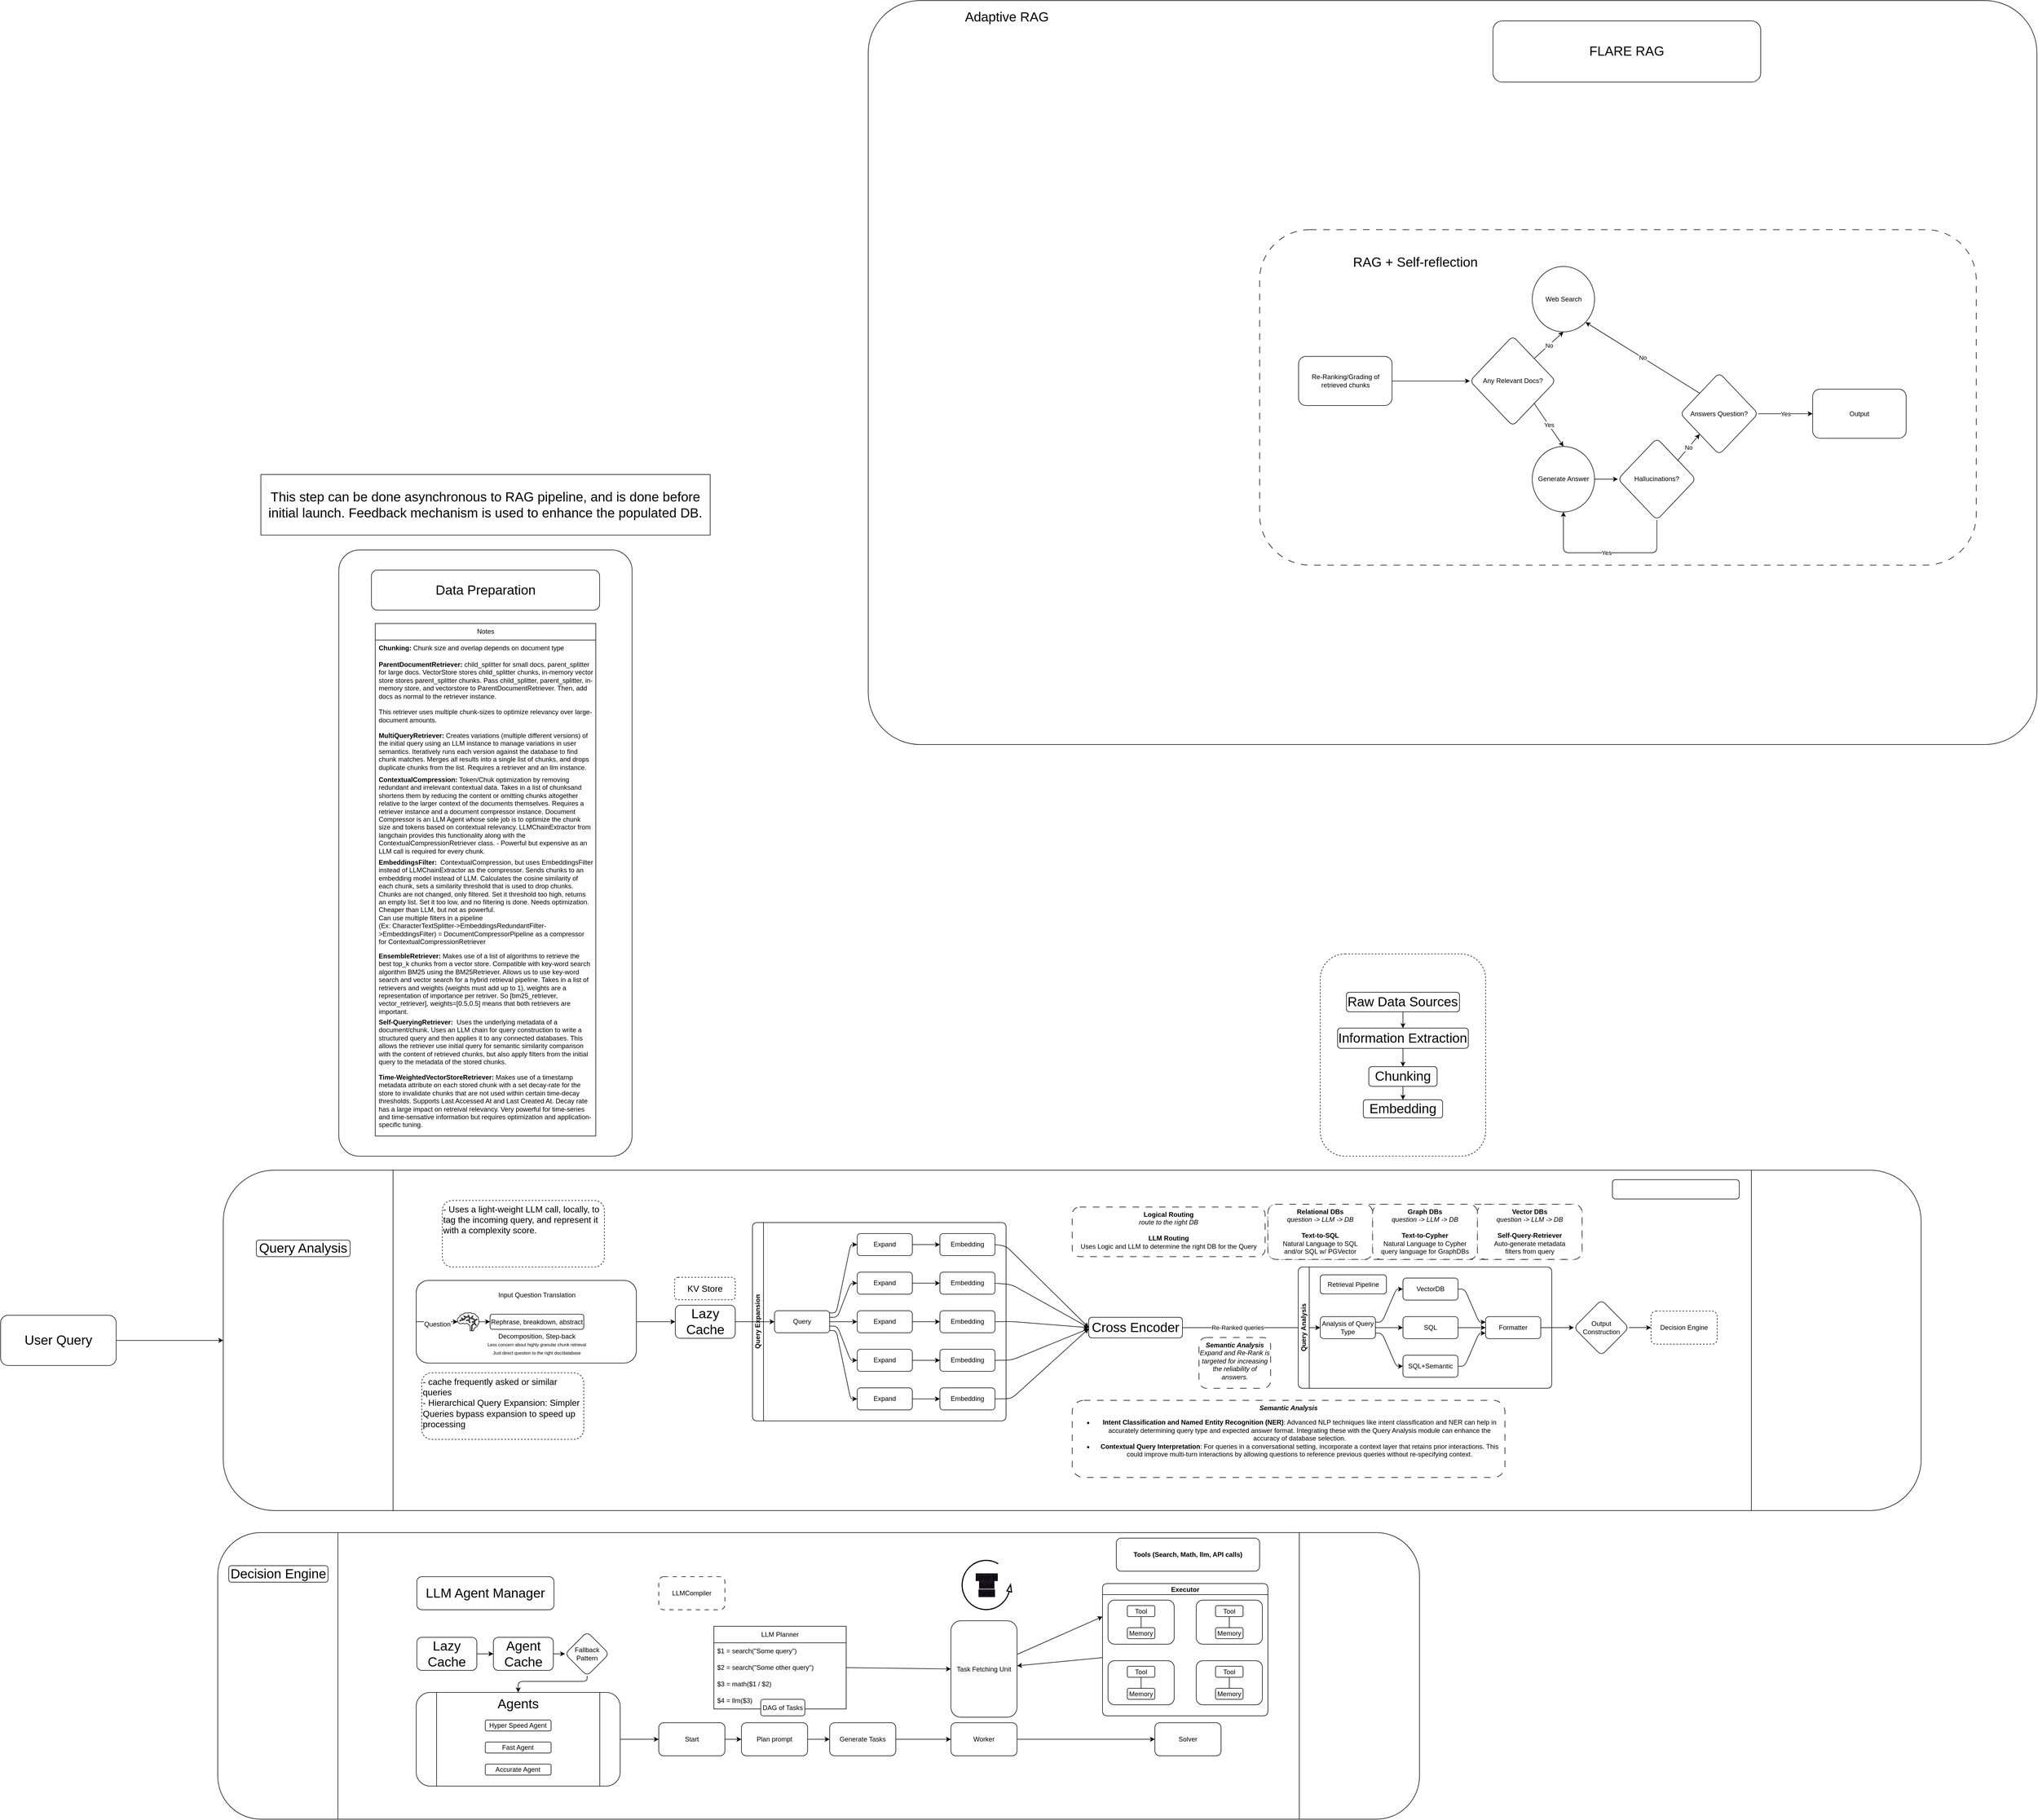 <mxfile>
    <diagram id="wVct_VNZxDn5CFzn47dh" name="VerdantArch">
        <mxGraphModel dx="490" dy="3095" grid="1" gridSize="10" guides="1" tooltips="1" connect="1" arrows="1" fold="1" page="1" pageScale="1" pageWidth="850" pageHeight="1100" math="0" shadow="0">
            <root>
                <mxCell id="0"/>
                <mxCell id="1" parent="0"/>
                <mxCell id="XxD-_J9qws9552msc-_1-103" value="" style="group" parent="1" vertex="1" connectable="0">
                    <mxGeometry x="2640" y="-2090" width="2120" height="1350" as="geometry"/>
                </mxCell>
                <mxCell id="5" value="" style="rounded=1;whiteSpace=wrap;html=1;arcSize=7;" parent="XxD-_J9qws9552msc-_1-103" vertex="1">
                    <mxGeometry width="2120" height="1350" as="geometry"/>
                </mxCell>
                <mxCell id="6" value="Adaptive RAG" style="text;html=1;strokeColor=none;fillColor=none;align=center;verticalAlign=middle;whiteSpace=wrap;rounded=0;fontSize=24;" parent="XxD-_J9qws9552msc-_1-103" vertex="1">
                    <mxGeometry x="80" width="342.7" height="60" as="geometry"/>
                </mxCell>
                <mxCell id="40" value="&lt;font style=&quot;font-size: 24px;&quot;&gt;FLARE RAG&lt;/font&gt;" style="rounded=1;whiteSpace=wrap;html=1;" parent="XxD-_J9qws9552msc-_1-103" vertex="1">
                    <mxGeometry x="1133.333" y="36.986" width="485.714" height="110.959" as="geometry"/>
                </mxCell>
                <mxCell id="70" value="" style="edgeStyle=none;html=1;" parent="XxD-_J9qws9552msc-_1-103" edge="1">
                    <mxGeometry relative="1" as="geometry">
                        <mxPoint x="1538.095" y="684.247" as="sourcePoint"/>
                        <mxPoint x="1538.095" y="684.247" as="targetPoint"/>
                    </mxGeometry>
                </mxCell>
                <mxCell id="aYEQCfHvbGoQM59aeuxb-129" value="" style="group" parent="XxD-_J9qws9552msc-_1-103" vertex="1" connectable="0">
                    <mxGeometry x="710" y="415.69" width="1300" height="608.63" as="geometry"/>
                </mxCell>
                <mxCell id="aYEQCfHvbGoQM59aeuxb-130" value="" style="rounded=1;whiteSpace=wrap;html=1;dashed=1;dashPattern=12 12;" parent="aYEQCfHvbGoQM59aeuxb-129" vertex="1">
                    <mxGeometry width="1300" height="608.63" as="geometry"/>
                </mxCell>
                <mxCell id="aYEQCfHvbGoQM59aeuxb-131" value="Re-Ranking/Grading of retrieved chunks" style="whiteSpace=wrap;html=1;rounded=1;" parent="aYEQCfHvbGoQM59aeuxb-129" vertex="1">
                    <mxGeometry x="70.652" y="230.092" width="169.565" height="89.068" as="geometry"/>
                </mxCell>
                <mxCell id="aYEQCfHvbGoQM59aeuxb-132" value="Any Relevant Docs?" style="rhombus;whiteSpace=wrap;html=1;rounded=1;" parent="aYEQCfHvbGoQM59aeuxb-129" vertex="1">
                    <mxGeometry x="381.522" y="192.98" width="155.435" height="163.291" as="geometry"/>
                </mxCell>
                <mxCell id="aYEQCfHvbGoQM59aeuxb-133" value="" style="edgeStyle=none;html=1;" parent="aYEQCfHvbGoQM59aeuxb-129" source="aYEQCfHvbGoQM59aeuxb-131" target="aYEQCfHvbGoQM59aeuxb-132" edge="1">
                    <mxGeometry relative="1" as="geometry"/>
                </mxCell>
                <mxCell id="aYEQCfHvbGoQM59aeuxb-134" value="Web Search" style="ellipse;whiteSpace=wrap;html=1;rounded=1;" parent="aYEQCfHvbGoQM59aeuxb-129" vertex="1">
                    <mxGeometry x="494.565" y="66.801" width="113.043" height="118.757" as="geometry"/>
                </mxCell>
                <mxCell id="aYEQCfHvbGoQM59aeuxb-135" value="Generate Answer" style="ellipse;whiteSpace=wrap;html=1;rounded=1;" parent="aYEQCfHvbGoQM59aeuxb-129" vertex="1">
                    <mxGeometry x="494.565" y="393.383" width="113.043" height="118.757" as="geometry"/>
                </mxCell>
                <mxCell id="aYEQCfHvbGoQM59aeuxb-136" value="" style="endArrow=classic;html=1;exitX=1;exitY=0;exitDx=0;exitDy=0;entryX=0.5;entryY=1;entryDx=0;entryDy=0;" parent="aYEQCfHvbGoQM59aeuxb-129" source="aYEQCfHvbGoQM59aeuxb-132" target="aYEQCfHvbGoQM59aeuxb-134" edge="1">
                    <mxGeometry relative="1" as="geometry">
                        <mxPoint x="226.087" y="22.267" as="sourcePoint"/>
                        <mxPoint x="367.391" y="22.267" as="targetPoint"/>
                    </mxGeometry>
                </mxCell>
                <mxCell id="aYEQCfHvbGoQM59aeuxb-137" value="No" style="edgeLabel;resizable=0;html=1;align=center;verticalAlign=middle;" parent="aYEQCfHvbGoQM59aeuxb-136" connectable="0" vertex="1">
                    <mxGeometry relative="1" as="geometry"/>
                </mxCell>
                <mxCell id="aYEQCfHvbGoQM59aeuxb-138" value="" style="endArrow=classic;html=1;exitX=1;exitY=1;exitDx=0;exitDy=0;entryX=0.5;entryY=0;entryDx=0;entryDy=0;" parent="aYEQCfHvbGoQM59aeuxb-129" source="aYEQCfHvbGoQM59aeuxb-132" target="aYEQCfHvbGoQM59aeuxb-135" edge="1">
                    <mxGeometry relative="1" as="geometry">
                        <mxPoint x="521.413" y="334.004" as="sourcePoint"/>
                        <mxPoint x="521.413" y="467.606" as="targetPoint"/>
                    </mxGeometry>
                </mxCell>
                <mxCell id="aYEQCfHvbGoQM59aeuxb-139" value="Yes" style="edgeLabel;resizable=0;html=1;align=center;verticalAlign=middle;" parent="aYEQCfHvbGoQM59aeuxb-138" connectable="0" vertex="1">
                    <mxGeometry relative="1" as="geometry"/>
                </mxCell>
                <mxCell id="aYEQCfHvbGoQM59aeuxb-140" value="Hallucinations?" style="rhombus;whiteSpace=wrap;html=1;rounded=1;" parent="aYEQCfHvbGoQM59aeuxb-129" vertex="1">
                    <mxGeometry x="650" y="378.538" width="141.304" height="148.446" as="geometry"/>
                </mxCell>
                <mxCell id="aYEQCfHvbGoQM59aeuxb-141" value="Answers Question?" style="rhombus;whiteSpace=wrap;html=1;rounded=1;" parent="aYEQCfHvbGoQM59aeuxb-129" vertex="1">
                    <mxGeometry x="763.043" y="259.781" width="141.304" height="148.446" as="geometry"/>
                </mxCell>
                <mxCell id="aYEQCfHvbGoQM59aeuxb-142" value="" style="endArrow=classic;html=1;exitX=0.764;exitY=0.275;exitDx=0;exitDy=0;entryX=0;entryY=1;entryDx=0;entryDy=0;exitPerimeter=0;" parent="aYEQCfHvbGoQM59aeuxb-129" source="aYEQCfHvbGoQM59aeuxb-140" target="aYEQCfHvbGoQM59aeuxb-141" edge="1">
                    <mxGeometry relative="1" as="geometry">
                        <mxPoint x="722.418" y="358.127" as="sourcePoint"/>
                        <mxPoint x="775.408" y="309.882" as="targetPoint"/>
                    </mxGeometry>
                </mxCell>
                <mxCell id="aYEQCfHvbGoQM59aeuxb-143" value="No" style="edgeLabel;resizable=0;html=1;align=center;verticalAlign=middle;" parent="aYEQCfHvbGoQM59aeuxb-142" connectable="0" vertex="1">
                    <mxGeometry relative="1" as="geometry"/>
                </mxCell>
                <mxCell id="aYEQCfHvbGoQM59aeuxb-144" value="" style="edgeStyle=none;html=1;entryX=0;entryY=0.5;entryDx=0;entryDy=0;" parent="aYEQCfHvbGoQM59aeuxb-129" source="aYEQCfHvbGoQM59aeuxb-135" target="aYEQCfHvbGoQM59aeuxb-140" edge="1">
                    <mxGeometry relative="1" as="geometry">
                        <mxPoint x="678.261" y="452.761" as="targetPoint"/>
                    </mxGeometry>
                </mxCell>
                <mxCell id="aYEQCfHvbGoQM59aeuxb-145" value="" style="endArrow=classic;html=1;exitX=0.5;exitY=1;exitDx=0;exitDy=0;entryX=0.5;entryY=1;entryDx=0;entryDy=0;" parent="aYEQCfHvbGoQM59aeuxb-129" source="aYEQCfHvbGoQM59aeuxb-140" target="aYEQCfHvbGoQM59aeuxb-135" edge="1">
                    <mxGeometry relative="1" as="geometry">
                        <mxPoint x="800.348" y="434.206" as="sourcePoint"/>
                        <mxPoint x="763.043" y="571.518" as="targetPoint"/>
                        <Array as="points">
                            <mxPoint x="720.652" y="586.363"/>
                            <mxPoint x="551.087" y="586.363"/>
                        </Array>
                    </mxGeometry>
                </mxCell>
                <mxCell id="aYEQCfHvbGoQM59aeuxb-146" value="Yes" style="edgeLabel;resizable=0;html=1;align=center;verticalAlign=middle;" parent="aYEQCfHvbGoQM59aeuxb-145" connectable="0" vertex="1">
                    <mxGeometry relative="1" as="geometry"/>
                </mxCell>
                <mxCell id="aYEQCfHvbGoQM59aeuxb-147" value="" style="endArrow=classic;html=1;exitX=0;exitY=0;exitDx=0;exitDy=0;entryX=1;entryY=1;entryDx=0;entryDy=0;" parent="aYEQCfHvbGoQM59aeuxb-129" source="aYEQCfHvbGoQM59aeuxb-141" target="aYEQCfHvbGoQM59aeuxb-134" edge="1">
                    <mxGeometry relative="1" as="geometry">
                        <mxPoint x="772.087" y="434.206" as="sourcePoint"/>
                        <mxPoint x="748.913" y="259.781" as="targetPoint"/>
                    </mxGeometry>
                </mxCell>
                <mxCell id="aYEQCfHvbGoQM59aeuxb-148" value="No" style="edgeLabel;resizable=0;html=1;align=center;verticalAlign=middle;" parent="aYEQCfHvbGoQM59aeuxb-147" connectable="0" vertex="1">
                    <mxGeometry relative="1" as="geometry"/>
                </mxCell>
                <mxCell id="aYEQCfHvbGoQM59aeuxb-149" value="" style="endArrow=classic;html=1;exitX=1;exitY=0.5;exitDx=0;exitDy=0;entryX=0;entryY=0.5;entryDx=0;entryDy=0;" parent="aYEQCfHvbGoQM59aeuxb-129" source="aYEQCfHvbGoQM59aeuxb-141" target="aYEQCfHvbGoQM59aeuxb-151" edge="1">
                    <mxGeometry relative="1" as="geometry">
                        <mxPoint x="890.217" y="378.538" as="sourcePoint"/>
                        <mxPoint x="1003.261" y="334.004" as="targetPoint"/>
                    </mxGeometry>
                </mxCell>
                <mxCell id="aYEQCfHvbGoQM59aeuxb-150" value="Yes" style="edgeLabel;resizable=0;html=1;align=center;verticalAlign=middle;" parent="aYEQCfHvbGoQM59aeuxb-149" connectable="0" vertex="1">
                    <mxGeometry relative="1" as="geometry"/>
                </mxCell>
                <mxCell id="aYEQCfHvbGoQM59aeuxb-151" value="Output" style="rounded=1;whiteSpace=wrap;html=1;" parent="aYEQCfHvbGoQM59aeuxb-129" vertex="1">
                    <mxGeometry x="1003.261" y="289.47" width="169.565" height="89.068" as="geometry"/>
                </mxCell>
                <mxCell id="aYEQCfHvbGoQM59aeuxb-152" value="&lt;font style=&quot;font-size: 24px;&quot;&gt;RAG + Self-reflection&lt;/font&gt;" style="text;html=1;strokeColor=none;fillColor=none;align=center;verticalAlign=middle;whiteSpace=wrap;rounded=0;dashed=1;dashPattern=12 12;" parent="aYEQCfHvbGoQM59aeuxb-129" vertex="1">
                    <mxGeometry x="98.913" y="14.845" width="367.391" height="89.068" as="geometry"/>
                </mxCell>
                <mxCell id="84" value="" style="whiteSpace=wrap;html=1;rounded=1;arcSize=7;container=0;" parent="1" vertex="1">
                    <mxGeometry x="1679.63" y="-1093" width="532" height="1100" as="geometry"/>
                </mxCell>
                <mxCell id="87" value="&lt;font style=&quot;font-size: 24px;&quot;&gt;Data Preparation&lt;/font&gt;" style="rounded=1;whiteSpace=wrap;html=1;container=0;" parent="1" vertex="1">
                    <mxGeometry x="1738.769" y="-1056.636" width="413.973" height="72.727" as="geometry"/>
                </mxCell>
                <mxCell id="ZS5h_QZ1MWFwK11WsJUL-233" value="Notes" style="swimlane;fontStyle=0;childLayout=stackLayout;horizontal=1;startSize=30;horizontalStack=0;resizeParent=1;resizeParentMax=0;resizeLast=0;collapsible=1;marginBottom=0;whiteSpace=wrap;html=1;fontSize=12;verticalAlign=middle;" parent="1" vertex="1">
                    <mxGeometry x="1745.76" y="-959.67" width="400" height="930" as="geometry">
                        <mxRectangle x="1275.76" y="-1936.67" width="70" height="30" as="alternateBounds"/>
                    </mxGeometry>
                </mxCell>
                <mxCell id="ZS5h_QZ1MWFwK11WsJUL-234" value="&lt;b&gt;Chunking:&lt;/b&gt; Chunk size and overlap depends on document type" style="text;strokeColor=none;fillColor=none;align=left;verticalAlign=middle;spacingLeft=4;spacingRight=4;overflow=hidden;points=[[0,0.5],[1,0.5]];portConstraint=eastwest;rotatable=0;whiteSpace=wrap;html=1;fontSize=12;" parent="ZS5h_QZ1MWFwK11WsJUL-233" vertex="1">
                    <mxGeometry y="30" width="400" height="30" as="geometry"/>
                </mxCell>
                <mxCell id="ZS5h_QZ1MWFwK11WsJUL-235" value="&lt;b&gt;ParentDocumentRetriever: &lt;/b&gt;child_splitter for small docs, parent_splitter for large docs. VectorStore stores child_splitter chunks, in-memory vector store stores parent_splitter chunks. Pass child_splitter, parent_splitter, in-memory store, and vectorstore to ParentDocumentRetriever. Then, add docs as normal to the retriever instance.&lt;br&gt;&lt;br&gt;This retriever uses multiple chunk-sizes to optimize relevancy over large-document amounts." style="text;strokeColor=none;fillColor=none;align=left;verticalAlign=middle;spacingLeft=4;spacingRight=4;overflow=hidden;points=[[0,0.5],[1,0.5]];portConstraint=eastwest;rotatable=0;whiteSpace=wrap;html=1;fontSize=12;" parent="ZS5h_QZ1MWFwK11WsJUL-233" vertex="1">
                    <mxGeometry y="60" width="400" height="130" as="geometry"/>
                </mxCell>
                <mxCell id="ZS5h_QZ1MWFwK11WsJUL-236" value="&lt;b&gt;MultiQueryRetriever: &lt;/b&gt;Creates variations (multiple different versions) of the initial query using an LLM instance to manage variations in user semantics. Iteratively runs each version against the database to find chunk matches. Merges all results into a single list of chunks, and drops duplicate chunks from the list. Requires a retriever and an llm instance." style="text;strokeColor=none;fillColor=none;align=left;verticalAlign=top;spacingLeft=4;spacingRight=4;overflow=hidden;points=[[0,0.5],[1,0.5]];portConstraint=eastwest;rotatable=0;whiteSpace=wrap;html=1;fontSize=12;" parent="ZS5h_QZ1MWFwK11WsJUL-233" vertex="1">
                    <mxGeometry y="190" width="400" height="80" as="geometry"/>
                </mxCell>
                <mxCell id="ZS5h_QZ1MWFwK11WsJUL-237" value="&lt;b&gt;ContextualCompression: &lt;/b&gt;Token/Chuk optimization by removing redundant and irrelevant contextual data. Takes in a list of chunksand shortens them by reducing the content or omitting chunks altogether relative to the larger context of the documents themselves. Requires a retriever instance and a document compressor instance. Document Compressor is an LLM Agent whose sole job is to optimize the chunk size and tokens based on contextual relevancy. LLMChainExtractor from langchain provides this functionality along with the&amp;nbsp; ContextualCompressionRetriever class. - Powerful but expensive as an LLM call is required for every chunk." style="text;strokeColor=none;fillColor=none;align=left;verticalAlign=top;spacingLeft=4;spacingRight=4;overflow=hidden;points=[[0,0.5],[1,0.5]];portConstraint=eastwest;rotatable=0;whiteSpace=wrap;html=1;fontSize=12;" parent="ZS5h_QZ1MWFwK11WsJUL-233" vertex="1">
                    <mxGeometry y="270" width="400" height="150" as="geometry"/>
                </mxCell>
                <mxCell id="ZS5h_QZ1MWFwK11WsJUL-238" value="&lt;b&gt;EmbeddingsFilter:&amp;nbsp; &lt;/b&gt;ContextualCompression, but uses EmbeddingsFilter instead of LLMChainExtractor&lt;b&gt;&amp;nbsp;&lt;/b&gt;as the compressor. Sends chunks to an embedding model instead of LLM. Calculates the cosine similarity of each chunk, sets a similarity threshold that is used to drop chunks. Chunks are not changed, only filtered. Set it threshold too high, returns an empty list. Set it too low, and no filtering is done. Needs optimization. Cheaper than LLM, but not as powerful.&amp;nbsp;&lt;br&gt;Can use multiple filters in a pipeline &lt;br&gt;(Ex: CharacterTextSplitter-&amp;gt;EmbeddingsRedundantFilter-&amp;gt;EmbeddingsFilter) = DocumentCompressorPipeline as a compressor for ContextualCompressionRetriever" style="text;strokeColor=none;fillColor=none;align=left;verticalAlign=top;spacingLeft=4;spacingRight=4;overflow=hidden;points=[[0,0.5],[1,0.5]];portConstraint=eastwest;rotatable=0;whiteSpace=wrap;html=1;fontSize=12;" parent="ZS5h_QZ1MWFwK11WsJUL-233" vertex="1">
                    <mxGeometry y="420" width="400" height="170" as="geometry"/>
                </mxCell>
                <mxCell id="ZS5h_QZ1MWFwK11WsJUL-240" value="&lt;b&gt;EnsembleRetriever:&amp;nbsp;&lt;/b&gt;Makes use of a list of algorithms to retrieve the best top_k chunks from a vector store. Compatible with key-word search algorithm BM25 using the BM25Retriever. Allows us to use key-word search and vector search for a hybrid retrieval pipeline. Takes in a list of retrievers and weights (weights must add up to 1), weights are a representation of importance per retriver. So [bm25_retriever, vector_retriever], weights=[0.5,0.5] means that both retrievers are important." style="text;strokeColor=none;fillColor=none;align=left;verticalAlign=top;spacingLeft=4;spacingRight=4;overflow=hidden;points=[[0,0.5],[1,0.5]];portConstraint=eastwest;rotatable=0;whiteSpace=wrap;html=1;fontSize=12;" parent="ZS5h_QZ1MWFwK11WsJUL-233" vertex="1">
                    <mxGeometry y="590" width="400" height="120" as="geometry"/>
                </mxCell>
                <mxCell id="ZS5h_QZ1MWFwK11WsJUL-241" value="&lt;b&gt;Self-QueryingRetriever:&amp;nbsp; &lt;/b&gt;Uses the underlying metadata of a document/chunk. Uses an LLM chain for query construction to write a structured query and then applies it to any connected databases. This allows the retriever use initial query for semantic similarity comparison with the content of retrieved chunks, but also apply filters from the initial query to the metadata of the stored chunks." style="text;strokeColor=none;fillColor=none;align=left;verticalAlign=top;spacingLeft=4;spacingRight=4;overflow=hidden;points=[[0,0.5],[1,0.5]];portConstraint=eastwest;rotatable=0;whiteSpace=wrap;html=1;fontSize=12;" parent="ZS5h_QZ1MWFwK11WsJUL-233" vertex="1">
                    <mxGeometry y="710" width="400" height="100" as="geometry"/>
                </mxCell>
                <mxCell id="ZS5h_QZ1MWFwK11WsJUL-242" value="&lt;b&gt;Time-WeightedVectorStoreRetriever: &lt;/b&gt;Makes use of a timestamp metadata attribute on each stored chunk with a set decay-rate for the store to invalidate chunks that are not used within certain time-decay thresholds. Supports Last Accessed At and Last Created At. Decay rate has a large impact on retreival relevancy. Very powerful for time-series and time-sensative information but requires optimization and application-specific tuning.&amp;nbsp;" style="text;strokeColor=none;fillColor=none;align=left;verticalAlign=top;spacingLeft=4;spacingRight=4;overflow=hidden;points=[[0,0.5],[1,0.5]];portConstraint=eastwest;rotatable=0;whiteSpace=wrap;html=1;fontSize=12;" parent="ZS5h_QZ1MWFwK11WsJUL-233" vertex="1">
                    <mxGeometry y="810" width="400" height="120" as="geometry"/>
                </mxCell>
                <mxCell id="99" value="This step can be done asynchronous to RAG pipeline, and is done before initial launch. Feedback mechanism is used to enhance the populated DB." style="rounded=0;whiteSpace=wrap;html=1;fontSize=24;" parent="1" vertex="1">
                    <mxGeometry x="1538.26" y="-1230" width="815" height="110" as="geometry"/>
                </mxCell>
                <mxCell id="YpvME2RFcAk7FuTdXYUe-275" style="edgeStyle=none;html=1;exitX=1;exitY=0.5;exitDx=0;exitDy=0;entryX=0;entryY=0.5;entryDx=0;entryDy=0;" edge="1" parent="1" source="dtIrAh_tlY_VoIL4Kjmq-109" target="dtIrAh_tlY_VoIL4Kjmq-114">
                    <mxGeometry relative="1" as="geometry"/>
                </mxCell>
                <mxCell id="dtIrAh_tlY_VoIL4Kjmq-109" value="&lt;font style=&quot;font-size: 24px;&quot;&gt;User Query&lt;/font&gt;" style="whiteSpace=wrap;html=1;rounded=1;" parent="1" vertex="1">
                    <mxGeometry x="1066.13" y="295.61" width="209.63" height="91.21" as="geometry"/>
                </mxCell>
                <mxCell id="dtIrAh_tlY_VoIL4Kjmq-114" value="" style="shape=process;whiteSpace=wrap;html=1;backgroundOutline=1;rounded=1;fontSize=24;fontStyle=1" parent="1" vertex="1">
                    <mxGeometry x="1470" y="32.43" width="3080" height="617.57" as="geometry"/>
                </mxCell>
                <mxCell id="dtIrAh_tlY_VoIL4Kjmq-115" value="" style="shape=process;whiteSpace=wrap;html=1;backgroundOutline=1;rounded=1;fontSize=24;" parent="1" vertex="1">
                    <mxGeometry x="1460" y="690" width="2180" height="520" as="geometry"/>
                </mxCell>
                <mxCell id="218" style="edgeStyle=none;html=1;exitX=1;exitY=0.5;exitDx=0;exitDy=0;entryX=0;entryY=0.5;entryDx=0;entryDy=0;" parent="1" source="JdLTlZyW0Yv0Q7jSRMBB-105" target="157" edge="1">
                    <mxGeometry relative="1" as="geometry"/>
                </mxCell>
                <mxCell id="227" value="Re-Ranked queries" style="edgeLabel;html=1;align=center;verticalAlign=middle;resizable=0;points=[];" parent="218" vertex="1" connectable="0">
                    <mxGeometry x="-0.61" relative="1" as="geometry">
                        <mxPoint x="51" as="offset"/>
                    </mxGeometry>
                </mxCell>
                <mxCell id="JdLTlZyW0Yv0Q7jSRMBB-105" value="&lt;span style=&quot;font-weight: normal;&quot;&gt;&lt;font style=&quot;font-size: 24px;&quot;&gt;Cross Encoder&lt;/font&gt;&lt;/span&gt;" style="whiteSpace=wrap;html=1;fontStyle=1;startSize=20;rounded=1;" parent="1" vertex="1">
                    <mxGeometry x="3040" y="299.36" width="170" height="37.43" as="geometry"/>
                </mxCell>
                <mxCell id="YpvME2RFcAk7FuTdXYUe-281" style="edgeStyle=none;html=1;exitX=1;exitY=0.5;exitDx=0;exitDy=0;entryX=0;entryY=0.5;entryDx=0;entryDy=0;" edge="1" parent="1" source="101" target="YpvME2RFcAk7FuTdXYUe-280">
                    <mxGeometry relative="1" as="geometry"/>
                </mxCell>
                <mxCell id="101" value="" style="rounded=1;whiteSpace=wrap;html=1;" parent="1" vertex="1">
                    <mxGeometry x="1820" y="232.43" width="399.41" height="150" as="geometry"/>
                </mxCell>
                <mxCell id="102" value="&lt;font style=&quot;font-size: 24px;&quot;&gt;Query Analysis&lt;/font&gt;" style="rounded=1;whiteSpace=wrap;html=1;" parent="1" vertex="1">
                    <mxGeometry x="1530" y="159.23" width="170" height="30" as="geometry"/>
                </mxCell>
                <mxCell id="103" value="" style="endArrow=classic;html=1;fontSize=24;exitX=0;exitY=0.5;exitDx=0;exitDy=0;entryX=0.015;entryY=0.5;entryDx=0;entryDy=0;entryPerimeter=0;" parent="1" source="101" target="105" edge="1">
                    <mxGeometry relative="1" as="geometry">
                        <mxPoint x="1861.13" y="310" as="sourcePoint"/>
                        <mxPoint x="1954" y="307" as="targetPoint"/>
                    </mxGeometry>
                </mxCell>
                <mxCell id="104" value="&lt;font style=&quot;font-size: 12px;&quot;&gt;Question&lt;/font&gt;" style="edgeLabel;resizable=0;html=1;align=center;verticalAlign=middle;fontSize=24;horizontal=1;" parent="103" connectable="0" vertex="1">
                    <mxGeometry relative="1" as="geometry"/>
                </mxCell>
                <mxCell id="107" value="" style="edgeStyle=none;html=1;fontSize=12;" parent="1" source="105" target="106" edge="1">
                    <mxGeometry relative="1" as="geometry"/>
                </mxCell>
                <mxCell id="105" value="" style="shape=mxgraph.signs.healthcare.brain;html=1;pointerEvents=1;verticalLabelPosition=bottom;verticalAlign=top;align=center;fontSize=12;" parent="1" vertex="1">
                    <mxGeometry x="1894.7" y="290.93" width="39.3" height="33" as="geometry"/>
                </mxCell>
                <mxCell id="106" value="Rephrase, breakdown, abstract" style="rounded=1;whiteSpace=wrap;html=1;verticalAlign=top;" parent="1" vertex="1">
                    <mxGeometry x="1954" y="293.71" width="170" height="27.43" as="geometry"/>
                </mxCell>
                <mxCell id="108" value="Decomposition, Step-back&lt;br&gt;&lt;font style=&quot;font-size: 8px;&quot;&gt;Less concern about highly granular chunk retrieval&lt;br&gt;Just direct question to the right doc/database&lt;/font&gt;" style="text;html=1;strokeColor=none;fillColor=none;align=center;verticalAlign=top;whiteSpace=wrap;rounded=0;fontSize=12;" parent="1" vertex="1">
                    <mxGeometry x="1944" y="320" width="190" height="50" as="geometry"/>
                </mxCell>
                <mxCell id="109" value="Input Question Translation" style="text;html=1;strokeColor=none;fillColor=none;align=center;verticalAlign=middle;whiteSpace=wrap;rounded=0;fontSize=12;" parent="1" vertex="1">
                    <mxGeometry x="1964" y="250" width="150" height="17.57" as="geometry"/>
                </mxCell>
                <mxCell id="129" value="" style="rounded=1;whiteSpace=wrap;html=1;fontSize=12;dashed=1;dashPattern=12 12;" parent="1" vertex="1">
                    <mxGeometry x="3365" y="94.23" width="570" height="100" as="geometry"/>
                </mxCell>
                <mxCell id="130" value="&lt;b&gt;Relational DBs&lt;/b&gt;&lt;br&gt;&lt;i&gt;question -&amp;gt; LLM -&amp;gt; DB&lt;/i&gt;&lt;br&gt;&lt;b&gt;&lt;br&gt;Text-to-SQL&lt;br&gt;&lt;/b&gt;Natural Language to SQL&lt;br&gt;and/or SQL w/ PGVector" style="rounded=1;whiteSpace=wrap;html=1;dashed=1;dashPattern=12 12;fontSize=12;verticalAlign=top;" parent="1" vertex="1">
                    <mxGeometry x="3365" y="94.23" width="190" height="100" as="geometry"/>
                </mxCell>
                <mxCell id="133" value="&lt;b&gt;Graph DBs&lt;/b&gt;&lt;br&gt;&lt;i&gt;question -&amp;gt; LLM -&amp;gt; DB&lt;/i&gt;&lt;br&gt;&lt;b&gt;&lt;br&gt;Text-to-Cypher&lt;br&gt;&lt;/b&gt;Natural Language to Cypher&lt;br&gt;query language for GraphDBs" style="rounded=1;whiteSpace=wrap;html=1;dashed=1;dashPattern=12 12;fontSize=12;verticalAlign=top;" parent="1" vertex="1">
                    <mxGeometry x="3555" y="94.23" width="190" height="100" as="geometry"/>
                </mxCell>
                <mxCell id="134" value="&lt;b&gt;Vector DBs&lt;/b&gt;&lt;br&gt;&lt;i&gt;question -&amp;gt; LLM -&amp;gt; DB&lt;/i&gt;&lt;br&gt;&lt;b&gt;&lt;br&gt;Self-Query-Retriever&lt;br&gt;&lt;/b&gt;Auto-generate metadata&lt;br&gt;filters from query" style="rounded=1;whiteSpace=wrap;html=1;dashed=1;dashPattern=12 12;fontSize=12;verticalAlign=top;" parent="1" vertex="1">
                    <mxGeometry x="3745" y="94.23" width="190" height="100" as="geometry"/>
                </mxCell>
                <mxCell id="136" value="&lt;b&gt;Logical Routing&lt;/b&gt;&lt;i&gt;&lt;br&gt;route to the right DB&lt;br&gt;&lt;/i&gt;&lt;b&gt;&lt;br&gt;LLM Routing&lt;br&gt;&lt;/b&gt;Uses Logic and LLM to determine the right DB for the Query" style="rounded=1;whiteSpace=wrap;html=1;dashed=1;dashPattern=12 12;fontSize=12;verticalAlign=top;" parent="1" vertex="1">
                    <mxGeometry x="3010" y="99.23" width="350" height="90" as="geometry"/>
                </mxCell>
                <mxCell id="141" value="Query Pre-processor" style="rounded=1;whiteSpace=wrap;html=1;labelBackgroundColor=default;labelBorderColor=none;strokeColor=default;fontFamily=Helvetica;fontSize=24;fontColor=#FFFFFF;fillColor=default;" parent="1" vertex="1">
                    <mxGeometry x="3990" y="49.6" width="230" height="35" as="geometry"/>
                </mxCell>
                <mxCell id="156" value="Query Analysis" style="swimlane;html=1;startSize=20;horizontal=0;childLayout=flowLayout;flowOrientation=west;resizable=0;interRankCellSpacing=50;containerType=tree;fontSize=12;rounded=1;" parent="1" vertex="1">
                    <mxGeometry x="3420" y="208.075" width="460" height="220" as="geometry"/>
                </mxCell>
                <mxCell id="157" value="Analysis of Query Type" style="whiteSpace=wrap;html=1;rounded=1;fontSize=12;" parent="156" vertex="1">
                    <mxGeometry x="40" y="90" width="100" height="40" as="geometry"/>
                </mxCell>
                <mxCell id="158" value="VectorDB" style="whiteSpace=wrap;html=1;rounded=1;fontSize=12;" parent="156" vertex="1">
                    <mxGeometry x="190" y="20" width="100" height="40" as="geometry"/>
                </mxCell>
                <mxCell id="159" value="" style="html=1;rounded=1;curved=0;sourcePerimeterSpacing=0;targetPerimeterSpacing=0;startSize=6;endSize=6;noEdgeStyle=1;orthogonal=1;fontSize=12;" parent="156" source="157" target="158" edge="1">
                    <mxGeometry relative="1" as="geometry">
                        <Array as="points">
                            <mxPoint x="152" y="100"/>
                            <mxPoint x="178" y="40"/>
                        </Array>
                    </mxGeometry>
                </mxCell>
                <mxCell id="160" value="SQL" style="whiteSpace=wrap;html=1;rounded=1;fontSize=12;" parent="156" vertex="1">
                    <mxGeometry x="190" y="90" width="100" height="40" as="geometry"/>
                </mxCell>
                <mxCell id="161" value="" style="html=1;rounded=1;curved=0;sourcePerimeterSpacing=0;targetPerimeterSpacing=0;startSize=6;endSize=6;noEdgeStyle=1;orthogonal=1;fontSize=12;" parent="156" source="157" target="160" edge="1">
                    <mxGeometry relative="1" as="geometry">
                        <Array as="points">
                            <mxPoint x="154" y="110"/>
                            <mxPoint x="178" y="110"/>
                        </Array>
                    </mxGeometry>
                </mxCell>
                <mxCell id="162" value="Formatter" style="whiteSpace=wrap;html=1;rounded=1;fontSize=12;" parent="156" vertex="1">
                    <mxGeometry x="340" y="90" width="100" height="40" as="geometry"/>
                </mxCell>
                <mxCell id="163" value="" style="html=1;rounded=1;curved=0;sourcePerimeterSpacing=0;targetPerimeterSpacing=0;startSize=6;endSize=6;noEdgeStyle=1;orthogonal=1;fontSize=12;" parent="156" source="158" target="162" edge="1">
                    <mxGeometry relative="1" as="geometry">
                        <Array as="points">
                            <mxPoint x="302" y="40"/>
                            <mxPoint x="328" y="100"/>
                        </Array>
                    </mxGeometry>
                </mxCell>
                <mxCell id="164" value="" style="html=1;rounded=1;curved=0;sourcePerimeterSpacing=0;targetPerimeterSpacing=0;startSize=6;endSize=6;noEdgeStyle=1;orthogonal=1;fontSize=12;" parent="156" source="160" target="162" edge="1">
                    <mxGeometry relative="1" as="geometry">
                        <Array as="points">
                            <mxPoint x="302" y="110"/>
                            <mxPoint x="326" y="110"/>
                        </Array>
                    </mxGeometry>
                </mxCell>
                <mxCell id="165" style="edgeStyle=none;html=1;exitX=1;exitY=0.5;exitDx=0;exitDy=0;entryX=0;entryY=0.75;entryDx=0;entryDy=0;fontSize=12;noEdgeStyle=1;orthogonal=1;" parent="156" source="166" target="162" edge="1">
                    <mxGeometry relative="1" as="geometry">
                        <Array as="points">
                            <mxPoint x="302" y="180"/>
                            <mxPoint x="328" y="120"/>
                        </Array>
                    </mxGeometry>
                </mxCell>
                <mxCell id="166" value="SQL+Semantic" style="whiteSpace=wrap;html=1;rounded=1;fontSize=12;" parent="156" vertex="1">
                    <mxGeometry x="190" y="160" width="100" height="40" as="geometry"/>
                </mxCell>
                <mxCell id="167" value="" style="html=1;rounded=1;curved=0;sourcePerimeterSpacing=0;targetPerimeterSpacing=0;startSize=6;endSize=6;noEdgeStyle=1;orthogonal=1;fontSize=12;" parent="156" source="157" target="166" edge="1">
                    <mxGeometry relative="1" as="geometry">
                        <mxPoint x="1260" y="642.5" as="sourcePoint"/>
                        <mxPoint x="1310" y="670" as="targetPoint"/>
                        <Array as="points">
                            <mxPoint x="152" y="120"/>
                            <mxPoint x="178" y="180"/>
                        </Array>
                    </mxGeometry>
                </mxCell>
                <mxCell id="169" value="Retrieval Pipeline" style="whiteSpace=wrap;html=1;rounded=1;" parent="1" vertex="1">
                    <mxGeometry x="3460" y="222.3" width="120" height="34.63" as="geometry"/>
                </mxCell>
                <mxCell id="176" value="Query Expansion" style="swimlane;html=1;startSize=20;horizontal=0;childLayout=flowLayout;flowOrientation=west;resizable=0;interRankCellSpacing=50;containerType=tree;fontSize=12;rotation=0;rounded=1;" parent="1" vertex="1">
                    <mxGeometry x="2430.0" y="127.43" width="460" height="360" as="geometry"/>
                </mxCell>
                <mxCell id="177" value="Query" style="whiteSpace=wrap;html=1;fontSize=12;rotation=0;rounded=1;" parent="176" vertex="1">
                    <mxGeometry x="40" y="160" width="100" height="40" as="geometry"/>
                </mxCell>
                <mxCell id="178" value="Expand" style="whiteSpace=wrap;html=1;fontSize=12;rotation=0;rounded=1;" parent="176" vertex="1">
                    <mxGeometry x="190" y="20" width="100" height="40" as="geometry"/>
                </mxCell>
                <mxCell id="179" value="" style="html=1;rounded=1;curved=0;sourcePerimeterSpacing=0;targetPerimeterSpacing=0;startSize=6;endSize=6;noEdgeStyle=1;orthogonal=1;fontSize=12;" parent="176" source="177" target="178" edge="1">
                    <mxGeometry relative="1" as="geometry">
                        <Array as="points">
                            <mxPoint x="152" y="164"/>
                            <mxPoint x="178" y="40"/>
                        </Array>
                    </mxGeometry>
                </mxCell>
                <mxCell id="180" value="Expand" style="whiteSpace=wrap;html=1;fontSize=12;rotation=0;rounded=1;" parent="176" vertex="1">
                    <mxGeometry x="190" y="90" width="100" height="40" as="geometry"/>
                </mxCell>
                <mxCell id="181" value="" style="html=1;rounded=1;curved=0;sourcePerimeterSpacing=0;targetPerimeterSpacing=0;startSize=6;endSize=6;noEdgeStyle=1;orthogonal=1;fontSize=12;" parent="176" source="177" target="180" edge="1">
                    <mxGeometry relative="1" as="geometry">
                        <Array as="points">
                            <mxPoint x="154" y="172"/>
                            <mxPoint x="178" y="110"/>
                        </Array>
                    </mxGeometry>
                </mxCell>
                <mxCell id="182" value="Expand" style="whiteSpace=wrap;html=1;fontSize=12;rotation=0;rounded=1;" parent="176" vertex="1">
                    <mxGeometry x="190" y="160" width="100" height="40" as="geometry"/>
                </mxCell>
                <mxCell id="183" value="" style="html=1;rounded=1;curved=0;sourcePerimeterSpacing=0;targetPerimeterSpacing=0;startSize=6;endSize=6;noEdgeStyle=1;orthogonal=1;fontSize=12;" parent="176" source="177" target="182" edge="1">
                    <mxGeometry relative="1" as="geometry">
                        <Array as="points">
                            <mxPoint x="156" y="180"/>
                            <mxPoint x="178" y="180"/>
                        </Array>
                        <mxPoint x="9660" y="4827.5" as="sourcePoint"/>
                        <mxPoint x="9710" y="4800" as="targetPoint"/>
                    </mxGeometry>
                </mxCell>
                <mxCell id="184" value="Expand" style="whiteSpace=wrap;html=1;fontSize=12;rotation=0;rounded=1;" parent="176" vertex="1">
                    <mxGeometry x="190" y="230" width="100" height="40" as="geometry"/>
                </mxCell>
                <mxCell id="185" value="" style="html=1;rounded=1;curved=0;sourcePerimeterSpacing=0;targetPerimeterSpacing=0;startSize=6;endSize=6;noEdgeStyle=1;orthogonal=1;fontSize=12;" parent="176" source="177" target="184" edge="1">
                    <mxGeometry relative="1" as="geometry">
                        <Array as="points">
                            <mxPoint x="154" y="188"/>
                            <mxPoint x="178" y="250"/>
                        </Array>
                        <mxPoint x="9580" y="4840" as="sourcePoint"/>
                        <mxPoint x="9630" y="4900" as="targetPoint"/>
                    </mxGeometry>
                </mxCell>
                <mxCell id="186" value="Expand" style="whiteSpace=wrap;html=1;fontSize=12;rotation=0;rounded=1;" parent="176" vertex="1">
                    <mxGeometry x="190" y="300" width="100" height="40" as="geometry"/>
                </mxCell>
                <mxCell id="187" value="" style="html=1;rounded=1;curved=0;sourcePerimeterSpacing=0;targetPerimeterSpacing=0;startSize=6;endSize=6;noEdgeStyle=1;orthogonal=1;fontSize=12;" parent="176" source="177" target="186" edge="1">
                    <mxGeometry relative="1" as="geometry">
                        <Array as="points">
                            <mxPoint x="152" y="196"/>
                            <mxPoint x="178" y="320"/>
                        </Array>
                        <mxPoint x="9540" y="4856.25" as="sourcePoint"/>
                        <mxPoint x="9590" y="4950" as="targetPoint"/>
                    </mxGeometry>
                </mxCell>
                <mxCell id="188" value="" style="html=1;rounded=1;curved=0;sourcePerimeterSpacing=0;targetPerimeterSpacing=0;startSize=6;endSize=6;noEdgeStyle=1;orthogonal=1;fontSize=12;" parent="176" source="178" target="189" edge="1">
                    <mxGeometry relative="1" as="geometry">
                        <Array as="points">
                            <mxPoint x="302" y="40"/>
                            <mxPoint x="328" y="40"/>
                        </Array>
                        <mxPoint x="8165" y="6289" as="sourcePoint"/>
                    </mxGeometry>
                </mxCell>
                <mxCell id="189" value="Embedding" style="whiteSpace=wrap;html=1;fontSize=12;rotation=0;rounded=1;" parent="176" vertex="1">
                    <mxGeometry x="340" y="20" width="100" height="40" as="geometry"/>
                </mxCell>
                <mxCell id="190" value="" style="html=1;rounded=1;curved=0;sourcePerimeterSpacing=0;targetPerimeterSpacing=0;startSize=6;endSize=6;noEdgeStyle=1;orthogonal=1;fontSize=12;" parent="176" source="180" target="191" edge="1">
                    <mxGeometry relative="1" as="geometry">
                        <Array as="points">
                            <mxPoint x="302" y="110"/>
                            <mxPoint x="328" y="110"/>
                        </Array>
                        <mxPoint x="8085" y="6257" as="sourcePoint"/>
                    </mxGeometry>
                </mxCell>
                <mxCell id="191" value="Embedding" style="whiteSpace=wrap;html=1;fontSize=12;rotation=0;rounded=1;" parent="176" vertex="1">
                    <mxGeometry x="340" y="90" width="100" height="40" as="geometry"/>
                </mxCell>
                <mxCell id="192" value="" style="html=1;rounded=1;curved=0;sourcePerimeterSpacing=0;targetPerimeterSpacing=0;startSize=6;endSize=6;noEdgeStyle=1;orthogonal=1;fontSize=12;" parent="176" source="182" target="193" edge="1">
                    <mxGeometry relative="1" as="geometry">
                        <Array as="points">
                            <mxPoint x="302" y="180"/>
                            <mxPoint x="328" y="180"/>
                        </Array>
                        <mxPoint x="8005" y="6225" as="sourcePoint"/>
                        <mxPoint x="9710" y="4800" as="targetPoint"/>
                    </mxGeometry>
                </mxCell>
                <mxCell id="193" value="Embedding" style="whiteSpace=wrap;html=1;fontSize=12;rotation=0;rounded=1;" parent="176" vertex="1">
                    <mxGeometry x="340" y="160" width="100" height="40" as="geometry"/>
                </mxCell>
                <mxCell id="194" value="" style="html=1;rounded=1;curved=0;sourcePerimeterSpacing=0;targetPerimeterSpacing=0;startSize=6;endSize=6;noEdgeStyle=1;orthogonal=1;fontSize=12;" parent="176" source="184" target="195" edge="1">
                    <mxGeometry relative="1" as="geometry">
                        <Array as="points">
                            <mxPoint x="302" y="250"/>
                            <mxPoint x="328" y="250"/>
                        </Array>
                        <mxPoint x="7925" y="6193" as="sourcePoint"/>
                        <mxPoint x="9630" y="4900" as="targetPoint"/>
                    </mxGeometry>
                </mxCell>
                <mxCell id="195" value="Embedding" style="whiteSpace=wrap;html=1;fontSize=12;rotation=0;rounded=1;" parent="176" vertex="1">
                    <mxGeometry x="340" y="230" width="100" height="40" as="geometry"/>
                </mxCell>
                <mxCell id="199" value="Embedding" style="whiteSpace=wrap;html=1;fontSize=12;rotation=0;rounded=1;" parent="176" vertex="1">
                    <mxGeometry x="340" y="300" width="100" height="40" as="geometry"/>
                </mxCell>
                <mxCell id="200" value="" style="html=1;rounded=1;curved=0;sourcePerimeterSpacing=0;targetPerimeterSpacing=0;startSize=6;endSize=6;noEdgeStyle=1;orthogonal=1;fontSize=12;exitX=1;exitY=0.5;exitDx=0;exitDy=0;" parent="176" source="186" target="199" edge="1">
                    <mxGeometry relative="1" as="geometry">
                        <Array as="points">
                            <mxPoint x="302" y="320"/>
                            <mxPoint x="328" y="320"/>
                        </Array>
                        <mxPoint x="570" y="390.0" as="sourcePoint"/>
                        <mxPoint x="620" y="390.0" as="targetPoint"/>
                    </mxGeometry>
                </mxCell>
                <mxCell id="221" value="" style="edgeStyle=none;html=1;" parent="1" source="204" target="220" edge="1">
                    <mxGeometry relative="1" as="geometry"/>
                </mxCell>
                <mxCell id="204" value="Output Construction" style="rhombus;whiteSpace=wrap;html=1;fontSize=12;rounded=1;" parent="1" vertex="1">
                    <mxGeometry x="3920" y="267.56" width="100" height="101" as="geometry"/>
                </mxCell>
                <mxCell id="219" style="edgeStyle=none;html=1;exitX=1;exitY=0.5;exitDx=0;exitDy=0;entryX=0;entryY=0.5;entryDx=0;entryDy=0;" parent="1" source="162" target="204" edge="1">
                    <mxGeometry relative="1" as="geometry"/>
                </mxCell>
                <mxCell id="220" value="Decision Engine" style="whiteSpace=wrap;html=1;rounded=1;dashed=1;" parent="1" vertex="1">
                    <mxGeometry x="4060" y="288.06" width="120" height="60" as="geometry"/>
                </mxCell>
                <mxCell id="222" style="edgeStyle=none;html=1;exitX=1;exitY=0.5;exitDx=0;exitDy=0;entryX=0;entryY=0.5;entryDx=0;entryDy=0;" parent="1" source="189" target="JdLTlZyW0Yv0Q7jSRMBB-105" edge="1">
                    <mxGeometry relative="1" as="geometry">
                        <Array as="points">
                            <mxPoint x="2890" y="170"/>
                        </Array>
                    </mxGeometry>
                </mxCell>
                <mxCell id="223" style="edgeStyle=none;html=1;exitX=1;exitY=0.5;exitDx=0;exitDy=0;entryX=0;entryY=0.5;entryDx=0;entryDy=0;" parent="1" source="191" target="JdLTlZyW0Yv0Q7jSRMBB-105" edge="1">
                    <mxGeometry relative="1" as="geometry">
                        <Array as="points">
                            <mxPoint x="2900" y="240"/>
                        </Array>
                    </mxGeometry>
                </mxCell>
                <mxCell id="224" style="edgeStyle=none;html=1;exitX=1;exitY=0.5;exitDx=0;exitDy=0;entryX=0;entryY=0.5;entryDx=0;entryDy=0;" parent="1" source="193" target="JdLTlZyW0Yv0Q7jSRMBB-105" edge="1">
                    <mxGeometry relative="1" as="geometry">
                        <Array as="points">
                            <mxPoint x="2900" y="307"/>
                        </Array>
                    </mxGeometry>
                </mxCell>
                <mxCell id="225" style="edgeStyle=none;html=1;exitX=1;exitY=0.5;exitDx=0;exitDy=0;" parent="1" source="195" edge="1">
                    <mxGeometry relative="1" as="geometry">
                        <mxPoint x="3040" y="320" as="targetPoint"/>
                        <Array as="points">
                            <mxPoint x="2900" y="377"/>
                        </Array>
                    </mxGeometry>
                </mxCell>
                <mxCell id="226" style="edgeStyle=none;html=1;exitX=1;exitY=0.5;exitDx=0;exitDy=0;" parent="1" source="199" edge="1">
                    <mxGeometry relative="1" as="geometry">
                        <mxPoint x="3040" y="320" as="targetPoint"/>
                        <Array as="points">
                            <mxPoint x="2900" y="447"/>
                        </Array>
                    </mxGeometry>
                </mxCell>
                <mxCell id="228" value="&lt;i&gt;&lt;b&gt;Semantic Analysis&lt;/b&gt;&lt;br&gt;Expand and Re-Rank is targeted for increasing the reliability of answers.&lt;/i&gt;&lt;b&gt;&lt;br&gt;&lt;/b&gt;" style="rounded=1;whiteSpace=wrap;html=1;dashed=1;dashPattern=12 12;fontSize=12;verticalAlign=top;" parent="1" vertex="1">
                    <mxGeometry x="3240" y="336" width="130" height="92.07" as="geometry"/>
                </mxCell>
                <mxCell id="230" value="&lt;span style=&quot;font-size: 24px;&quot;&gt;LLM Agent Manager&lt;/span&gt;" style="rounded=1;whiteSpace=wrap;html=1;" parent="1" vertex="1">
                    <mxGeometry x="1821.25" y="770" width="248.75" height="60" as="geometry"/>
                </mxCell>
                <mxCell id="hcpRlx5BI4oOcpaBaVes-252" style="edgeStyle=none;html=1;exitX=1;exitY=0.5;exitDx=0;exitDy=0;entryX=0;entryY=0.5;entryDx=0;entryDy=0;" edge="1" parent="1" source="231" target="232">
                    <mxGeometry relative="1" as="geometry"/>
                </mxCell>
                <mxCell id="231" value="&lt;span style=&quot;font-size: 24px;&quot;&gt;Lazy Cache&lt;/span&gt;" style="rounded=1;whiteSpace=wrap;html=1;" parent="1" vertex="1">
                    <mxGeometry x="1821.25" y="880" width="108.75" height="60" as="geometry"/>
                </mxCell>
                <mxCell id="hcpRlx5BI4oOcpaBaVes-253" style="edgeStyle=none;html=1;exitX=1;exitY=0.5;exitDx=0;exitDy=0;entryX=0;entryY=0.5;entryDx=0;entryDy=0;" edge="1" parent="1" source="232" target="233">
                    <mxGeometry relative="1" as="geometry"/>
                </mxCell>
                <mxCell id="232" value="&lt;span style=&quot;font-size: 24px;&quot;&gt;Agent Cache&lt;/span&gt;" style="rounded=1;whiteSpace=wrap;html=1;" parent="1" vertex="1">
                    <mxGeometry x="1960" y="880" width="108.75" height="60" as="geometry"/>
                </mxCell>
                <mxCell id="233" value="Fallback Pattern" style="rhombus;whiteSpace=wrap;html=1;rounded=1;" parent="1" vertex="1">
                    <mxGeometry x="2090.005" y="870" width="80" height="80" as="geometry"/>
                </mxCell>
                <mxCell id="hcpRlx5BI4oOcpaBaVes-256" style="edgeStyle=none;html=1;exitX=1;exitY=0.5;exitDx=0;exitDy=0;entryX=0;entryY=0.5;entryDx=0;entryDy=0;" edge="1" parent="1" source="234" target="hcpRlx5BI4oOcpaBaVes-240">
                    <mxGeometry relative="1" as="geometry"/>
                </mxCell>
                <mxCell id="234" value="&lt;font style=&quot;font-size: 24px;&quot;&gt;Agents&lt;br&gt;&lt;br&gt;&lt;/font&gt;" style="shape=process;whiteSpace=wrap;html=1;backgroundOutline=1;rounded=1;align=center;verticalAlign=top;" parent="1" vertex="1">
                    <mxGeometry x="1820" y="980" width="370.01" height="170" as="geometry"/>
                </mxCell>
                <mxCell id="235" value="" style="edgeStyle=none;html=1;fontFamily=Helvetica;fontSize=24;fontColor=#f3f3f3;entryX=0.5;entryY=0;entryDx=0;entryDy=0;" parent="1" source="233" target="234" edge="1">
                    <mxGeometry relative="1" as="geometry">
                        <Array as="points">
                            <mxPoint x="2130" y="960"/>
                            <mxPoint x="2005" y="960"/>
                        </Array>
                    </mxGeometry>
                </mxCell>
                <mxCell id="236" value="&lt;font style=&quot;font-size: 12px;&quot;&gt;Hyper Speed Agent&lt;/font&gt;" style="rounded=1;whiteSpace=wrap;html=1;" parent="1" vertex="1">
                    <mxGeometry x="1945.32" y="1030" width="119.37" height="20" as="geometry"/>
                </mxCell>
                <mxCell id="237" value="Fast Agent" style="rounded=1;whiteSpace=wrap;html=1;" parent="1" vertex="1">
                    <mxGeometry x="1945.32" y="1070" width="119.37" height="20" as="geometry"/>
                </mxCell>
                <mxCell id="238" value="Accurate Agent" style="rounded=1;whiteSpace=wrap;html=1;" parent="1" vertex="1">
                    <mxGeometry x="1945.32" y="1110" width="119.37" height="20" as="geometry"/>
                </mxCell>
                <mxCell id="239" value="LLMCompiler" style="whiteSpace=wrap;html=1;rounded=1;dashed=1;dashPattern=8 8;" parent="1" vertex="1">
                    <mxGeometry x="2259.995" y="770" width="120" height="60" as="geometry"/>
                </mxCell>
                <mxCell id="hcpRlx5BI4oOcpaBaVes-239" value="" style="edgeStyle=none;html=1;fontFamily=Helvetica;fontSize=24;fontColor=#f3f3f3;" edge="1" parent="1" source="hcpRlx5BI4oOcpaBaVes-240" target="hcpRlx5BI4oOcpaBaVes-242">
                    <mxGeometry relative="1" as="geometry"/>
                </mxCell>
                <mxCell id="hcpRlx5BI4oOcpaBaVes-240" value="Start" style="rounded=1;whiteSpace=wrap;html=1;" vertex="1" parent="1">
                    <mxGeometry x="2260" y="1035" width="120" height="60" as="geometry"/>
                </mxCell>
                <mxCell id="hcpRlx5BI4oOcpaBaVes-241" value="" style="edgeStyle=none;html=1;" edge="1" parent="1" source="hcpRlx5BI4oOcpaBaVes-242" target="hcpRlx5BI4oOcpaBaVes-244">
                    <mxGeometry relative="1" as="geometry"/>
                </mxCell>
                <mxCell id="hcpRlx5BI4oOcpaBaVes-242" value="Plan prompt" style="whiteSpace=wrap;html=1;rounded=1;" vertex="1" parent="1">
                    <mxGeometry x="2410" y="1035" width="120" height="60" as="geometry"/>
                </mxCell>
                <mxCell id="hcpRlx5BI4oOcpaBaVes-243" value="" style="edgeStyle=none;html=1;" edge="1" parent="1" source="hcpRlx5BI4oOcpaBaVes-244" target="hcpRlx5BI4oOcpaBaVes-246">
                    <mxGeometry relative="1" as="geometry"/>
                </mxCell>
                <mxCell id="hcpRlx5BI4oOcpaBaVes-244" value="Generate Tasks" style="whiteSpace=wrap;html=1;rounded=1;" vertex="1" parent="1">
                    <mxGeometry x="2570" y="1035" width="120" height="60" as="geometry"/>
                </mxCell>
                <mxCell id="hcpRlx5BI4oOcpaBaVes-245" value="" style="edgeStyle=none;html=1;" edge="1" parent="1" source="hcpRlx5BI4oOcpaBaVes-246" target="hcpRlx5BI4oOcpaBaVes-251">
                    <mxGeometry relative="1" as="geometry"/>
                </mxCell>
                <mxCell id="hcpRlx5BI4oOcpaBaVes-246" value="Worker" style="whiteSpace=wrap;html=1;rounded=1;" vertex="1" parent="1">
                    <mxGeometry x="2790" y="1035" width="120" height="60" as="geometry"/>
                </mxCell>
                <mxCell id="hcpRlx5BI4oOcpaBaVes-247" value="" style="verticalLabelPosition=bottom;html=1;verticalAlign=top;strokeWidth=2;shape=mxgraph.lean_mapping.physical_pull;pointerEvents=1;rotation=0;" vertex="1" parent="1">
                    <mxGeometry x="2810" y="740" width="90" height="90" as="geometry"/>
                </mxCell>
                <mxCell id="hcpRlx5BI4oOcpaBaVes-248" value="&lt;span style=&quot;background-color: rgb(24, 20, 29);&quot;&gt;Loop to solve Tasks&lt;/span&gt;" style="text;html=1;strokeColor=none;fillColor=none;align=center;verticalAlign=middle;whiteSpace=wrap;rounded=0;" vertex="1" parent="1">
                    <mxGeometry x="2825" y="770" width="60" height="30" as="geometry"/>
                </mxCell>
                <mxCell id="hcpRlx5BI4oOcpaBaVes-251" value="Solver" style="whiteSpace=wrap;html=1;rounded=1;" vertex="1" parent="1">
                    <mxGeometry x="3160" y="1035" width="120" height="60" as="geometry"/>
                </mxCell>
                <mxCell id="YpvME2RFcAk7FuTdXYUe-242" value="LLM Planner" style="swimlane;fontStyle=0;childLayout=stackLayout;horizontal=1;startSize=30;horizontalStack=0;resizeParent=1;resizeParentMax=0;resizeLast=0;collapsible=1;marginBottom=0;whiteSpace=wrap;html=1;" vertex="1" parent="1">
                    <mxGeometry x="2360" y="860" width="240" height="150" as="geometry"/>
                </mxCell>
                <mxCell id="YpvME2RFcAk7FuTdXYUe-243" value="$1 = search(&quot;Some query&quot;)" style="text;strokeColor=none;fillColor=none;align=left;verticalAlign=middle;spacingLeft=4;spacingRight=4;overflow=hidden;points=[[0,0.5],[1,0.5]];portConstraint=eastwest;rotatable=0;whiteSpace=wrap;html=1;" vertex="1" parent="YpvME2RFcAk7FuTdXYUe-242">
                    <mxGeometry y="30" width="240" height="30" as="geometry"/>
                </mxCell>
                <mxCell id="YpvME2RFcAk7FuTdXYUe-244" value="$2 = search(&quot;Some other query&quot;)" style="text;strokeColor=none;fillColor=none;align=left;verticalAlign=middle;spacingLeft=4;spacingRight=4;overflow=hidden;points=[[0,0.5],[1,0.5]];portConstraint=eastwest;rotatable=0;whiteSpace=wrap;html=1;" vertex="1" parent="YpvME2RFcAk7FuTdXYUe-242">
                    <mxGeometry y="60" width="240" height="30" as="geometry"/>
                </mxCell>
                <mxCell id="YpvME2RFcAk7FuTdXYUe-245" value="$3 = math($1 / $2)" style="text;strokeColor=none;fillColor=none;align=left;verticalAlign=middle;spacingLeft=4;spacingRight=4;overflow=hidden;points=[[0,0.5],[1,0.5]];portConstraint=eastwest;rotatable=0;whiteSpace=wrap;html=1;" vertex="1" parent="YpvME2RFcAk7FuTdXYUe-242">
                    <mxGeometry y="90" width="240" height="30" as="geometry"/>
                </mxCell>
                <mxCell id="YpvME2RFcAk7FuTdXYUe-246" value="$4 = llm($3)" style="text;strokeColor=none;fillColor=none;align=left;verticalAlign=middle;spacingLeft=4;spacingRight=4;overflow=hidden;points=[[0,0.5],[1,0.5]];portConstraint=eastwest;rotatable=0;whiteSpace=wrap;html=1;" vertex="1" parent="YpvME2RFcAk7FuTdXYUe-242">
                    <mxGeometry y="120" width="240" height="30" as="geometry"/>
                </mxCell>
                <mxCell id="YpvME2RFcAk7FuTdXYUe-247" value="DAG of Tasks" style="rounded=1;whiteSpace=wrap;html=1;" vertex="1" parent="1">
                    <mxGeometry x="2445" y="992.5" width="80" height="30" as="geometry"/>
                </mxCell>
                <mxCell id="YpvME2RFcAk7FuTdXYUe-248" value="" style="edgeStyle=none;html=1;entryX=0;entryY=0.25;entryDx=0;entryDy=0;" edge="1" parent="1" source="YpvME2RFcAk7FuTdXYUe-249" target="YpvME2RFcAk7FuTdXYUe-252">
                    <mxGeometry relative="1" as="geometry"/>
                </mxCell>
                <mxCell id="YpvME2RFcAk7FuTdXYUe-249" value="Task Fetching Unit" style="rounded=1;whiteSpace=wrap;html=1;fontStyle=0;startSize=30;" vertex="1" parent="1">
                    <mxGeometry x="2790" y="850" width="120" height="175" as="geometry"/>
                </mxCell>
                <mxCell id="YpvME2RFcAk7FuTdXYUe-251" value="" style="edgeStyle=none;html=1;" edge="1" parent="1" source="YpvME2RFcAk7FuTdXYUe-252" target="YpvME2RFcAk7FuTdXYUe-249">
                    <mxGeometry relative="1" as="geometry"/>
                </mxCell>
                <mxCell id="YpvME2RFcAk7FuTdXYUe-252" value="Executor" style="swimlane;startSize=20;horizontal=1;containerType=tree;rounded=1;movable=1;resizable=1;rotatable=1;deletable=1;editable=1;connectable=1;" vertex="1" parent="1">
                    <mxGeometry x="3065" y="782.5" width="300" height="240" as="geometry">
                        <mxRectangle x="630" y="5880" width="120" height="30" as="alternateBounds"/>
                    </mxGeometry>
                </mxCell>
                <mxCell id="YpvME2RFcAk7FuTdXYUe-253" value="" style="rounded=1;whiteSpace=wrap;html=1;movable=0;resizable=0;rotatable=0;deletable=0;editable=0;connectable=0;" vertex="1" parent="YpvME2RFcAk7FuTdXYUe-252">
                    <mxGeometry x="10" y="30" width="120" height="80" as="geometry"/>
                </mxCell>
                <mxCell id="YpvME2RFcAk7FuTdXYUe-254" value="" style="edgeStyle=elbowEdgeStyle;elbow=vertical;sourcePerimeterSpacing=0;targetPerimeterSpacing=0;startArrow=none;endArrow=none;rounded=0;curved=0;movable=0;resizable=0;rotatable=0;deletable=0;editable=0;connectable=0;" edge="1" parent="YpvME2RFcAk7FuTdXYUe-252" source="YpvME2RFcAk7FuTdXYUe-255" target="YpvME2RFcAk7FuTdXYUe-256">
                    <mxGeometry relative="1" as="geometry"/>
                </mxCell>
                <mxCell id="YpvME2RFcAk7FuTdXYUe-255" value="Tool" style="whiteSpace=wrap;html=1;treeFolding=1;treeMoving=1;newEdgeStyle={&quot;edgeStyle&quot;:&quot;elbowEdgeStyle&quot;,&quot;startArrow&quot;:&quot;none&quot;,&quot;endArrow&quot;:&quot;none&quot;};rounded=1;movable=0;resizable=0;rotatable=0;deletable=0;editable=0;connectable=0;" vertex="1" parent="YpvME2RFcAk7FuTdXYUe-252">
                    <mxGeometry x="45" y="40" width="50" height="20" as="geometry"/>
                </mxCell>
                <mxCell id="YpvME2RFcAk7FuTdXYUe-256" value="Memory" style="whiteSpace=wrap;html=1;treeFolding=1;treeMoving=1;newEdgeStyle={&quot;edgeStyle&quot;:&quot;elbowEdgeStyle&quot;,&quot;startArrow&quot;:&quot;none&quot;,&quot;endArrow&quot;:&quot;none&quot;};rounded=1;movable=0;resizable=0;rotatable=0;deletable=0;editable=0;connectable=0;" vertex="1" parent="YpvME2RFcAk7FuTdXYUe-252">
                    <mxGeometry x="45" y="80" width="50" height="20" as="geometry"/>
                </mxCell>
                <mxCell id="YpvME2RFcAk7FuTdXYUe-257" value="" style="rounded=1;whiteSpace=wrap;html=1;movable=0;resizable=0;rotatable=0;deletable=0;editable=0;connectable=0;" vertex="1" parent="YpvME2RFcAk7FuTdXYUe-252">
                    <mxGeometry x="170" y="30" width="120" height="80" as="geometry"/>
                </mxCell>
                <mxCell id="YpvME2RFcAk7FuTdXYUe-258" value="Tool" style="whiteSpace=wrap;html=1;treeFolding=1;treeMoving=1;newEdgeStyle={&quot;edgeStyle&quot;:&quot;elbowEdgeStyle&quot;,&quot;startArrow&quot;:&quot;none&quot;,&quot;endArrow&quot;:&quot;none&quot;};rounded=1;movable=0;resizable=0;rotatable=0;deletable=0;editable=0;connectable=0;" vertex="1" parent="YpvME2RFcAk7FuTdXYUe-252">
                    <mxGeometry x="205" y="40" width="50" height="20" as="geometry"/>
                </mxCell>
                <mxCell id="YpvME2RFcAk7FuTdXYUe-259" value="Memory" style="whiteSpace=wrap;html=1;treeFolding=1;treeMoving=1;newEdgeStyle={&quot;edgeStyle&quot;:&quot;elbowEdgeStyle&quot;,&quot;startArrow&quot;:&quot;none&quot;,&quot;endArrow&quot;:&quot;none&quot;};rounded=1;movable=0;resizable=0;rotatable=0;deletable=0;editable=0;connectable=0;" vertex="1" parent="YpvME2RFcAk7FuTdXYUe-252">
                    <mxGeometry x="205" y="80" width="50" height="20" as="geometry"/>
                </mxCell>
                <mxCell id="YpvME2RFcAk7FuTdXYUe-260" value="" style="edgeStyle=elbowEdgeStyle;elbow=vertical;sourcePerimeterSpacing=0;targetPerimeterSpacing=0;startArrow=none;endArrow=none;rounded=0;curved=0;exitX=0.5;exitY=1;exitDx=0;exitDy=0;movable=0;resizable=0;rotatable=0;deletable=0;editable=0;connectable=0;" edge="1" parent="YpvME2RFcAk7FuTdXYUe-252" source="YpvME2RFcAk7FuTdXYUe-258" target="YpvME2RFcAk7FuTdXYUe-259">
                    <mxGeometry relative="1" as="geometry">
                        <mxPoint x="70" y="60" as="sourcePoint"/>
                        <mxPoint x="70" y="80" as="targetPoint"/>
                    </mxGeometry>
                </mxCell>
                <mxCell id="YpvME2RFcAk7FuTdXYUe-261" value="" style="rounded=1;whiteSpace=wrap;html=1;movable=0;resizable=0;rotatable=0;deletable=0;editable=0;connectable=0;" vertex="1" parent="YpvME2RFcAk7FuTdXYUe-252">
                    <mxGeometry x="10" y="140" width="120" height="80" as="geometry"/>
                </mxCell>
                <mxCell id="YpvME2RFcAk7FuTdXYUe-262" value="Tool" style="whiteSpace=wrap;html=1;treeFolding=1;treeMoving=1;newEdgeStyle={&quot;edgeStyle&quot;:&quot;elbowEdgeStyle&quot;,&quot;startArrow&quot;:&quot;none&quot;,&quot;endArrow&quot;:&quot;none&quot;};rounded=1;movable=0;resizable=0;rotatable=0;deletable=0;editable=0;connectable=0;" vertex="1" parent="YpvME2RFcAk7FuTdXYUe-252">
                    <mxGeometry x="45" y="150" width="50" height="20" as="geometry"/>
                </mxCell>
                <mxCell id="YpvME2RFcAk7FuTdXYUe-263" value="Memory" style="whiteSpace=wrap;html=1;treeFolding=1;treeMoving=1;newEdgeStyle={&quot;edgeStyle&quot;:&quot;elbowEdgeStyle&quot;,&quot;startArrow&quot;:&quot;none&quot;,&quot;endArrow&quot;:&quot;none&quot;};rounded=1;movable=0;resizable=0;rotatable=0;deletable=0;editable=0;connectable=0;" vertex="1" parent="YpvME2RFcAk7FuTdXYUe-252">
                    <mxGeometry x="45" y="190" width="50" height="20" as="geometry"/>
                </mxCell>
                <mxCell id="YpvME2RFcAk7FuTdXYUe-264" value="" style="edgeStyle=elbowEdgeStyle;elbow=vertical;sourcePerimeterSpacing=0;targetPerimeterSpacing=0;startArrow=none;endArrow=none;rounded=0;curved=0;movable=0;resizable=0;rotatable=0;deletable=0;editable=0;connectable=0;" edge="1" parent="YpvME2RFcAk7FuTdXYUe-252" target="YpvME2RFcAk7FuTdXYUe-263">
                    <mxGeometry relative="1" as="geometry">
                        <mxPoint x="70" y="170" as="sourcePoint"/>
                        <mxPoint x="70" as="targetPoint"/>
                    </mxGeometry>
                </mxCell>
                <mxCell id="YpvME2RFcAk7FuTdXYUe-265" value="" style="rounded=1;whiteSpace=wrap;html=1;movable=0;resizable=0;rotatable=0;deletable=0;editable=0;connectable=0;" vertex="1" parent="YpvME2RFcAk7FuTdXYUe-252">
                    <mxGeometry x="170" y="140" width="120" height="80" as="geometry"/>
                </mxCell>
                <mxCell id="YpvME2RFcAk7FuTdXYUe-266" value="Tool" style="whiteSpace=wrap;html=1;treeFolding=1;treeMoving=1;newEdgeStyle={&quot;edgeStyle&quot;:&quot;elbowEdgeStyle&quot;,&quot;startArrow&quot;:&quot;none&quot;,&quot;endArrow&quot;:&quot;none&quot;};rounded=1;movable=0;resizable=0;rotatable=0;deletable=0;editable=0;connectable=0;" vertex="1" parent="YpvME2RFcAk7FuTdXYUe-252">
                    <mxGeometry x="205" y="150" width="50" height="20" as="geometry"/>
                </mxCell>
                <mxCell id="YpvME2RFcAk7FuTdXYUe-267" value="Memory" style="whiteSpace=wrap;html=1;treeFolding=1;treeMoving=1;newEdgeStyle={&quot;edgeStyle&quot;:&quot;elbowEdgeStyle&quot;,&quot;startArrow&quot;:&quot;none&quot;,&quot;endArrow&quot;:&quot;none&quot;};rounded=1;movable=0;resizable=0;rotatable=0;deletable=0;editable=0;connectable=0;" vertex="1" parent="YpvME2RFcAk7FuTdXYUe-252">
                    <mxGeometry x="205" y="190" width="50" height="20" as="geometry"/>
                </mxCell>
                <mxCell id="YpvME2RFcAk7FuTdXYUe-268" value="" style="edgeStyle=elbowEdgeStyle;elbow=vertical;sourcePerimeterSpacing=0;targetPerimeterSpacing=0;startArrow=none;endArrow=none;rounded=0;curved=0;exitX=0.5;exitY=1;exitDx=0;exitDy=0;movable=0;resizable=0;rotatable=0;deletable=0;editable=0;connectable=0;" edge="1" parent="YpvME2RFcAk7FuTdXYUe-252" source="YpvME2RFcAk7FuTdXYUe-266" target="YpvME2RFcAk7FuTdXYUe-267">
                    <mxGeometry relative="1" as="geometry">
                        <mxPoint x="70" y="170" as="sourcePoint"/>
                        <mxPoint x="70" y="190" as="targetPoint"/>
                    </mxGeometry>
                </mxCell>
                <mxCell id="YpvME2RFcAk7FuTdXYUe-270" value="Tools (Search, Math, llm, API calls)" style="whiteSpace=wrap;html=1;fontStyle=1;startSize=20;rounded=1;" vertex="1" parent="1">
                    <mxGeometry x="3090" y="700" width="260" height="60" as="geometry"/>
                </mxCell>
                <mxCell id="YpvME2RFcAk7FuTdXYUe-273" style="edgeStyle=none;html=1;exitX=1;exitY=0.5;exitDx=0;exitDy=0;entryX=0;entryY=0.5;entryDx=0;entryDy=0;" edge="1" parent="1" source="YpvME2RFcAk7FuTdXYUe-244" target="YpvME2RFcAk7FuTdXYUe-249">
                    <mxGeometry relative="1" as="geometry"/>
                </mxCell>
                <mxCell id="YpvME2RFcAk7FuTdXYUe-276" value="&lt;font style=&quot;font-size: 24px;&quot;&gt;Decision Engine&lt;/font&gt;" style="whiteSpace=wrap;html=1;rounded=1;" vertex="1" parent="1">
                    <mxGeometry x="1480.0" y="750" width="180" height="30" as="geometry"/>
                </mxCell>
                <mxCell id="YpvME2RFcAk7FuTdXYUe-279" value="" style="group" vertex="1" connectable="0" parent="1">
                    <mxGeometry x="3460" y="-360" width="300" height="367" as="geometry"/>
                </mxCell>
                <mxCell id="YpvME2RFcAk7FuTdXYUe-278" value="" style="rounded=1;whiteSpace=wrap;html=1;dashed=1;movable=1;resizable=1;rotatable=1;deletable=1;editable=1;connectable=1;" vertex="1" parent="YpvME2RFcAk7FuTdXYUe-279">
                    <mxGeometry width="300" height="367" as="geometry"/>
                </mxCell>
                <mxCell id="88" value="&lt;font style=&quot;font-size: 24px;&quot;&gt;Raw Data Sources&lt;/font&gt;" style="rounded=1;whiteSpace=wrap;html=1;container=0;movable=1;resizable=1;rotatable=1;deletable=1;editable=1;connectable=1;" parent="YpvME2RFcAk7FuTdXYUe-279" vertex="1">
                    <mxGeometry x="47.45" y="69.44" width="205.11" height="35.61" as="geometry"/>
                </mxCell>
                <mxCell id="89" value="&lt;font style=&quot;font-size: 24px;&quot;&gt;Information Extraction&lt;/font&gt;" style="rounded=1;whiteSpace=wrap;html=1;container=0;movable=1;resizable=1;rotatable=1;deletable=1;editable=1;connectable=1;" parent="YpvME2RFcAk7FuTdXYUe-279" vertex="1">
                    <mxGeometry x="31.42" y="134.52" width="237.17" height="36.67" as="geometry"/>
                </mxCell>
                <mxCell id="ZS5h_QZ1MWFwK11WsJUL-252" style="edgeStyle=none;html=1;exitX=0.5;exitY=1;exitDx=0;exitDy=0;entryX=0.5;entryY=0;entryDx=0;entryDy=0;fontSize=12;movable=1;resizable=1;rotatable=1;deletable=1;editable=1;connectable=1;" parent="YpvME2RFcAk7FuTdXYUe-279" source="88" target="89" edge="1">
                    <mxGeometry relative="1" as="geometry"/>
                </mxCell>
                <mxCell id="93" value="&lt;span style=&quot;font-size: 24px;&quot;&gt;Embedding&lt;/span&gt;" style="rounded=1;whiteSpace=wrap;html=1;container=0;movable=1;resizable=1;rotatable=1;deletable=1;editable=1;connectable=1;" parent="YpvME2RFcAk7FuTdXYUe-279" vertex="1">
                    <mxGeometry x="78.08" y="264.52" width="143.85" height="33.03" as="geometry"/>
                </mxCell>
                <mxCell id="ZS5h_QZ1MWFwK11WsJUL-254" value="" style="edgeStyle=none;html=1;fontSize=12;movable=1;resizable=1;rotatable=1;deletable=1;editable=1;connectable=1;" parent="YpvME2RFcAk7FuTdXYUe-279" source="ZS5h_QZ1MWFwK11WsJUL-243" target="93" edge="1">
                    <mxGeometry relative="1" as="geometry"/>
                </mxCell>
                <mxCell id="ZS5h_QZ1MWFwK11WsJUL-243" value="&lt;span style=&quot;font-size: 24px;&quot;&gt;Chunking&lt;/span&gt;" style="rounded=1;whiteSpace=wrap;html=1;container=0;movable=1;resizable=1;rotatable=1;deletable=1;editable=1;connectable=1;" parent="YpvME2RFcAk7FuTdXYUe-279" vertex="1">
                    <mxGeometry x="88.08" y="204.52" width="123.85" height="35.76" as="geometry"/>
                </mxCell>
                <mxCell id="ZS5h_QZ1MWFwK11WsJUL-253" value="" style="edgeStyle=none;html=1;fontSize=12;movable=1;resizable=1;rotatable=1;deletable=1;editable=1;connectable=1;" parent="YpvME2RFcAk7FuTdXYUe-279" source="89" target="ZS5h_QZ1MWFwK11WsJUL-243" edge="1">
                    <mxGeometry relative="1" as="geometry"/>
                </mxCell>
                <mxCell id="YpvME2RFcAk7FuTdXYUe-282" style="edgeStyle=none;html=1;exitX=1;exitY=0.5;exitDx=0;exitDy=0;entryX=0;entryY=0.5;entryDx=0;entryDy=0;" edge="1" parent="1" source="YpvME2RFcAk7FuTdXYUe-280" target="177">
                    <mxGeometry relative="1" as="geometry"/>
                </mxCell>
                <mxCell id="YpvME2RFcAk7FuTdXYUe-280" value="&lt;span style=&quot;font-size: 24px;&quot;&gt;Lazy Cache&lt;/span&gt;" style="rounded=1;whiteSpace=wrap;html=1;" vertex="1" parent="1">
                    <mxGeometry x="2290" y="277.43" width="108.75" height="60" as="geometry"/>
                </mxCell>
                <mxCell id="YpvME2RFcAk7FuTdXYUe-283" value="KV Store" style="rounded=1;whiteSpace=wrap;html=1;dashed=1;fontSize=16;" vertex="1" parent="1">
                    <mxGeometry x="2288.75" y="226.79" width="110" height="40.77" as="geometry"/>
                </mxCell>
                <mxCell id="YpvME2RFcAk7FuTdXYUe-284" value="- cache frequently asked or similar queries&lt;br&gt;- Hierarchical Query Expansion: Simpler Queries bypass expansion to speed up processing" style="rounded=1;whiteSpace=wrap;html=1;dashed=1;fontSize=16;align=left;verticalAlign=top;" vertex="1" parent="1">
                    <mxGeometry x="1830" y="400" width="294" height="120.77" as="geometry"/>
                </mxCell>
                <mxCell id="YpvME2RFcAk7FuTdXYUe-285" value="- Uses a light-weight LLM call, locally, to tag the incoming query, and represent it with a complexity score." style="rounded=1;whiteSpace=wrap;html=1;dashed=1;fontSize=16;align=left;verticalAlign=top;" vertex="1" parent="1">
                    <mxGeometry x="1867.37" y="87.3" width="294" height="120.77" as="geometry"/>
                </mxCell>
                <mxCell id="YpvME2RFcAk7FuTdXYUe-286" value="&lt;i&gt;&lt;b&gt;Semantic Analysis&lt;/b&gt;&lt;br&gt;&lt;/i&gt;&lt;ul&gt;&lt;li&gt;&lt;strong&gt;Intent Classification and Named Entity Recognition (NER)&lt;/strong&gt;: Advanced NLP techniques like intent classification and NER can help in accurately determining query type and expected answer format. Integrating these with the Query Analysis module can enhance the accuracy of database selection.&lt;/li&gt;&lt;li&gt;&lt;strong&gt;Contextual Query Interpretation&lt;/strong&gt;: For queries in a conversational setting, incorporate a context layer that retains prior interactions. This could improve multi-turn interactions by allowing questions to reference previous queries without re-specifying context.&lt;/li&gt;&lt;/ul&gt;&lt;h3&gt;&lt;/h3&gt;" style="rounded=1;whiteSpace=wrap;html=1;dashed=1;dashPattern=12 12;fontSize=12;verticalAlign=top;" vertex="1" parent="1">
                    <mxGeometry x="3010" y="450" width="785" height="140" as="geometry"/>
                </mxCell>
            </root>
        </mxGraphModel>
    </diagram>
    <diagram id="3fHBgLNfjDE7By4jd7fA" name="RAG Pipelines">
        <mxGraphModel dx="2134" dy="2227" grid="1" gridSize="10" guides="1" tooltips="1" connect="1" arrows="1" fold="1" page="1" pageScale="1" pageWidth="850" pageHeight="1100" math="0" shadow="0">
            <root>
                <mxCell id="0"/>
                <mxCell id="1" parent="0"/>
                <mxCell id="G2mZkTa5sIn1kamsg2Ry-105" value="" style="rounded=1;whiteSpace=wrap;html=1;fontSize=12;dashed=1;dashPattern=12 12;" parent="1" vertex="1">
                    <mxGeometry x="1040" y="3100" width="500" height="140" as="geometry"/>
                </mxCell>
                <mxCell id="G2mZkTa5sIn1kamsg2Ry-103" value="" style="rounded=1;whiteSpace=wrap;html=1;fontSize=12;dashed=1;dashPattern=12 12;" parent="1" vertex="1">
                    <mxGeometry x="520" y="3200" width="180" height="480" as="geometry"/>
                </mxCell>
                <mxCell id="mAXVmFulQRmJ9YafjD45-3" value="" style="edgeStyle=none;html=1;" parent="1" source="mAXVmFulQRmJ9YafjD45-1" target="mAXVmFulQRmJ9YafjD45-2" edge="1">
                    <mxGeometry relative="1" as="geometry"/>
                </mxCell>
                <mxCell id="mAXVmFulQRmJ9YafjD45-1" value="Query" style="rounded=1;whiteSpace=wrap;html=1;" parent="1" vertex="1">
                    <mxGeometry x="50" y="485" width="120" height="60" as="geometry"/>
                </mxCell>
                <mxCell id="mAXVmFulQRmJ9YafjD45-5" value="" style="edgeStyle=none;html=1;" parent="1" source="mAXVmFulQRmJ9YafjD45-2" target="mAXVmFulQRmJ9YafjD45-4" edge="1">
                    <mxGeometry relative="1" as="geometry"/>
                </mxCell>
                <mxCell id="mAXVmFulQRmJ9YafjD45-2" value="Vector Retrieval Pipeline" style="whiteSpace=wrap;html=1;rounded=1;" parent="1" vertex="1">
                    <mxGeometry x="200" y="485" width="120" height="60" as="geometry"/>
                </mxCell>
                <mxCell id="mAXVmFulQRmJ9YafjD45-7" value="" style="edgeStyle=none;html=1;" parent="1" source="mAXVmFulQRmJ9YafjD45-4" target="mAXVmFulQRmJ9YafjD45-6" edge="1">
                    <mxGeometry relative="1" as="geometry"/>
                </mxCell>
                <mxCell id="mAXVmFulQRmJ9YafjD45-4" value="Re-Ranking/Grading of retrieved chunks" style="whiteSpace=wrap;html=1;rounded=1;" parent="1" vertex="1">
                    <mxGeometry x="340" y="485" width="120" height="60" as="geometry"/>
                </mxCell>
                <mxCell id="mAXVmFulQRmJ9YafjD45-6" value="Any Relevant Docs?" style="rhombus;whiteSpace=wrap;html=1;rounded=1;" parent="1" vertex="1">
                    <mxGeometry x="490" y="460" width="110" height="110" as="geometry"/>
                </mxCell>
                <mxCell id="mAXVmFulQRmJ9YafjD45-8" value="Web Search" style="ellipse;whiteSpace=wrap;html=1;rounded=1;" parent="1" vertex="1">
                    <mxGeometry x="570" y="375" width="80" height="80" as="geometry"/>
                </mxCell>
                <mxCell id="mAXVmFulQRmJ9YafjD45-37" value="" style="edgeStyle=none;html=1;entryX=0;entryY=0.5;entryDx=0;entryDy=0;" parent="1" source="mAXVmFulQRmJ9YafjD45-10" target="mAXVmFulQRmJ9YafjD45-30" edge="1">
                    <mxGeometry relative="1" as="geometry">
                        <mxPoint x="700" y="635" as="targetPoint"/>
                    </mxGeometry>
                </mxCell>
                <mxCell id="mAXVmFulQRmJ9YafjD45-10" value="Generate Answer" style="ellipse;whiteSpace=wrap;html=1;rounded=1;" parent="1" vertex="1">
                    <mxGeometry x="570" y="595" width="80" height="80" as="geometry"/>
                </mxCell>
                <mxCell id="mAXVmFulQRmJ9YafjD45-12" value="" style="endArrow=classic;html=1;exitX=1;exitY=0;exitDx=0;exitDy=0;entryX=0.5;entryY=1;entryDx=0;entryDy=0;" parent="1" source="mAXVmFulQRmJ9YafjD45-6" target="mAXVmFulQRmJ9YafjD45-8" edge="1">
                    <mxGeometry relative="1" as="geometry">
                        <mxPoint x="380" y="345" as="sourcePoint"/>
                        <mxPoint x="480" y="345" as="targetPoint"/>
                    </mxGeometry>
                </mxCell>
                <mxCell id="mAXVmFulQRmJ9YafjD45-13" value="No" style="edgeLabel;resizable=0;html=1;align=center;verticalAlign=middle;" parent="mAXVmFulQRmJ9YafjD45-12" connectable="0" vertex="1">
                    <mxGeometry relative="1" as="geometry"/>
                </mxCell>
                <mxCell id="mAXVmFulQRmJ9YafjD45-14" value="" style="endArrow=classic;html=1;exitX=1;exitY=1;exitDx=0;exitDy=0;entryX=0.5;entryY=0;entryDx=0;entryDy=0;" parent="1" source="mAXVmFulQRmJ9YafjD45-6" target="mAXVmFulQRmJ9YafjD45-10" edge="1">
                    <mxGeometry relative="1" as="geometry">
                        <mxPoint x="589" y="555" as="sourcePoint"/>
                        <mxPoint x="589" y="645" as="targetPoint"/>
                    </mxGeometry>
                </mxCell>
                <mxCell id="mAXVmFulQRmJ9YafjD45-15" value="Yes" style="edgeLabel;resizable=0;html=1;align=center;verticalAlign=middle;" parent="mAXVmFulQRmJ9YafjD45-14" connectable="0" vertex="1">
                    <mxGeometry relative="1" as="geometry"/>
                </mxCell>
                <mxCell id="mAXVmFulQRmJ9YafjD45-30" value="Hallucinations?" style="rhombus;whiteSpace=wrap;html=1;rounded=1;" parent="1" vertex="1">
                    <mxGeometry x="680" y="585" width="100" height="100" as="geometry"/>
                </mxCell>
                <mxCell id="mAXVmFulQRmJ9YafjD45-31" value="Answers Question?" style="rhombus;whiteSpace=wrap;html=1;rounded=1;" parent="1" vertex="1">
                    <mxGeometry x="760" y="505" width="100" height="100" as="geometry"/>
                </mxCell>
                <mxCell id="mAXVmFulQRmJ9YafjD45-33" value="" style="endArrow=classic;html=1;exitX=0.764;exitY=0.275;exitDx=0;exitDy=0;entryX=0;entryY=1;entryDx=0;entryDy=0;exitPerimeter=0;" parent="1" source="mAXVmFulQRmJ9YafjD45-30" target="mAXVmFulQRmJ9YafjD45-31" edge="1">
                    <mxGeometry relative="1" as="geometry">
                        <mxPoint x="731.25" y="571.25" as="sourcePoint"/>
                        <mxPoint x="768.75" y="538.75" as="targetPoint"/>
                    </mxGeometry>
                </mxCell>
                <mxCell id="mAXVmFulQRmJ9YafjD45-34" value="No" style="edgeLabel;resizable=0;html=1;align=center;verticalAlign=middle;" parent="mAXVmFulQRmJ9YafjD45-33" connectable="0" vertex="1">
                    <mxGeometry relative="1" as="geometry"/>
                </mxCell>
                <mxCell id="mAXVmFulQRmJ9YafjD45-35" value="" style="endArrow=classic;html=1;exitX=0.5;exitY=1;exitDx=0;exitDy=0;entryX=0.5;entryY=1;entryDx=0;entryDy=0;" parent="1" source="mAXVmFulQRmJ9YafjD45-30" target="mAXVmFulQRmJ9YafjD45-10" edge="1">
                    <mxGeometry relative="1" as="geometry">
                        <mxPoint x="786.4" y="622.5" as="sourcePoint"/>
                        <mxPoint x="760" y="715" as="targetPoint"/>
                        <Array as="points">
                            <mxPoint x="730" y="725"/>
                            <mxPoint x="610" y="725"/>
                        </Array>
                    </mxGeometry>
                </mxCell>
                <mxCell id="mAXVmFulQRmJ9YafjD45-36" value="Yes" style="edgeLabel;resizable=0;html=1;align=center;verticalAlign=middle;" parent="mAXVmFulQRmJ9YafjD45-35" connectable="0" vertex="1">
                    <mxGeometry relative="1" as="geometry"/>
                </mxCell>
                <mxCell id="mAXVmFulQRmJ9YafjD45-39" value="" style="endArrow=classic;html=1;exitX=0;exitY=0;exitDx=0;exitDy=0;entryX=1;entryY=1;entryDx=0;entryDy=0;" parent="1" source="mAXVmFulQRmJ9YafjD45-31" target="mAXVmFulQRmJ9YafjD45-8" edge="1">
                    <mxGeometry relative="1" as="geometry">
                        <mxPoint x="766.4" y="622.5" as="sourcePoint"/>
                        <mxPoint x="750" y="505" as="targetPoint"/>
                    </mxGeometry>
                </mxCell>
                <mxCell id="mAXVmFulQRmJ9YafjD45-40" value="No" style="edgeLabel;resizable=0;html=1;align=center;verticalAlign=middle;" parent="mAXVmFulQRmJ9YafjD45-39" connectable="0" vertex="1">
                    <mxGeometry relative="1" as="geometry"/>
                </mxCell>
                <mxCell id="mAXVmFulQRmJ9YafjD45-41" value="" style="endArrow=classic;html=1;exitX=1;exitY=0.5;exitDx=0;exitDy=0;entryX=0;entryY=0.5;entryDx=0;entryDy=0;" parent="1" source="mAXVmFulQRmJ9YafjD45-31" target="mAXVmFulQRmJ9YafjD45-43" edge="1">
                    <mxGeometry relative="1" as="geometry">
                        <mxPoint x="850" y="585" as="sourcePoint"/>
                        <mxPoint x="930" y="555" as="targetPoint"/>
                    </mxGeometry>
                </mxCell>
                <mxCell id="mAXVmFulQRmJ9YafjD45-42" value="Yes" style="edgeLabel;resizable=0;html=1;align=center;verticalAlign=middle;" parent="mAXVmFulQRmJ9YafjD45-41" connectable="0" vertex="1">
                    <mxGeometry relative="1" as="geometry"/>
                </mxCell>
                <mxCell id="mAXVmFulQRmJ9YafjD45-43" value="Answer" style="rounded=1;whiteSpace=wrap;html=1;" parent="1" vertex="1">
                    <mxGeometry x="930" y="525" width="120" height="60" as="geometry"/>
                </mxCell>
                <mxCell id="4AvHW_iGs4BZJp14RwmT-1" value="&lt;h1&gt;Self-Corrective RAG&lt;/h1&gt;&lt;p&gt;The main goal of self-corrective RAG is to further increase the relevancy and accuracy of retrieved information by implementing a self-correction pipeline. Responsible for optimizing information retrieval, ranking the retrieved chunks according to relevancy and querying out-side sources of information when chunks are ranked to be low-relevancy or low accuracy.&lt;/p&gt;&lt;p&gt;- Implements a Re-Ranking system to improve relevancy&lt;span style=&quot;background-color: initial;&quot;&gt;&lt;br&gt;&lt;/span&gt;&lt;span style=&quot;background-color: initial;&quot;&gt;- Uses WebSearch as a tool to improve context informational accuracy&lt;/span&gt;&lt;/p&gt;" style="text;html=1;strokeColor=none;fillColor=none;spacing=5;spacingTop=-20;whiteSpace=wrap;overflow=hidden;rounded=0;fontSize=24;" parent="1" vertex="1">
                    <mxGeometry x="50" y="20" width="990" height="350" as="geometry"/>
                </mxCell>
                <mxCell id="_qYqrkL04SmJ_UNGC9iL-71" value="" style="edgeStyle=none;html=1;fontSize=12;entryX=0;entryY=0.5;entryDx=0;entryDy=0;" parent="1" source="_qYqrkL04SmJ_UNGC9iL-2" target="_qYqrkL04SmJ_UNGC9iL-77" edge="1">
                    <mxGeometry relative="1" as="geometry">
                        <mxPoint x="250" y="1405" as="targetPoint"/>
                    </mxGeometry>
                </mxCell>
                <mxCell id="_qYqrkL04SmJ_UNGC9iL-2" value="Query" style="rounded=1;whiteSpace=wrap;html=1;" parent="1" vertex="1">
                    <mxGeometry x="20" y="1375" width="120" height="60" as="geometry"/>
                </mxCell>
                <mxCell id="_qYqrkL04SmJ_UNGC9iL-26" value="&lt;h1&gt;SC-RAG with Query Analysis&lt;/h1&gt;&lt;p&gt;The main goal of self-corrective RAG with Query Analysis is to attempt to correct the informational relevancy and accuracy of LLM generations over just standard SC-RAG by implementing an intelligent Query Analysis pipeline.&lt;/p&gt;&lt;p&gt;- Analyzes the query itself for structured and unstructured data.&amp;nbsp;&lt;br&gt;- Formats the natural language query into a DB friendly format, and then retrieves relevant data from connected databases.&lt;br&gt;- Implements access to Relational, Graph, and Vector databases.&lt;/p&gt;" style="text;html=1;strokeColor=none;fillColor=none;spacing=5;spacingTop=-20;whiteSpace=wrap;overflow=hidden;rounded=0;fontSize=24;" parent="1" vertex="1">
                    <mxGeometry x="25" y="770" width="800" height="410" as="geometry"/>
                </mxCell>
                <mxCell id="_qYqrkL04SmJ_UNGC9iL-90" value="" style="edgeStyle=none;html=1;fontSize=12;" parent="1" source="_qYqrkL04SmJ_UNGC9iL-77" target="_qYqrkL04SmJ_UNGC9iL-57" edge="1">
                    <mxGeometry relative="1" as="geometry"/>
                </mxCell>
                <mxCell id="_qYqrkL04SmJ_UNGC9iL-77" value="Query Analysis" style="swimlane;html=1;startSize=20;horizontal=0;childLayout=flowLayout;flowOrientation=west;resizable=0;interRankCellSpacing=50;containerType=tree;fontSize=12;rounded=1;" parent="1" vertex="1">
                    <mxGeometry x="180" y="1295" width="460" height="220" as="geometry"/>
                </mxCell>
                <mxCell id="_qYqrkL04SmJ_UNGC9iL-78" value="Analysis of Query Type" style="whiteSpace=wrap;html=1;rounded=1;fontSize=12;" parent="_qYqrkL04SmJ_UNGC9iL-77" vertex="1">
                    <mxGeometry x="40" y="90" width="100" height="40" as="geometry"/>
                </mxCell>
                <mxCell id="_qYqrkL04SmJ_UNGC9iL-79" value="VectorDB" style="whiteSpace=wrap;html=1;rounded=1;fontSize=12;" parent="_qYqrkL04SmJ_UNGC9iL-77" vertex="1">
                    <mxGeometry x="190" y="20" width="100" height="40" as="geometry"/>
                </mxCell>
                <mxCell id="_qYqrkL04SmJ_UNGC9iL-80" value="" style="html=1;rounded=1;curved=0;sourcePerimeterSpacing=0;targetPerimeterSpacing=0;startSize=6;endSize=6;noEdgeStyle=1;orthogonal=1;fontSize=12;" parent="_qYqrkL04SmJ_UNGC9iL-77" source="_qYqrkL04SmJ_UNGC9iL-78" target="_qYqrkL04SmJ_UNGC9iL-79" edge="1">
                    <mxGeometry relative="1" as="geometry">
                        <Array as="points">
                            <mxPoint x="152" y="100"/>
                            <mxPoint x="178" y="40"/>
                        </Array>
                    </mxGeometry>
                </mxCell>
                <mxCell id="_qYqrkL04SmJ_UNGC9iL-81" value="SQL" style="whiteSpace=wrap;html=1;rounded=1;fontSize=12;" parent="_qYqrkL04SmJ_UNGC9iL-77" vertex="1">
                    <mxGeometry x="190" y="90" width="100" height="40" as="geometry"/>
                </mxCell>
                <mxCell id="_qYqrkL04SmJ_UNGC9iL-82" value="" style="html=1;rounded=1;curved=0;sourcePerimeterSpacing=0;targetPerimeterSpacing=0;startSize=6;endSize=6;noEdgeStyle=1;orthogonal=1;fontSize=12;" parent="_qYqrkL04SmJ_UNGC9iL-77" source="_qYqrkL04SmJ_UNGC9iL-78" target="_qYqrkL04SmJ_UNGC9iL-81" edge="1">
                    <mxGeometry relative="1" as="geometry">
                        <Array as="points">
                            <mxPoint x="154" y="110"/>
                            <mxPoint x="178" y="110"/>
                        </Array>
                    </mxGeometry>
                </mxCell>
                <mxCell id="_qYqrkL04SmJ_UNGC9iL-83" value="Formatter" style="whiteSpace=wrap;html=1;rounded=1;fontSize=12;" parent="_qYqrkL04SmJ_UNGC9iL-77" vertex="1">
                    <mxGeometry x="340" y="90" width="100" height="40" as="geometry"/>
                </mxCell>
                <mxCell id="_qYqrkL04SmJ_UNGC9iL-84" value="" style="html=1;rounded=1;curved=0;sourcePerimeterSpacing=0;targetPerimeterSpacing=0;startSize=6;endSize=6;noEdgeStyle=1;orthogonal=1;fontSize=12;" parent="_qYqrkL04SmJ_UNGC9iL-77" source="_qYqrkL04SmJ_UNGC9iL-79" target="_qYqrkL04SmJ_UNGC9iL-83" edge="1">
                    <mxGeometry relative="1" as="geometry">
                        <Array as="points">
                            <mxPoint x="302" y="40"/>
                            <mxPoint x="328" y="100"/>
                        </Array>
                    </mxGeometry>
                </mxCell>
                <mxCell id="_qYqrkL04SmJ_UNGC9iL-85" value="" style="html=1;rounded=1;curved=0;sourcePerimeterSpacing=0;targetPerimeterSpacing=0;startSize=6;endSize=6;noEdgeStyle=1;orthogonal=1;fontSize=12;" parent="_qYqrkL04SmJ_UNGC9iL-77" source="_qYqrkL04SmJ_UNGC9iL-81" target="_qYqrkL04SmJ_UNGC9iL-83" edge="1">
                    <mxGeometry relative="1" as="geometry">
                        <Array as="points">
                            <mxPoint x="302" y="110"/>
                            <mxPoint x="326" y="110"/>
                        </Array>
                    </mxGeometry>
                </mxCell>
                <mxCell id="_qYqrkL04SmJ_UNGC9iL-88" style="edgeStyle=none;html=1;exitX=1;exitY=0.5;exitDx=0;exitDy=0;entryX=0;entryY=0.75;entryDx=0;entryDy=0;fontSize=12;noEdgeStyle=1;orthogonal=1;" parent="_qYqrkL04SmJ_UNGC9iL-77" source="_qYqrkL04SmJ_UNGC9iL-86" target="_qYqrkL04SmJ_UNGC9iL-83" edge="1">
                    <mxGeometry relative="1" as="geometry">
                        <Array as="points">
                            <mxPoint x="302" y="180"/>
                            <mxPoint x="328" y="120"/>
                        </Array>
                    </mxGeometry>
                </mxCell>
                <mxCell id="_qYqrkL04SmJ_UNGC9iL-86" value="SQL+Semantic" style="whiteSpace=wrap;html=1;rounded=1;fontSize=12;" parent="_qYqrkL04SmJ_UNGC9iL-77" vertex="1">
                    <mxGeometry x="190" y="160" width="100" height="40" as="geometry"/>
                </mxCell>
                <mxCell id="_qYqrkL04SmJ_UNGC9iL-87" value="" style="html=1;rounded=1;curved=0;sourcePerimeterSpacing=0;targetPerimeterSpacing=0;startSize=6;endSize=6;noEdgeStyle=1;orthogonal=1;fontSize=12;" parent="_qYqrkL04SmJ_UNGC9iL-77" source="_qYqrkL04SmJ_UNGC9iL-78" target="_qYqrkL04SmJ_UNGC9iL-86" edge="1">
                    <mxGeometry relative="1" as="geometry">
                        <mxPoint x="460" y="242.5" as="sourcePoint"/>
                        <mxPoint x="510" y="270" as="targetPoint"/>
                        <Array as="points">
                            <mxPoint x="152" y="120"/>
                            <mxPoint x="178" y="180"/>
                        </Array>
                    </mxGeometry>
                </mxCell>
                <mxCell id="_qYqrkL04SmJ_UNGC9iL-89" value="" style="group" parent="1" vertex="1" connectable="0">
                    <mxGeometry x="690" y="1200" width="920" height="410" as="geometry"/>
                </mxCell>
                <mxCell id="_qYqrkL04SmJ_UNGC9iL-57" value="" style="rounded=1;whiteSpace=wrap;html=1;dashed=1;dashPattern=12 12;" parent="_qYqrkL04SmJ_UNGC9iL-89" vertex="1">
                    <mxGeometry width="920" height="410" as="geometry"/>
                </mxCell>
                <mxCell id="_qYqrkL04SmJ_UNGC9iL-37" value="Re-Ranking/Grading of retrieved chunks" style="whiteSpace=wrap;html=1;rounded=1;" parent="_qYqrkL04SmJ_UNGC9iL-89" vertex="1">
                    <mxGeometry x="50" y="155" width="120" height="60" as="geometry"/>
                </mxCell>
                <mxCell id="_qYqrkL04SmJ_UNGC9iL-38" value="Any Relevant Docs?" style="rhombus;whiteSpace=wrap;html=1;rounded=1;" parent="_qYqrkL04SmJ_UNGC9iL-89" vertex="1">
                    <mxGeometry x="270" y="130" width="110" height="110" as="geometry"/>
                </mxCell>
                <mxCell id="_qYqrkL04SmJ_UNGC9iL-36" value="" style="edgeStyle=none;html=1;" parent="_qYqrkL04SmJ_UNGC9iL-89" source="_qYqrkL04SmJ_UNGC9iL-37" target="_qYqrkL04SmJ_UNGC9iL-38" edge="1">
                    <mxGeometry relative="1" as="geometry"/>
                </mxCell>
                <mxCell id="_qYqrkL04SmJ_UNGC9iL-39" value="Web Search" style="ellipse;whiteSpace=wrap;html=1;rounded=1;" parent="_qYqrkL04SmJ_UNGC9iL-89" vertex="1">
                    <mxGeometry x="350" y="45" width="80" height="80" as="geometry"/>
                </mxCell>
                <mxCell id="_qYqrkL04SmJ_UNGC9iL-41" value="Generate Answer" style="ellipse;whiteSpace=wrap;html=1;rounded=1;" parent="_qYqrkL04SmJ_UNGC9iL-89" vertex="1">
                    <mxGeometry x="350" y="265" width="80" height="80" as="geometry"/>
                </mxCell>
                <mxCell id="_qYqrkL04SmJ_UNGC9iL-42" value="" style="endArrow=classic;html=1;exitX=1;exitY=0;exitDx=0;exitDy=0;entryX=0.5;entryY=1;entryDx=0;entryDy=0;" parent="_qYqrkL04SmJ_UNGC9iL-89" source="_qYqrkL04SmJ_UNGC9iL-38" target="_qYqrkL04SmJ_UNGC9iL-39" edge="1">
                    <mxGeometry relative="1" as="geometry">
                        <mxPoint x="160" y="15" as="sourcePoint"/>
                        <mxPoint x="260" y="15" as="targetPoint"/>
                    </mxGeometry>
                </mxCell>
                <mxCell id="_qYqrkL04SmJ_UNGC9iL-43" value="No" style="edgeLabel;resizable=0;html=1;align=center;verticalAlign=middle;" parent="_qYqrkL04SmJ_UNGC9iL-42" connectable="0" vertex="1">
                    <mxGeometry relative="1" as="geometry"/>
                </mxCell>
                <mxCell id="_qYqrkL04SmJ_UNGC9iL-44" value="" style="endArrow=classic;html=1;exitX=1;exitY=1;exitDx=0;exitDy=0;entryX=0.5;entryY=0;entryDx=0;entryDy=0;" parent="_qYqrkL04SmJ_UNGC9iL-89" source="_qYqrkL04SmJ_UNGC9iL-38" target="_qYqrkL04SmJ_UNGC9iL-41" edge="1">
                    <mxGeometry relative="1" as="geometry">
                        <mxPoint x="369" y="225" as="sourcePoint"/>
                        <mxPoint x="369" y="315" as="targetPoint"/>
                    </mxGeometry>
                </mxCell>
                <mxCell id="_qYqrkL04SmJ_UNGC9iL-45" value="Yes" style="edgeLabel;resizable=0;html=1;align=center;verticalAlign=middle;" parent="_qYqrkL04SmJ_UNGC9iL-44" connectable="0" vertex="1">
                    <mxGeometry relative="1" as="geometry"/>
                </mxCell>
                <mxCell id="_qYqrkL04SmJ_UNGC9iL-46" value="Hallucinations?" style="rhombus;whiteSpace=wrap;html=1;rounded=1;" parent="_qYqrkL04SmJ_UNGC9iL-89" vertex="1">
                    <mxGeometry x="460" y="255" width="100" height="100" as="geometry"/>
                </mxCell>
                <mxCell id="_qYqrkL04SmJ_UNGC9iL-47" value="Answers Question?" style="rhombus;whiteSpace=wrap;html=1;rounded=1;" parent="_qYqrkL04SmJ_UNGC9iL-89" vertex="1">
                    <mxGeometry x="540" y="175" width="100" height="100" as="geometry"/>
                </mxCell>
                <mxCell id="_qYqrkL04SmJ_UNGC9iL-48" value="" style="endArrow=classic;html=1;exitX=0.764;exitY=0.275;exitDx=0;exitDy=0;entryX=0;entryY=1;entryDx=0;entryDy=0;exitPerimeter=0;" parent="_qYqrkL04SmJ_UNGC9iL-89" source="_qYqrkL04SmJ_UNGC9iL-46" target="_qYqrkL04SmJ_UNGC9iL-47" edge="1">
                    <mxGeometry relative="1" as="geometry">
                        <mxPoint x="511.25" y="241.25" as="sourcePoint"/>
                        <mxPoint x="548.75" y="208.75" as="targetPoint"/>
                    </mxGeometry>
                </mxCell>
                <mxCell id="_qYqrkL04SmJ_UNGC9iL-49" value="No" style="edgeLabel;resizable=0;html=1;align=center;verticalAlign=middle;" parent="_qYqrkL04SmJ_UNGC9iL-48" connectable="0" vertex="1">
                    <mxGeometry relative="1" as="geometry"/>
                </mxCell>
                <mxCell id="_qYqrkL04SmJ_UNGC9iL-40" value="" style="edgeStyle=none;html=1;entryX=0;entryY=0.5;entryDx=0;entryDy=0;" parent="_qYqrkL04SmJ_UNGC9iL-89" source="_qYqrkL04SmJ_UNGC9iL-41" target="_qYqrkL04SmJ_UNGC9iL-46" edge="1">
                    <mxGeometry relative="1" as="geometry">
                        <mxPoint x="480" y="305" as="targetPoint"/>
                    </mxGeometry>
                </mxCell>
                <mxCell id="_qYqrkL04SmJ_UNGC9iL-50" value="" style="endArrow=classic;html=1;exitX=0.5;exitY=1;exitDx=0;exitDy=0;entryX=0.5;entryY=1;entryDx=0;entryDy=0;" parent="_qYqrkL04SmJ_UNGC9iL-89" source="_qYqrkL04SmJ_UNGC9iL-46" target="_qYqrkL04SmJ_UNGC9iL-41" edge="1">
                    <mxGeometry relative="1" as="geometry">
                        <mxPoint x="566.4" y="292.5" as="sourcePoint"/>
                        <mxPoint x="540" y="385" as="targetPoint"/>
                        <Array as="points">
                            <mxPoint x="510" y="395"/>
                            <mxPoint x="390" y="395"/>
                        </Array>
                    </mxGeometry>
                </mxCell>
                <mxCell id="_qYqrkL04SmJ_UNGC9iL-51" value="Yes" style="edgeLabel;resizable=0;html=1;align=center;verticalAlign=middle;" parent="_qYqrkL04SmJ_UNGC9iL-50" connectable="0" vertex="1">
                    <mxGeometry relative="1" as="geometry"/>
                </mxCell>
                <mxCell id="_qYqrkL04SmJ_UNGC9iL-52" value="" style="endArrow=classic;html=1;exitX=0;exitY=0;exitDx=0;exitDy=0;entryX=1;entryY=1;entryDx=0;entryDy=0;" parent="_qYqrkL04SmJ_UNGC9iL-89" source="_qYqrkL04SmJ_UNGC9iL-47" target="_qYqrkL04SmJ_UNGC9iL-39" edge="1">
                    <mxGeometry relative="1" as="geometry">
                        <mxPoint x="546.4" y="292.5" as="sourcePoint"/>
                        <mxPoint x="530" y="175" as="targetPoint"/>
                    </mxGeometry>
                </mxCell>
                <mxCell id="_qYqrkL04SmJ_UNGC9iL-53" value="No" style="edgeLabel;resizable=0;html=1;align=center;verticalAlign=middle;" parent="_qYqrkL04SmJ_UNGC9iL-52" connectable="0" vertex="1">
                    <mxGeometry relative="1" as="geometry"/>
                </mxCell>
                <mxCell id="_qYqrkL04SmJ_UNGC9iL-54" value="" style="endArrow=classic;html=1;exitX=1;exitY=0.5;exitDx=0;exitDy=0;entryX=0;entryY=0.5;entryDx=0;entryDy=0;" parent="_qYqrkL04SmJ_UNGC9iL-89" source="_qYqrkL04SmJ_UNGC9iL-47" target="_qYqrkL04SmJ_UNGC9iL-56" edge="1">
                    <mxGeometry relative="1" as="geometry">
                        <mxPoint x="630" y="255" as="sourcePoint"/>
                        <mxPoint x="710" y="225" as="targetPoint"/>
                    </mxGeometry>
                </mxCell>
                <mxCell id="_qYqrkL04SmJ_UNGC9iL-55" value="Yes" style="edgeLabel;resizable=0;html=1;align=center;verticalAlign=middle;" parent="_qYqrkL04SmJ_UNGC9iL-54" connectable="0" vertex="1">
                    <mxGeometry relative="1" as="geometry"/>
                </mxCell>
                <mxCell id="_qYqrkL04SmJ_UNGC9iL-56" value="Answer" style="rounded=1;whiteSpace=wrap;html=1;" parent="_qYqrkL04SmJ_UNGC9iL-89" vertex="1">
                    <mxGeometry x="710" y="195" width="120" height="60" as="geometry"/>
                </mxCell>
                <mxCell id="_qYqrkL04SmJ_UNGC9iL-58" value="&lt;font style=&quot;font-size: 24px;&quot;&gt;RAG + Self-reflection&lt;/font&gt;" style="text;html=1;strokeColor=none;fillColor=none;align=center;verticalAlign=middle;whiteSpace=wrap;rounded=0;dashed=1;dashPattern=12 12;" parent="_qYqrkL04SmJ_UNGC9iL-89" vertex="1">
                    <mxGeometry x="70" y="10" width="260" height="60" as="geometry"/>
                </mxCell>
                <mxCell id="UAo4fOC-VhQz8XOZ0Xuf-1" value="" style="edgeStyle=none;html=1;" parent="1" source="UAo4fOC-VhQz8XOZ0Xuf-2" target="UAo4fOC-VhQz8XOZ0Xuf-4" edge="1">
                    <mxGeometry relative="1" as="geometry"/>
                </mxCell>
                <mxCell id="UAo4fOC-VhQz8XOZ0Xuf-2" value="Data Preparation" style="rounded=1;whiteSpace=wrap;html=1;" parent="1" vertex="1">
                    <mxGeometry x="25" y="-70" width="120" height="60" as="geometry"/>
                </mxCell>
                <mxCell id="UAo4fOC-VhQz8XOZ0Xuf-3" value="" style="edgeStyle=none;html=1;" parent="1" source="UAo4fOC-VhQz8XOZ0Xuf-4" target="UAo4fOC-VhQz8XOZ0Xuf-6" edge="1">
                    <mxGeometry relative="1" as="geometry"/>
                </mxCell>
                <mxCell id="UAo4fOC-VhQz8XOZ0Xuf-4" value="Information Extraction" style="whiteSpace=wrap;html=1;rounded=1;" parent="1" vertex="1">
                    <mxGeometry x="25" y="-210" width="120" height="60" as="geometry"/>
                </mxCell>
                <mxCell id="UAo4fOC-VhQz8XOZ0Xuf-5" value="" style="edgeStyle=none;html=1;" parent="1" source="UAo4fOC-VhQz8XOZ0Xuf-6" target="UAo4fOC-VhQz8XOZ0Xuf-8" edge="1">
                    <mxGeometry relative="1" as="geometry"/>
                </mxCell>
                <mxCell id="UAo4fOC-VhQz8XOZ0Xuf-6" value="Chunking" style="whiteSpace=wrap;html=1;rounded=1;" parent="1" vertex="1">
                    <mxGeometry x="25" y="-320" width="120" height="60" as="geometry"/>
                </mxCell>
                <mxCell id="UAo4fOC-VhQz8XOZ0Xuf-7" value="" style="edgeStyle=none;html=1;" parent="1" source="UAo4fOC-VhQz8XOZ0Xuf-8" target="UAo4fOC-VhQz8XOZ0Xuf-10" edge="1">
                    <mxGeometry relative="1" as="geometry"/>
                </mxCell>
                <mxCell id="UAo4fOC-VhQz8XOZ0Xuf-8" value="Embedding" style="whiteSpace=wrap;html=1;rounded=1;" parent="1" vertex="1">
                    <mxGeometry x="25" y="-430" width="120" height="60" as="geometry"/>
                </mxCell>
                <mxCell id="UAo4fOC-VhQz8XOZ0Xuf-9" value="" style="edgeStyle=none;html=1;" parent="1" source="UAo4fOC-VhQz8XOZ0Xuf-10" target="UAo4fOC-VhQz8XOZ0Xuf-16" edge="1">
                    <mxGeometry relative="1" as="geometry"/>
                </mxCell>
                <mxCell id="UAo4fOC-VhQz8XOZ0Xuf-10" value="VectorDB" style="whiteSpace=wrap;html=1;rounded=1;" parent="1" vertex="1">
                    <mxGeometry x="225" y="-430" width="120" height="60" as="geometry"/>
                </mxCell>
                <mxCell id="UAo4fOC-VhQz8XOZ0Xuf-11" value="" style="edgeStyle=none;html=1;" parent="1" source="UAo4fOC-VhQz8XOZ0Xuf-12" target="UAo4fOC-VhQz8XOZ0Xuf-10" edge="1">
                    <mxGeometry relative="1" as="geometry"/>
                </mxCell>
                <mxCell id="UAo4fOC-VhQz8XOZ0Xuf-12" value="Embedding" style="whiteSpace=wrap;html=1;rounded=1;" parent="1" vertex="1">
                    <mxGeometry x="225" y="-550" width="120" height="60" as="geometry"/>
                </mxCell>
                <mxCell id="UAo4fOC-VhQz8XOZ0Xuf-13" value="" style="edgeStyle=none;html=1;" parent="1" source="UAo4fOC-VhQz8XOZ0Xuf-14" target="UAo4fOC-VhQz8XOZ0Xuf-12" edge="1">
                    <mxGeometry relative="1" as="geometry"/>
                </mxCell>
                <mxCell id="UAo4fOC-VhQz8XOZ0Xuf-14" value="User Query" style="rounded=1;whiteSpace=wrap;html=1;" parent="1" vertex="1">
                    <mxGeometry x="445" y="-550" width="120" height="60" as="geometry"/>
                </mxCell>
                <mxCell id="UAo4fOC-VhQz8XOZ0Xuf-15" value="" style="edgeStyle=none;html=1;" parent="1" source="UAo4fOC-VhQz8XOZ0Xuf-16" target="UAo4fOC-VhQz8XOZ0Xuf-18" edge="1">
                    <mxGeometry relative="1" as="geometry"/>
                </mxCell>
                <mxCell id="UAo4fOC-VhQz8XOZ0Xuf-16" value="Relevant Data" style="whiteSpace=wrap;html=1;rounded=1;" parent="1" vertex="1">
                    <mxGeometry x="425" y="-430" width="120" height="60" as="geometry"/>
                </mxCell>
                <mxCell id="UAo4fOC-VhQz8XOZ0Xuf-17" value="" style="edgeStyle=none;html=1;" parent="1" source="UAo4fOC-VhQz8XOZ0Xuf-18" target="UAo4fOC-VhQz8XOZ0Xuf-19" edge="1">
                    <mxGeometry relative="1" as="geometry"/>
                </mxCell>
                <mxCell id="UAo4fOC-VhQz8XOZ0Xuf-18" value="LLM(s)" style="whiteSpace=wrap;html=1;rounded=1;" parent="1" vertex="1">
                    <mxGeometry x="625" y="-430" width="120" height="60" as="geometry"/>
                </mxCell>
                <mxCell id="UAo4fOC-VhQz8XOZ0Xuf-19" value="Response to User" style="whiteSpace=wrap;html=1;rounded=1;" parent="1" vertex="1">
                    <mxGeometry x="625" y="-290" width="120" height="60" as="geometry"/>
                </mxCell>
                <mxCell id="UAo4fOC-VhQz8XOZ0Xuf-20" value="&lt;h1&gt;Naieve RAG&lt;/h1&gt;&lt;p&gt;The goal of RAG is to increase the relevancy and accuracy of information for a specific domain application by implementing a retrieval pipeline into the LLM's response pattern.&amp;nbsp;&lt;/p&gt;&lt;p&gt;- Basic RAG pipeline&lt;br&gt;- Implements TextSplitter to chunk the data before generating an embedding, ideal chunk size is determined based on document type.&lt;br&gt;&lt;span style=&quot;white-space: pre;&quot;&gt;&#9;&lt;/span&gt;-&amp;nbsp; Ex: chunk_size=200, chunk_overlap=10&lt;br&gt;&lt;/p&gt;" style="text;html=1;strokeColor=none;fillColor=none;spacing=5;spacingTop=-20;whiteSpace=wrap;overflow=hidden;rounded=0;fontSize=24;" parent="1" vertex="1">
                    <mxGeometry x="20" y="-950" width="800" height="380" as="geometry"/>
                </mxCell>
                <mxCell id="G2mZkTa5sIn1kamsg2Ry-4" value="&lt;h1&gt;Two-Stage RAG&lt;/h1&gt;&lt;div&gt;Cross-Encoder (BERT) with Query Expansion&lt;/div&gt;&lt;div&gt;&lt;br&gt;- Query Expansion is the generation of &lt;i&gt;n (~=5)&lt;/i&gt;&amp;nbsp;variations to the initial query and then using all &lt;i&gt;(~=6)&amp;nbsp;&lt;/i&gt;queries to run lookups against the vector-database.&lt;/div&gt;&lt;div&gt;&lt;span style=&quot;&quot;&gt;&#9;&lt;/span&gt;&lt;span style=&quot;white-space: pre;&quot;&gt;&#9;&lt;/span&gt;- Uses an LLM to generate the expanded versions.&lt;br&gt;&lt;span style=&quot;&quot;&gt;&#9;&lt;/span&gt;&lt;span style=&quot;white-space: pre;&quot;&gt;&#9;&lt;/span&gt;- Uses Unit of Work Design pattern for expansion.&lt;/div&gt;&lt;div&gt;&lt;span style=&quot;&quot;&gt;&#9;&lt;/span&gt;&lt;span style=&quot;white-space: pre;&quot;&gt;&#9;&lt;/span&gt;- Ex Prompt:&lt;br&gt;&lt;blockquote&gt;### CONTEXT&lt;br&gt;&lt;br&gt;You are an AI language model assistant. Your task is to generate five different versions of the given user question to retrieve relevant documents from a vector database. By generating multiple perspectives on the user question, your goal is to help the user overcome some of the limitations of the distance-based similarity search. &lt;br&gt;&lt;br&gt;### TASK&lt;br&gt;&lt;br&gt;Given [CONTEXT] you MUST provide these alternative questions as a JSON object with the questions inside of a JSON array.&lt;br&gt;Only provide the query, no numbering.&lt;br&gt;&lt;br&gt;#### Example response format&lt;br&gt;&lt;br&gt;{&quot;questions&quot;: [&quot;&quot;, &quot;&quot;]}&lt;br&gt;&lt;br&gt;####&amp;nbsp;Original question&lt;br&gt;{question}&lt;/blockquote&gt;&lt;/div&gt;&lt;div&gt;&lt;span style=&quot;white-space: pre;&quot;&gt;&#9;&lt;/span&gt;- Implement a Set datastructure to ensure that all returned queries are unique&lt;br&gt;&lt;br&gt;- Cross Encoder: BERT&lt;br&gt;&lt;span style=&quot;white-space: pre;&quot;&gt;&#9;&lt;/span&gt;- Ex Model: ms-marco-MiniLM-L-6-v2&lt;br&gt;&lt;/div&gt;&lt;div&gt;&lt;span style=&quot;white-space: pre;&quot;&gt;&#9;&lt;/span&gt;- Generate pairs [query, chunk] of the initial query and each unique chunk returned from previous step.&lt;br&gt;&lt;span style=&quot;white-space: pre;&quot;&gt;&#9;&lt;/span&gt;- Execute the Model on the pairs.&lt;br&gt;&lt;span style=&quot;white-space: pre;&quot;&gt;&#9;&lt;/span&gt;- Take the returned score and generate a list of tuples (score, chunk) where each score is mapped to the chunk it represents. Reverse sort the list.&lt;br&gt;&lt;span style=&quot;white-space: pre;&quot;&gt;&#9;&lt;/span&gt;- Retrieve only the 5 most similar chunks into a list, drop the scores so that we only have the content.&lt;br&gt;&lt;/div&gt;&lt;div&gt;&lt;br&gt;&lt;/div&gt;&lt;div&gt;- LongContextReorder: Langchain Community&lt;br&gt;&lt;span style=&quot;white-space: pre;&quot;&gt;&#9;&lt;/span&gt;- To prevent Lost in the Middle Problem we will reorder the list given to us by the CrossEncoder step to reorder the list with the most important chunks at the beginning and end of the list.&lt;br&gt;&lt;br&gt;-&amp;nbsp; Continue on to the rest of the pipeline.&lt;/div&gt;" style="text;html=1;strokeColor=none;fillColor=none;spacing=5;spacingTop=-20;whiteSpace=wrap;overflow=hidden;rounded=0;fontSize=24;" parent="1" vertex="1">
                    <mxGeometry x="20" y="1620" width="1350" height="1330" as="geometry"/>
                </mxCell>
                <mxCell id="G2mZkTa5sIn1kamsg2Ry-43" value="" style="edgeStyle=none;html=1;" parent="1" source="G2mZkTa5sIn1kamsg2Ry-44" target="G2mZkTa5sIn1kamsg2Ry-46" edge="1">
                    <mxGeometry relative="1" as="geometry"/>
                </mxCell>
                <mxCell id="G2mZkTa5sIn1kamsg2Ry-44" value="Data Preparation" style="rounded=1;whiteSpace=wrap;html=1;" parent="1" vertex="1">
                    <mxGeometry x="550" y="3550" width="120" height="60" as="geometry"/>
                </mxCell>
                <mxCell id="G2mZkTa5sIn1kamsg2Ry-45" value="" style="edgeStyle=none;html=1;" parent="1" source="G2mZkTa5sIn1kamsg2Ry-46" target="G2mZkTa5sIn1kamsg2Ry-48" edge="1">
                    <mxGeometry relative="1" as="geometry"/>
                </mxCell>
                <mxCell id="G2mZkTa5sIn1kamsg2Ry-46" value="Information Extraction" style="whiteSpace=wrap;html=1;rounded=1;" parent="1" vertex="1">
                    <mxGeometry x="550" y="3440" width="120" height="60" as="geometry"/>
                </mxCell>
                <mxCell id="G2mZkTa5sIn1kamsg2Ry-47" value="" style="edgeStyle=none;html=1;" parent="1" source="G2mZkTa5sIn1kamsg2Ry-48" target="G2mZkTa5sIn1kamsg2Ry-50" edge="1">
                    <mxGeometry relative="1" as="geometry"/>
                </mxCell>
                <mxCell id="G2mZkTa5sIn1kamsg2Ry-48" value="Chunking" style="whiteSpace=wrap;html=1;rounded=1;" parent="1" vertex="1">
                    <mxGeometry x="550" y="3330" width="120" height="60" as="geometry"/>
                </mxCell>
                <mxCell id="G2mZkTa5sIn1kamsg2Ry-96" value="" style="edgeStyle=none;html=1;fontSize=12;" parent="1" source="G2mZkTa5sIn1kamsg2Ry-50" target="G2mZkTa5sIn1kamsg2Ry-52" edge="1">
                    <mxGeometry relative="1" as="geometry"/>
                </mxCell>
                <mxCell id="G2mZkTa5sIn1kamsg2Ry-50" value="Embedding" style="whiteSpace=wrap;html=1;rounded=1;" parent="1" vertex="1">
                    <mxGeometry x="550" y="3220" width="120" height="60" as="geometry"/>
                </mxCell>
                <mxCell id="G2mZkTa5sIn1kamsg2Ry-98" value="" style="edgeStyle=none;html=1;fontSize=12;" parent="1" source="G2mZkTa5sIn1kamsg2Ry-52" target="G2mZkTa5sIn1kamsg2Ry-97" edge="1">
                    <mxGeometry relative="1" as="geometry"/>
                </mxCell>
                <mxCell id="G2mZkTa5sIn1kamsg2Ry-52" value="VectorDB" style="whiteSpace=wrap;html=1;rounded=1;" parent="1" vertex="1">
                    <mxGeometry x="550" y="3120" width="120" height="60" as="geometry"/>
                </mxCell>
                <mxCell id="G2mZkTa5sIn1kamsg2Ry-57" value="" style="edgeStyle=none;html=1;" parent="1" source="G2mZkTa5sIn1kamsg2Ry-58" target="G2mZkTa5sIn1kamsg2Ry-60" edge="1">
                    <mxGeometry relative="1" as="geometry"/>
                </mxCell>
                <mxCell id="G2mZkTa5sIn1kamsg2Ry-58" value="Relevant Data" style="whiteSpace=wrap;html=1;rounded=1;" parent="1" vertex="1">
                    <mxGeometry x="1060" y="3120" width="120" height="60" as="geometry"/>
                </mxCell>
                <mxCell id="G2mZkTa5sIn1kamsg2Ry-102" value="" style="edgeStyle=none;html=1;fontSize=12;" parent="1" source="G2mZkTa5sIn1kamsg2Ry-60" target="G2mZkTa5sIn1kamsg2Ry-61" edge="1">
                    <mxGeometry relative="1" as="geometry"/>
                </mxCell>
                <mxCell id="G2mZkTa5sIn1kamsg2Ry-60" value="LLM(s)" style="whiteSpace=wrap;html=1;rounded=1;" parent="1" vertex="1">
                    <mxGeometry x="1230" y="3120" width="120" height="60" as="geometry"/>
                </mxCell>
                <mxCell id="G2mZkTa5sIn1kamsg2Ry-61" value="Response to User" style="whiteSpace=wrap;html=1;rounded=1;" parent="1" vertex="1">
                    <mxGeometry x="1400" y="3120" width="120" height="60" as="geometry"/>
                </mxCell>
                <mxCell id="G2mZkTa5sIn1kamsg2Ry-95" style="edgeStyle=none;html=1;exitX=1;exitY=0.5;exitDx=0;exitDy=0;entryX=0;entryY=0.5;entryDx=0;entryDy=0;fontSize=12;" parent="1" source="G2mZkTa5sIn1kamsg2Ry-62" target="G2mZkTa5sIn1kamsg2Ry-52" edge="1">
                    <mxGeometry relative="1" as="geometry"/>
                </mxCell>
                <mxCell id="G2mZkTa5sIn1kamsg2Ry-62" value="Query Expansion" style="swimlane;html=1;startSize=20;horizontal=0;childLayout=flowLayout;flowOrientation=west;resizable=0;interRankCellSpacing=50;containerType=tree;fontSize=12;rotation=0;rounded=1;" parent="1" vertex="1">
                    <mxGeometry x="20" y="2970" width="460" height="360" as="geometry"/>
                </mxCell>
                <mxCell id="G2mZkTa5sIn1kamsg2Ry-63" value="User Query" style="whiteSpace=wrap;html=1;fontSize=12;rotation=0;rounded=1;" parent="G2mZkTa5sIn1kamsg2Ry-62" vertex="1">
                    <mxGeometry x="40" y="160" width="100" height="40" as="geometry"/>
                </mxCell>
                <mxCell id="G2mZkTa5sIn1kamsg2Ry-64" value="Expand" style="whiteSpace=wrap;html=1;fontSize=12;rotation=0;rounded=1;" parent="G2mZkTa5sIn1kamsg2Ry-62" vertex="1">
                    <mxGeometry x="190" y="20" width="100" height="40" as="geometry"/>
                </mxCell>
                <mxCell id="G2mZkTa5sIn1kamsg2Ry-65" value="" style="html=1;rounded=1;curved=0;sourcePerimeterSpacing=0;targetPerimeterSpacing=0;startSize=6;endSize=6;noEdgeStyle=1;orthogonal=1;fontSize=12;" parent="G2mZkTa5sIn1kamsg2Ry-62" source="G2mZkTa5sIn1kamsg2Ry-63" target="G2mZkTa5sIn1kamsg2Ry-64" edge="1">
                    <mxGeometry relative="1" as="geometry">
                        <Array as="points">
                            <mxPoint x="152" y="164"/>
                            <mxPoint x="178" y="40"/>
                        </Array>
                    </mxGeometry>
                </mxCell>
                <mxCell id="G2mZkTa5sIn1kamsg2Ry-66" value="Expand" style="whiteSpace=wrap;html=1;fontSize=12;rotation=0;rounded=1;" parent="G2mZkTa5sIn1kamsg2Ry-62" vertex="1">
                    <mxGeometry x="190" y="90" width="100" height="40" as="geometry"/>
                </mxCell>
                <mxCell id="G2mZkTa5sIn1kamsg2Ry-67" value="" style="html=1;rounded=1;curved=0;sourcePerimeterSpacing=0;targetPerimeterSpacing=0;startSize=6;endSize=6;noEdgeStyle=1;orthogonal=1;fontSize=12;" parent="G2mZkTa5sIn1kamsg2Ry-62" source="G2mZkTa5sIn1kamsg2Ry-63" target="G2mZkTa5sIn1kamsg2Ry-66" edge="1">
                    <mxGeometry relative="1" as="geometry">
                        <Array as="points">
                            <mxPoint x="154" y="172"/>
                            <mxPoint x="178" y="110"/>
                        </Array>
                    </mxGeometry>
                </mxCell>
                <mxCell id="G2mZkTa5sIn1kamsg2Ry-73" value="Expand" style="whiteSpace=wrap;html=1;fontSize=12;rotation=0;rounded=1;" parent="G2mZkTa5sIn1kamsg2Ry-62" vertex="1">
                    <mxGeometry x="190" y="160" width="100" height="40" as="geometry"/>
                </mxCell>
                <mxCell id="G2mZkTa5sIn1kamsg2Ry-74" value="" style="html=1;rounded=1;curved=0;sourcePerimeterSpacing=0;targetPerimeterSpacing=0;startSize=6;endSize=6;noEdgeStyle=1;orthogonal=1;fontSize=12;" parent="G2mZkTa5sIn1kamsg2Ry-62" source="G2mZkTa5sIn1kamsg2Ry-63" target="G2mZkTa5sIn1kamsg2Ry-73" edge="1">
                    <mxGeometry relative="1" as="geometry">
                        <Array as="points">
                            <mxPoint x="156" y="180"/>
                            <mxPoint x="178" y="180"/>
                        </Array>
                        <mxPoint x="5740" y="2867.5" as="sourcePoint"/>
                        <mxPoint x="5790" y="2840" as="targetPoint"/>
                    </mxGeometry>
                </mxCell>
                <mxCell id="G2mZkTa5sIn1kamsg2Ry-75" value="Expand" style="whiteSpace=wrap;html=1;fontSize=12;rotation=0;rounded=1;" parent="G2mZkTa5sIn1kamsg2Ry-62" vertex="1">
                    <mxGeometry x="190" y="230" width="100" height="40" as="geometry"/>
                </mxCell>
                <mxCell id="G2mZkTa5sIn1kamsg2Ry-76" value="" style="html=1;rounded=1;curved=0;sourcePerimeterSpacing=0;targetPerimeterSpacing=0;startSize=6;endSize=6;noEdgeStyle=1;orthogonal=1;fontSize=12;" parent="G2mZkTa5sIn1kamsg2Ry-62" source="G2mZkTa5sIn1kamsg2Ry-63" target="G2mZkTa5sIn1kamsg2Ry-75" edge="1">
                    <mxGeometry relative="1" as="geometry">
                        <Array as="points">
                            <mxPoint x="154" y="188"/>
                            <mxPoint x="178" y="250"/>
                        </Array>
                        <mxPoint x="5660" y="2880" as="sourcePoint"/>
                        <mxPoint x="5710" y="2940" as="targetPoint"/>
                    </mxGeometry>
                </mxCell>
                <mxCell id="G2mZkTa5sIn1kamsg2Ry-77" value="Expand" style="whiteSpace=wrap;html=1;fontSize=12;rotation=0;rounded=1;" parent="G2mZkTa5sIn1kamsg2Ry-62" vertex="1">
                    <mxGeometry x="190" y="300" width="100" height="40" as="geometry"/>
                </mxCell>
                <mxCell id="G2mZkTa5sIn1kamsg2Ry-78" value="" style="html=1;rounded=1;curved=0;sourcePerimeterSpacing=0;targetPerimeterSpacing=0;startSize=6;endSize=6;noEdgeStyle=1;orthogonal=1;fontSize=12;" parent="G2mZkTa5sIn1kamsg2Ry-62" source="G2mZkTa5sIn1kamsg2Ry-63" target="G2mZkTa5sIn1kamsg2Ry-77" edge="1">
                    <mxGeometry relative="1" as="geometry">
                        <Array as="points">
                            <mxPoint x="152" y="196"/>
                            <mxPoint x="178" y="320"/>
                        </Array>
                        <mxPoint x="5620" y="2896.25" as="sourcePoint"/>
                        <mxPoint x="5670" y="2990" as="targetPoint"/>
                    </mxGeometry>
                </mxCell>
                <mxCell id="G2mZkTa5sIn1kamsg2Ry-84" value="" style="html=1;rounded=1;curved=0;sourcePerimeterSpacing=0;targetPerimeterSpacing=0;startSize=6;endSize=6;noEdgeStyle=1;orthogonal=1;fontSize=12;" parent="G2mZkTa5sIn1kamsg2Ry-62" source="G2mZkTa5sIn1kamsg2Ry-64" target="G2mZkTa5sIn1kamsg2Ry-85" edge="1">
                    <mxGeometry relative="1" as="geometry">
                        <Array as="points">
                            <mxPoint x="302" y="40"/>
                            <mxPoint x="328" y="40"/>
                        </Array>
                        <mxPoint x="4245" y="4329" as="sourcePoint"/>
                    </mxGeometry>
                </mxCell>
                <mxCell id="G2mZkTa5sIn1kamsg2Ry-85" value="Embedding" style="whiteSpace=wrap;html=1;fontSize=12;rotation=0;rounded=1;" parent="G2mZkTa5sIn1kamsg2Ry-62" vertex="1">
                    <mxGeometry x="340" y="20" width="100" height="40" as="geometry"/>
                </mxCell>
                <mxCell id="G2mZkTa5sIn1kamsg2Ry-86" value="" style="html=1;rounded=1;curved=0;sourcePerimeterSpacing=0;targetPerimeterSpacing=0;startSize=6;endSize=6;noEdgeStyle=1;orthogonal=1;fontSize=12;" parent="G2mZkTa5sIn1kamsg2Ry-62" source="G2mZkTa5sIn1kamsg2Ry-66" target="G2mZkTa5sIn1kamsg2Ry-87" edge="1">
                    <mxGeometry relative="1" as="geometry">
                        <Array as="points">
                            <mxPoint x="302" y="110"/>
                            <mxPoint x="328" y="110"/>
                        </Array>
                        <mxPoint x="4165" y="4297" as="sourcePoint"/>
                    </mxGeometry>
                </mxCell>
                <mxCell id="G2mZkTa5sIn1kamsg2Ry-87" value="Embedding" style="whiteSpace=wrap;html=1;fontSize=12;rotation=0;rounded=1;" parent="G2mZkTa5sIn1kamsg2Ry-62" vertex="1">
                    <mxGeometry x="340" y="90" width="100" height="40" as="geometry"/>
                </mxCell>
                <mxCell id="G2mZkTa5sIn1kamsg2Ry-88" value="" style="html=1;rounded=1;curved=0;sourcePerimeterSpacing=0;targetPerimeterSpacing=0;startSize=6;endSize=6;noEdgeStyle=1;orthogonal=1;fontSize=12;" parent="G2mZkTa5sIn1kamsg2Ry-62" source="G2mZkTa5sIn1kamsg2Ry-73" target="G2mZkTa5sIn1kamsg2Ry-89" edge="1">
                    <mxGeometry relative="1" as="geometry">
                        <Array as="points">
                            <mxPoint x="302" y="180"/>
                            <mxPoint x="328" y="180"/>
                        </Array>
                        <mxPoint x="4085" y="4265" as="sourcePoint"/>
                        <mxPoint x="5790" y="2840" as="targetPoint"/>
                    </mxGeometry>
                </mxCell>
                <mxCell id="G2mZkTa5sIn1kamsg2Ry-89" value="Embedding" style="whiteSpace=wrap;html=1;fontSize=12;rotation=0;rounded=1;" parent="G2mZkTa5sIn1kamsg2Ry-62" vertex="1">
                    <mxGeometry x="340" y="160" width="100" height="40" as="geometry"/>
                </mxCell>
                <mxCell id="G2mZkTa5sIn1kamsg2Ry-90" value="" style="html=1;rounded=1;curved=0;sourcePerimeterSpacing=0;targetPerimeterSpacing=0;startSize=6;endSize=6;noEdgeStyle=1;orthogonal=1;fontSize=12;" parent="G2mZkTa5sIn1kamsg2Ry-62" source="G2mZkTa5sIn1kamsg2Ry-75" target="G2mZkTa5sIn1kamsg2Ry-91" edge="1">
                    <mxGeometry relative="1" as="geometry">
                        <Array as="points">
                            <mxPoint x="302" y="250"/>
                            <mxPoint x="328" y="250"/>
                        </Array>
                        <mxPoint x="4005" y="4233" as="sourcePoint"/>
                        <mxPoint x="5710" y="2940" as="targetPoint"/>
                    </mxGeometry>
                </mxCell>
                <mxCell id="G2mZkTa5sIn1kamsg2Ry-91" value="Embedding" style="whiteSpace=wrap;html=1;fontSize=12;rotation=0;rounded=1;" parent="G2mZkTa5sIn1kamsg2Ry-62" vertex="1">
                    <mxGeometry x="340" y="230" width="100" height="40" as="geometry"/>
                </mxCell>
                <mxCell id="G2mZkTa5sIn1kamsg2Ry-92" value="" style="html=1;rounded=1;curved=0;sourcePerimeterSpacing=0;targetPerimeterSpacing=0;startSize=6;endSize=6;noEdgeStyle=1;orthogonal=1;fontSize=12;" parent="G2mZkTa5sIn1kamsg2Ry-62" source="G2mZkTa5sIn1kamsg2Ry-77" target="G2mZkTa5sIn1kamsg2Ry-93" edge="1">
                    <mxGeometry relative="1" as="geometry">
                        <Array as="points">
                            <mxPoint x="302" y="320"/>
                            <mxPoint x="328" y="320"/>
                        </Array>
                        <mxPoint x="3925" y="4201" as="sourcePoint"/>
                        <mxPoint x="5670" y="2990" as="targetPoint"/>
                    </mxGeometry>
                </mxCell>
                <mxCell id="G2mZkTa5sIn1kamsg2Ry-93" value="Embedding" style="whiteSpace=wrap;html=1;fontSize=12;rotation=0;rounded=1;" parent="G2mZkTa5sIn1kamsg2Ry-62" vertex="1">
                    <mxGeometry x="340" y="300" width="100" height="40" as="geometry"/>
                </mxCell>
                <mxCell id="G2mZkTa5sIn1kamsg2Ry-100" value="" style="edgeStyle=none;html=1;fontSize=12;" parent="1" source="G2mZkTa5sIn1kamsg2Ry-97" target="G2mZkTa5sIn1kamsg2Ry-99" edge="1">
                    <mxGeometry relative="1" as="geometry"/>
                </mxCell>
                <mxCell id="G2mZkTa5sIn1kamsg2Ry-97" value="CrossEncoder" style="whiteSpace=wrap;html=1;rounded=1;" parent="1" vertex="1">
                    <mxGeometry x="720" y="3120" width="120" height="60" as="geometry"/>
                </mxCell>
                <mxCell id="G2mZkTa5sIn1kamsg2Ry-101" value="" style="edgeStyle=none;html=1;fontSize=12;" parent="1" source="G2mZkTa5sIn1kamsg2Ry-99" target="G2mZkTa5sIn1kamsg2Ry-58" edge="1">
                    <mxGeometry relative="1" as="geometry"/>
                </mxCell>
                <mxCell id="G2mZkTa5sIn1kamsg2Ry-99" value="LongContextReorder" style="whiteSpace=wrap;html=1;rounded=1;" parent="1" vertex="1">
                    <mxGeometry x="890" y="3120" width="120" height="60" as="geometry"/>
                </mxCell>
                <mxCell id="G2mZkTa5sIn1kamsg2Ry-104" value="KnowledgeBase" style="text;html=1;strokeColor=none;fillColor=none;align=center;verticalAlign=middle;whiteSpace=wrap;rounded=0;dashed=1;dashPattern=12 12;fontSize=12;" parent="1" vertex="1">
                    <mxGeometry x="580" y="3640" width="60" height="30" as="geometry"/>
                </mxCell>
                <mxCell id="G2mZkTa5sIn1kamsg2Ry-106" value="Insert RAG pipeline here" style="text;html=1;strokeColor=none;fillColor=none;align=center;verticalAlign=middle;whiteSpace=wrap;rounded=0;dashed=1;dashPattern=12 12;fontSize=12;" parent="1" vertex="1">
                    <mxGeometry x="1217.5" y="3200" width="145" height="30" as="geometry"/>
                </mxCell>
            </root>
        </mxGraphModel>
    </diagram>
    <diagram id="yAZ0JCJkuH0TIPczVQiO" name="Prompt Strategies">
        <mxGraphModel dx="1261" dy="1942" grid="1" gridSize="10" guides="1" tooltips="1" connect="1" arrows="1" fold="1" page="1" pageScale="1" pageWidth="850" pageHeight="1100" math="0" shadow="0">
            <root>
                <mxCell id="0"/>
                <mxCell id="1" parent="0"/>
                <mxCell id="tV9irZ85OFWW25PbOxgG-38" value="" style="edgeStyle=none;html=1;fontFamily=Helvetica;fontSize=24;fontColor=#f3f3f3;" parent="1" source="tV9irZ85OFWW25PbOxgG-1" target="tV9irZ85OFWW25PbOxgG-37" edge="1">
                    <mxGeometry relative="1" as="geometry"/>
                </mxCell>
                <mxCell id="tV9irZ85OFWW25PbOxgG-1" value="Start" style="rounded=1;whiteSpace=wrap;html=1;" parent="1" vertex="1">
                    <mxGeometry x="40" y="240" width="120" height="60" as="geometry"/>
                </mxCell>
                <mxCell id="tV9irZ85OFWW25PbOxgG-21" value="&lt;h1 style=&quot;line-height: 100%;&quot;&gt;&lt;font face=&quot;Arial&quot;&gt;Worker/Researcher Pattern&lt;/font&gt;&lt;/h1&gt;&lt;p style=&quot;line-height: 100%;&quot;&gt;&lt;font color=&quot;#f3f3f3&quot; style=&quot;font-size: 24px;&quot; face=&quot;Arial&quot;&gt;The goal of the Worker pattern is to delegate part of the work load by first breaking up the task into &lt;i&gt;n&lt;/i&gt; individual prompts and executing their tasks concurrently. Then perform strategies to summarize and combine the mean answer from each worker.&lt;/font&gt;&lt;/p&gt;&lt;p style=&quot;line-height: 100%;&quot;&gt;&lt;font color=&quot;#f3f3f3&quot; style=&quot;font-size: 24px;&quot; face=&quot;Arial&quot;&gt;- Run each worker in parallel&lt;/font&gt;&lt;/p&gt;&lt;p style=&quot;line-height: 100%;&quot;&gt;&lt;font color=&quot;#f3f3f3&quot; style=&quot;font-size: 24px;&quot; face=&quot;Arial&quot;&gt;- Funnel all results into a final summary or format prompt.&lt;/font&gt;&lt;/p&gt;&lt;p style=&quot;line-height: 100%;&quot;&gt;&lt;font face=&quot;Arial&quot; color=&quot;#f3f3f3&quot;&gt;- Most popular for research, code generation, planning, and agentic workflows.&lt;/font&gt;&lt;/p&gt;&lt;p style=&quot;line-height: 100%;&quot;&gt;&lt;font face=&quot;Arial&quot; color=&quot;#f3f3f3&quot;&gt;- Planning step provides context, but not the full task. The worker generator is used to generated the context per task from the initial plan.&lt;/font&gt;&lt;/p&gt;&lt;p style=&quot;line-height: 100%;&quot;&gt;&lt;font face=&quot;Arial&quot; color=&quot;#f3f3f3&quot;&gt;- Use JSON responses for all LLM interactions for a consistent structure.&lt;/font&gt;&lt;/p&gt;" style="text;html=1;strokeColor=none;fillColor=none;spacing=5;spacingTop=-20;whiteSpace=wrap;overflow=hidden;rounded=0;fontFamily=Helvetica;fontSize=24;fontColor=default;" parent="1" vertex="1">
                    <mxGeometry x="40" y="-350" width="1000" height="490" as="geometry"/>
                </mxCell>
                <mxCell id="tV9irZ85OFWW25PbOxgG-22" value="" style="edgeStyle=none;html=1;fontSize=24;" parent="1" source="tV9irZ85OFWW25PbOxgG-23" target="tV9irZ85OFWW25PbOxgG-25" edge="1">
                    <mxGeometry relative="1" as="geometry"/>
                </mxCell>
                <mxCell id="tV9irZ85OFWW25PbOxgG-23" value="Start" style="rounded=1;whiteSpace=wrap;html=1;" parent="1" vertex="1">
                    <mxGeometry x="40" y="-490" width="120" height="60" as="geometry"/>
                </mxCell>
                <mxCell id="tV9irZ85OFWW25PbOxgG-24" value="" style="edgeStyle=none;html=1;fontSize=24;" parent="1" source="tV9irZ85OFWW25PbOxgG-25" target="tV9irZ85OFWW25PbOxgG-27" edge="1">
                    <mxGeometry relative="1" as="geometry"/>
                </mxCell>
                <mxCell id="tV9irZ85OFWW25PbOxgG-25" value="Base Information" style="rhombus;whiteSpace=wrap;html=1;rounded=1;" parent="1" vertex="1">
                    <mxGeometry x="200" y="-520" width="120" height="120" as="geometry"/>
                </mxCell>
                <mxCell id="tV9irZ85OFWW25PbOxgG-26" value="" style="edgeStyle=none;html=1;fontSize=24;" parent="1" source="tV9irZ85OFWW25PbOxgG-27" target="tV9irZ85OFWW25PbOxgG-29" edge="1">
                    <mxGeometry relative="1" as="geometry"/>
                </mxCell>
                <mxCell id="tV9irZ85OFWW25PbOxgG-27" value="Snowball Prompt 1" style="whiteSpace=wrap;html=1;rounded=1;" parent="1" vertex="1">
                    <mxGeometry x="340" y="-490" width="120" height="60" as="geometry"/>
                </mxCell>
                <mxCell id="tV9irZ85OFWW25PbOxgG-28" value="" style="edgeStyle=none;html=1;fontSize=24;" parent="1" source="tV9irZ85OFWW25PbOxgG-29" target="tV9irZ85OFWW25PbOxgG-31" edge="1">
                    <mxGeometry relative="1" as="geometry"/>
                </mxCell>
                <mxCell id="tV9irZ85OFWW25PbOxgG-29" value="Snowball Prompt 2" style="whiteSpace=wrap;html=1;rounded=1;" parent="1" vertex="1">
                    <mxGeometry x="490" y="-490" width="120" height="60" as="geometry"/>
                </mxCell>
                <mxCell id="tV9irZ85OFWW25PbOxgG-30" value="" style="edgeStyle=none;html=1;fontSize=24;" parent="1" source="tV9irZ85OFWW25PbOxgG-31" target="tV9irZ85OFWW25PbOxgG-33" edge="1">
                    <mxGeometry relative="1" as="geometry"/>
                </mxCell>
                <mxCell id="tV9irZ85OFWW25PbOxgG-31" value="Snowball Prompt 3" style="whiteSpace=wrap;html=1;rounded=1;" parent="1" vertex="1">
                    <mxGeometry x="630" y="-490" width="120" height="60" as="geometry"/>
                </mxCell>
                <mxCell id="tV9irZ85OFWW25PbOxgG-32" value="" style="edgeStyle=none;html=1;fontSize=24;" parent="1" source="tV9irZ85OFWW25PbOxgG-33" target="tV9irZ85OFWW25PbOxgG-34" edge="1">
                    <mxGeometry relative="1" as="geometry"/>
                </mxCell>
                <mxCell id="tV9irZ85OFWW25PbOxgG-33" value="Summary/Format Prompt" style="whiteSpace=wrap;html=1;rounded=1;" parent="1" vertex="1">
                    <mxGeometry x="780" y="-490" width="120" height="60" as="geometry"/>
                </mxCell>
                <mxCell id="tV9irZ85OFWW25PbOxgG-34" value="End" style="whiteSpace=wrap;html=1;rounded=1;" parent="1" vertex="1">
                    <mxGeometry x="930" y="-490" width="120" height="60" as="geometry"/>
                </mxCell>
                <mxCell id="tV9irZ85OFWW25PbOxgG-35" value="&lt;h1 style=&quot;line-height: 100%;&quot;&gt;&lt;font face=&quot;Arial&quot;&gt;Snowball Prompt&lt;/font&gt;&lt;/h1&gt;&lt;p style=&quot;line-height: 100%;&quot;&gt;&lt;font color=&quot;#f3f3f3&quot; style=&quot;font-size: 24px;&quot; face=&quot;Arial&quot;&gt;The goal of Snowball is to treat each prompt as a highly specialized input/output function system. This takes a &quot;Everything is a Function&quot; approach. At each step the LLM will enlarge the context of the problem domain and thus &quot;snowball&quot; into an answer. It is common to structure the snowballs as JSON strings whereby the LLM iteratively expounds on the context and content - until the last prompt which executes the main given task.&lt;/font&gt;&lt;/p&gt;&lt;p style=&quot;line-height: 100%;&quot;&gt;&lt;font color=&quot;#e4eeff&quot; style=&quot;font-size: 24px;&quot; face=&quot;Arial&quot;&gt;-&amp;nbsp;&lt;/font&gt;&lt;font color=&quot;#ffffff&quot; face=&quot;Arial&quot; style=&quot;font-size: 24px;&quot;&gt;Start with base information as initial prompt. This outlines the goal to be achieved.&lt;/font&gt;&lt;/p&gt;&lt;p style=&quot;line-height: 100%;&quot;&gt;&lt;span style=&quot;color: rgb(255, 255, 255); font-family: Arial; background-color: initial;&quot;&gt;- The next prompt (sb-1) adds a specific task and method to achieve the task. Highly specific and clear. Formats the base information into the prompt.&lt;/span&gt;&lt;/p&gt;&lt;div style=&quot;line-height: 100%;&quot;&gt;&lt;div style=&quot;line-height: 100%;&quot;&gt;&lt;font color=&quot;#ffffff&quot; face=&quot;Arial&quot; style=&quot;font-size: 24px;&quot;&gt;- Each consecutive snowball does the same as above, however formats the previous snowball prompt response into itself. instead of the base information. Adds new context as needed.&lt;/font&gt;&lt;/div&gt;&lt;div style=&quot;line-height: 100%;&quot;&gt;&lt;span style=&quot;background-color: initial; color: rgb(255, 255, 255); font-family: Arial;&quot;&gt;&lt;br&gt;&lt;/span&gt;&lt;/div&gt;&lt;div style=&quot;line-height: 100%;&quot;&gt;&lt;span style=&quot;background-color: initial; color: rgb(255, 255, 255); font-family: Arial;&quot;&gt;- Perform this for n iterations, typical is 3. Then the last prompt is to summarize and format the prompt and execute the task.&lt;/span&gt;&lt;/div&gt;&lt;/div&gt;" style="text;html=1;strokeColor=none;fillColor=none;spacing=5;spacingTop=-20;whiteSpace=wrap;overflow=hidden;rounded=0;fontFamily=Helvetica;fontSize=24;fontColor=default;" parent="1" vertex="1">
                    <mxGeometry x="40" y="-1070" width="1000" height="530" as="geometry"/>
                </mxCell>
                <mxCell id="tV9irZ85OFWW25PbOxgG-40" value="" style="edgeStyle=none;html=1;fontFamily=Helvetica;fontSize=24;fontColor=#f3f3f3;" parent="1" source="tV9irZ85OFWW25PbOxgG-37" target="tV9irZ85OFWW25PbOxgG-39" edge="1">
                    <mxGeometry relative="1" as="geometry"/>
                </mxCell>
                <mxCell id="tV9irZ85OFWW25PbOxgG-43" style="edgeStyle=none;html=1;exitX=0.5;exitY=0;exitDx=0;exitDy=0;entryX=0;entryY=0.5;entryDx=0;entryDy=0;fontFamily=Helvetica;fontSize=24;fontColor=#f3f3f3;" parent="1" source="tV9irZ85OFWW25PbOxgG-37" target="tV9irZ85OFWW25PbOxgG-42" edge="1">
                    <mxGeometry relative="1" as="geometry">
                        <Array as="points">
                            <mxPoint x="300" y="180"/>
                        </Array>
                    </mxGeometry>
                </mxCell>
                <mxCell id="tV9irZ85OFWW25PbOxgG-44" style="edgeStyle=none;html=1;exitX=0.5;exitY=1;exitDx=0;exitDy=0;entryX=0;entryY=0.5;entryDx=0;entryDy=0;fontFamily=Helvetica;fontSize=24;fontColor=#f3f3f3;" parent="1" source="tV9irZ85OFWW25PbOxgG-37" target="tV9irZ85OFWW25PbOxgG-41" edge="1">
                    <mxGeometry relative="1" as="geometry">
                        <Array as="points">
                            <mxPoint x="300" y="360"/>
                        </Array>
                    </mxGeometry>
                </mxCell>
                <mxCell id="tV9irZ85OFWW25PbOxgG-37" value="Plan Prompt" style="whiteSpace=wrap;html=1;rounded=1;" parent="1" vertex="1">
                    <mxGeometry x="240" y="240" width="120" height="60" as="geometry"/>
                </mxCell>
                <mxCell id="tV9irZ85OFWW25PbOxgG-46" value="" style="edgeStyle=none;html=1;fontFamily=Helvetica;fontSize=24;fontColor=#f3f3f3;" parent="1" source="tV9irZ85OFWW25PbOxgG-39" target="tV9irZ85OFWW25PbOxgG-45" edge="1">
                    <mxGeometry relative="1" as="geometry"/>
                </mxCell>
                <mxCell id="tV9irZ85OFWW25PbOxgG-39" value="Worker Prompt 1" style="whiteSpace=wrap;html=1;rounded=1;" parent="1" vertex="1">
                    <mxGeometry x="440" y="240" width="120" height="60" as="geometry"/>
                </mxCell>
                <mxCell id="tV9irZ85OFWW25PbOxgG-48" style="edgeStyle=none;html=1;exitX=1;exitY=0.5;exitDx=0;exitDy=0;entryX=0.5;entryY=1;entryDx=0;entryDy=0;fontFamily=Helvetica;fontSize=24;fontColor=#f3f3f3;" parent="1" source="tV9irZ85OFWW25PbOxgG-41" target="tV9irZ85OFWW25PbOxgG-45" edge="1">
                    <mxGeometry relative="1" as="geometry">
                        <Array as="points">
                            <mxPoint x="715" y="360"/>
                        </Array>
                    </mxGeometry>
                </mxCell>
                <mxCell id="tV9irZ85OFWW25PbOxgG-41" value="Wokrer Prompt 2" style="whiteSpace=wrap;html=1;rounded=1;" parent="1" vertex="1">
                    <mxGeometry x="440" y="330" width="120" height="60" as="geometry"/>
                </mxCell>
                <mxCell id="tV9irZ85OFWW25PbOxgG-47" style="edgeStyle=none;html=1;exitX=1;exitY=0.5;exitDx=0;exitDy=0;entryX=0.5;entryY=0;entryDx=0;entryDy=0;fontFamily=Helvetica;fontSize=24;fontColor=#f3f3f3;" parent="1" source="tV9irZ85OFWW25PbOxgG-42" target="tV9irZ85OFWW25PbOxgG-45" edge="1">
                    <mxGeometry relative="1" as="geometry">
                        <Array as="points">
                            <mxPoint x="715" y="180"/>
                        </Array>
                    </mxGeometry>
                </mxCell>
                <mxCell id="tV9irZ85OFWW25PbOxgG-42" value="Worker Prompt 3" style="whiteSpace=wrap;html=1;rounded=1;" parent="1" vertex="1">
                    <mxGeometry x="440" y="150" width="120" height="60" as="geometry"/>
                </mxCell>
                <mxCell id="tV9irZ85OFWW25PbOxgG-50" value="" style="edgeStyle=none;html=1;fontFamily=Helvetica;fontSize=24;fontColor=#f3f3f3;" parent="1" source="tV9irZ85OFWW25PbOxgG-45" target="tV9irZ85OFWW25PbOxgG-49" edge="1">
                    <mxGeometry relative="1" as="geometry"/>
                </mxCell>
                <mxCell id="tV9irZ85OFWW25PbOxgG-45" value="Summary/Format Prompt" style="whiteSpace=wrap;html=1;rounded=1;" parent="1" vertex="1">
                    <mxGeometry x="640" y="240" width="150" height="60" as="geometry"/>
                </mxCell>
                <mxCell id="tV9irZ85OFWW25PbOxgG-49" value="End" style="whiteSpace=wrap;html=1;rounded=1;" parent="1" vertex="1">
                    <mxGeometry x="820" y="240" width="150" height="60" as="geometry"/>
                </mxCell>
                <mxCell id="tV9irZ85OFWW25PbOxgG-68" value="" style="edgeStyle=none;html=1;fontFamily=Helvetica;fontSize=24;fontColor=#f3f3f3;" parent="1" source="tV9irZ85OFWW25PbOxgG-52" target="tV9irZ85OFWW25PbOxgG-67" edge="1">
                    <mxGeometry relative="1" as="geometry"/>
                </mxCell>
                <mxCell id="tV9irZ85OFWW25PbOxgG-52" value="Start" style="rounded=1;whiteSpace=wrap;html=1;" parent="1" vertex="1">
                    <mxGeometry x="40" y="1190" width="120" height="60" as="geometry"/>
                </mxCell>
                <mxCell id="tV9irZ85OFWW25PbOxgG-53" value="&lt;h1 style=&quot;line-height: 100%;&quot;&gt;&lt;font face=&quot;Arial&quot;&gt;Fallback Chain&lt;/font&gt;&lt;/h1&gt;&lt;p style=&quot;line-height: 100%;&quot;&gt;&lt;font color=&quot;#f3f3f3&quot; style=&quot;font-size: 24px;&quot; face=&quot;Arial&quot;&gt;The goal of the fallback chain is to &lt;i&gt;fallback &lt;/i&gt;to another prompt or model is something goes wrong with the first query execution. Could be trivial things like network error, or more strategic such as testing execution with smaller and cheaper models first and checking the result before falling back to larger more expensive models.&amp;nbsp;&lt;/font&gt;&lt;/p&gt;&lt;p style=&quot;line-height: 100%;&quot;&gt;- Run the fastest and cheapest model/prompt first, take the response and run a process to rank for relevance and accuracy. If the process fails - fallback to the next model/prompt and repeat until the run process succeeds.&amp;nbsp;&lt;/p&gt;&lt;p style=&quot;line-height: 100%;&quot;&gt;- Can be used for dynamic prompt/token optimization, use aggressive LLMLingua strategies, token reduction, and abstraction initially and dial this back until the run process succeeds with an acceptable quality level.&lt;/p&gt;&lt;p style=&quot;line-height: 100%;&quot;&gt;- Requires an Eval&amp;nbsp; function: What are we trying to run given the output of the LLM, how can we validate the response with a quality factor or binary true or false pass.&lt;/p&gt;&lt;p style=&quot;line-height: 100%;&quot;&gt;- Used in tandem with Lazy Cache and Agent specific caches&lt;/p&gt;&lt;p style=&quot;line-height: 100%;&quot;&gt;- Ex: Groq Mixtral-8x7b Hyper Speed Agent -&amp;gt; GPT-3.5 Fast Agent -&amp;gt; GPT-4 Accurate Agent&lt;/p&gt;" style="text;html=1;strokeColor=none;fillColor=none;spacing=5;spacingTop=-20;whiteSpace=wrap;overflow=hidden;rounded=0;fontFamily=Helvetica;fontSize=24;fontColor=default;" parent="1" vertex="1">
                    <mxGeometry x="40" y="450" width="980" height="620" as="geometry"/>
                </mxCell>
                <mxCell id="tV9irZ85OFWW25PbOxgG-72" value="" style="edgeStyle=none;html=1;fontFamily=Helvetica;fontSize=24;fontColor=#f3f3f3;" parent="1" source="tV9irZ85OFWW25PbOxgG-67" target="tV9irZ85OFWW25PbOxgG-71" edge="1">
                    <mxGeometry relative="1" as="geometry"/>
                </mxCell>
                <mxCell id="tV9irZ85OFWW25PbOxgG-67" value="Top priority Prompt/Model" style="rounded=1;whiteSpace=wrap;html=1;" parent="1" vertex="1">
                    <mxGeometry x="200" y="1190" width="170" height="60" as="geometry"/>
                </mxCell>
                <mxCell id="tV9irZ85OFWW25PbOxgG-73" style="edgeStyle=none;html=1;exitX=1;exitY=0;exitDx=0;exitDy=0;fontFamily=Helvetica;fontSize=24;fontColor=#f3f3f3;entryX=0;entryY=0.5;entryDx=0;entryDy=0;" parent="1" source="tV9irZ85OFWW25PbOxgG-71" target="tV9irZ85OFWW25PbOxgG-74" edge="1">
                    <mxGeometry relative="1" as="geometry">
                        <mxPoint x="520" y="1160" as="targetPoint"/>
                        <Array as="points">
                            <mxPoint x="480" y="1160"/>
                        </Array>
                    </mxGeometry>
                </mxCell>
                <mxCell id="tV9irZ85OFWW25PbOxgG-75" style="edgeStyle=none;html=1;exitX=0.5;exitY=1;exitDx=0;exitDy=0;fontFamily=Helvetica;fontSize=24;fontColor=#f3f3f3;entryX=0.5;entryY=1;entryDx=0;entryDy=0;" parent="1" source="tV9irZ85OFWW25PbOxgG-71" target="tV9irZ85OFWW25PbOxgG-76" edge="1">
                    <mxGeometry relative="1" as="geometry">
                        <mxPoint x="910" y="1220" as="targetPoint"/>
                        <Array as="points">
                            <mxPoint x="945" y="1270"/>
                        </Array>
                    </mxGeometry>
                </mxCell>
                <mxCell id="tV9irZ85OFWW25PbOxgG-71" value="Run Process" style="rhombus;whiteSpace=wrap;html=1;rounded=1;" parent="1" vertex="1">
                    <mxGeometry x="410" y="1170" width="95" height="100" as="geometry"/>
                </mxCell>
                <mxCell id="tV9irZ85OFWW25PbOxgG-81" value="" style="edgeStyle=none;html=1;fontFamily=Helvetica;fontSize=24;fontColor=#f3f3f3;" parent="1" source="tV9irZ85OFWW25PbOxgG-74" target="tV9irZ85OFWW25PbOxgG-79" edge="1">
                    <mxGeometry relative="1" as="geometry"/>
                </mxCell>
                <mxCell id="tV9irZ85OFWW25PbOxgG-74" value="Secondary Fallback Prompt/Model" style="rounded=1;whiteSpace=wrap;html=1;" parent="1" vertex="1">
                    <mxGeometry x="530" y="1130" width="170" height="60" as="geometry"/>
                </mxCell>
                <mxCell id="tV9irZ85OFWW25PbOxgG-76" value="End" style="rounded=1;whiteSpace=wrap;html=1;" parent="1" vertex="1">
                    <mxGeometry x="920" y="1190" width="50" height="60" as="geometry"/>
                </mxCell>
                <mxCell id="tV9irZ85OFWW25PbOxgG-77" style="edgeStyle=none;html=1;exitX=1;exitY=0;exitDx=0;exitDy=0;fontFamily=Helvetica;fontSize=24;fontColor=#f3f3f3;entryX=0;entryY=0.5;entryDx=0;entryDy=0;" parent="1" source="tV9irZ85OFWW25PbOxgG-79" target="tV9irZ85OFWW25PbOxgG-80" edge="1">
                    <mxGeometry relative="1" as="geometry">
                        <mxPoint x="880" y="1100" as="targetPoint"/>
                        <Array as="points">
                            <mxPoint x="800" y="1100"/>
                        </Array>
                    </mxGeometry>
                </mxCell>
                <mxCell id="tV9irZ85OFWW25PbOxgG-78" style="edgeStyle=none;html=1;exitX=1;exitY=0.5;exitDx=0;exitDy=0;fontFamily=Helvetica;fontSize=24;fontColor=#f3f3f3;entryX=0.5;entryY=0;entryDx=0;entryDy=0;" parent="1" source="tV9irZ85OFWW25PbOxgG-79" target="tV9irZ85OFWW25PbOxgG-76" edge="1">
                    <mxGeometry relative="1" as="geometry">
                        <mxPoint x="900" y="1220" as="targetPoint"/>
                        <Array as="points">
                            <mxPoint x="945" y="1160"/>
                        </Array>
                    </mxGeometry>
                </mxCell>
                <mxCell id="tV9irZ85OFWW25PbOxgG-79" value="Run Process" style="rhombus;whiteSpace=wrap;html=1;rounded=1;" parent="1" vertex="1">
                    <mxGeometry x="730" y="1110" width="95" height="100" as="geometry"/>
                </mxCell>
                <mxCell id="tV9irZ85OFWW25PbOxgG-82" style="edgeStyle=none;html=1;exitX=1;exitY=0.5;exitDx=0;exitDy=0;entryX=1;entryY=0.5;entryDx=0;entryDy=0;fontFamily=Helvetica;fontSize=24;fontColor=#f3f3f3;" parent="1" source="tV9irZ85OFWW25PbOxgG-80" target="tV9irZ85OFWW25PbOxgG-76" edge="1">
                    <mxGeometry relative="1" as="geometry">
                        <Array as="points">
                            <mxPoint x="1000" y="1220"/>
                        </Array>
                    </mxGeometry>
                </mxCell>
                <mxCell id="tV9irZ85OFWW25PbOxgG-80" value="Final Fallback Prompt/Model" style="rounded=1;whiteSpace=wrap;html=1;" parent="1" vertex="1">
                    <mxGeometry x="830" y="1070" width="170" height="60" as="geometry"/>
                </mxCell>
                <mxCell id="Sfbl6QKQHZUUNCzOXFiN-3" value="&lt;h1 style=&quot;line-height: 100%;&quot;&gt;&lt;font face=&quot;Arial&quot;&gt;Decision Maker Chain&lt;/font&gt;&lt;/h1&gt;&lt;p style=&quot;line-height: 100%;&quot;&gt;&lt;font color=&quot;#f3f3f3&quot; style=&quot;font-size: 24px;&quot; face=&quot;Arial&quot;&gt;The goal of the decision maker is to apply conditional operations to prompt chains. Based on a decision from a prompt, run a different prompt chain.&lt;/font&gt;&lt;/p&gt;&lt;p style=&quot;line-height: 100%;&quot;&gt;- Simple chain&lt;/p&gt;&lt;p style=&quot;line-height: 100%;&quot;&gt;- Greate for creative direction, dictating dynamic flow control, contextual decision making, dynamic prompting, multiple prompt architectures.&lt;/p&gt;&lt;p style=&quot;line-height: 100%;&quot;&gt;- The power to offload decision making into the agent itself.&lt;/p&gt;" style="text;html=1;strokeColor=none;fillColor=none;spacing=5;spacingTop=-20;whiteSpace=wrap;overflow=hidden;rounded=0;fontFamily=Helvetica;fontSize=24;fontColor=default;" parent="1" vertex="1">
                    <mxGeometry x="40" y="1350" width="980" height="360" as="geometry"/>
                </mxCell>
                <mxCell id="Sfbl6QKQHZUUNCzOXFiN-32" value="" style="edgeStyle=none;html=1;fontFamily=Helvetica;fontSize=24;fontColor=#f3f3f3;" parent="1" source="Sfbl6QKQHZUUNCzOXFiN-33" target="Sfbl6QKQHZUUNCzOXFiN-37" edge="1">
                    <mxGeometry relative="1" as="geometry"/>
                </mxCell>
                <mxCell id="Sfbl6QKQHZUUNCzOXFiN-33" value="Start" style="rounded=1;whiteSpace=wrap;html=1;" parent="1" vertex="1">
                    <mxGeometry x="40" y="1810" width="120" height="60" as="geometry"/>
                </mxCell>
                <mxCell id="Sfbl6QKQHZUUNCzOXFiN-37" value="Decision Maker" style="whiteSpace=wrap;html=1;rounded=1;" parent="1" vertex="1">
                    <mxGeometry x="240" y="1810" width="120" height="60" as="geometry"/>
                </mxCell>
                <mxCell id="Sfbl6QKQHZUUNCzOXFiN-38" value="" style="edgeStyle=none;html=1;fontFamily=Helvetica;fontSize=24;fontColor=#f3f3f3;" parent="1" source="Sfbl6QKQHZUUNCzOXFiN-39" target="Sfbl6QKQHZUUNCzOXFiN-45" edge="1">
                    <mxGeometry relative="1" as="geometry"/>
                </mxCell>
                <mxCell id="Sfbl6QKQHZUUNCzOXFiN-39" value="Prompt Chain 1" style="whiteSpace=wrap;html=1;rounded=1;" parent="1" vertex="1">
                    <mxGeometry x="440" y="1810" width="120" height="60" as="geometry"/>
                </mxCell>
                <mxCell id="Sfbl6QKQHZUUNCzOXFiN-40" style="edgeStyle=none;html=1;exitX=1;exitY=0.5;exitDx=0;exitDy=0;entryX=0.5;entryY=1;entryDx=0;entryDy=0;fontFamily=Helvetica;fontSize=24;fontColor=#f3f3f3;" parent="1" source="Sfbl6QKQHZUUNCzOXFiN-41" target="Sfbl6QKQHZUUNCzOXFiN-45" edge="1">
                    <mxGeometry relative="1" as="geometry">
                        <Array as="points">
                            <mxPoint x="715" y="1930"/>
                        </Array>
                    </mxGeometry>
                </mxCell>
                <mxCell id="Sfbl6QKQHZUUNCzOXFiN-41" value="Prompt Chain 2" style="whiteSpace=wrap;html=1;rounded=1;" parent="1" vertex="1">
                    <mxGeometry x="440" y="1900" width="120" height="60" as="geometry"/>
                </mxCell>
                <mxCell id="Sfbl6QKQHZUUNCzOXFiN-42" style="edgeStyle=none;html=1;exitX=1;exitY=0.5;exitDx=0;exitDy=0;entryX=0.5;entryY=0;entryDx=0;entryDy=0;fontFamily=Helvetica;fontSize=24;fontColor=#f3f3f3;" parent="1" source="Sfbl6QKQHZUUNCzOXFiN-43" target="Sfbl6QKQHZUUNCzOXFiN-45" edge="1">
                    <mxGeometry relative="1" as="geometry">
                        <Array as="points">
                            <mxPoint x="715" y="1750"/>
                        </Array>
                    </mxGeometry>
                </mxCell>
                <mxCell id="Sfbl6QKQHZUUNCzOXFiN-43" value="Prompt Chain 3" style="whiteSpace=wrap;html=1;rounded=1;" parent="1" vertex="1">
                    <mxGeometry x="440" y="1720" width="120" height="60" as="geometry"/>
                </mxCell>
                <mxCell id="Sfbl6QKQHZUUNCzOXFiN-45" value="END" style="whiteSpace=wrap;html=1;rounded=1;" parent="1" vertex="1">
                    <mxGeometry x="640" y="1810" width="150" height="60" as="geometry"/>
                </mxCell>
                <mxCell id="Sfbl6QKQHZUUNCzOXFiN-47" value="" style="endArrow=classic;html=1;fontFamily=Helvetica;fontSize=12;fontColor=#f3f3f3;exitX=0.5;exitY=0;exitDx=0;exitDy=0;entryX=0;entryY=0.5;entryDx=0;entryDy=0;" parent="1" source="Sfbl6QKQHZUUNCzOXFiN-37" target="Sfbl6QKQHZUUNCzOXFiN-43" edge="1">
                    <mxGeometry relative="1" as="geometry">
                        <mxPoint x="380" y="1600" as="sourcePoint"/>
                        <mxPoint x="480" y="1600" as="targetPoint"/>
                        <Array as="points">
                            <mxPoint x="300" y="1750"/>
                        </Array>
                    </mxGeometry>
                </mxCell>
                <mxCell id="Sfbl6QKQHZUUNCzOXFiN-48" value="IF" style="edgeLabel;resizable=0;html=1;align=center;verticalAlign=middle;rounded=0;fontFamily=Helvetica;fontSize=12;fontColor=#f3f3f3;fillColor=none;gradientColor=none;" parent="Sfbl6QKQHZUUNCzOXFiN-47" connectable="0" vertex="1">
                    <mxGeometry relative="1" as="geometry"/>
                </mxCell>
                <mxCell id="Sfbl6QKQHZUUNCzOXFiN-49" value="" style="endArrow=classic;html=1;fontFamily=Helvetica;fontSize=12;fontColor=#f3f3f3;exitX=1;exitY=0.5;exitDx=0;exitDy=0;entryX=0;entryY=0.5;entryDx=0;entryDy=0;" parent="1" source="Sfbl6QKQHZUUNCzOXFiN-37" target="Sfbl6QKQHZUUNCzOXFiN-39" edge="1">
                    <mxGeometry relative="1" as="geometry">
                        <mxPoint x="310" y="1820" as="sourcePoint"/>
                        <mxPoint x="450" y="1760" as="targetPoint"/>
                    </mxGeometry>
                </mxCell>
                <mxCell id="Sfbl6QKQHZUUNCzOXFiN-50" value="IF" style="edgeLabel;resizable=0;html=1;align=center;verticalAlign=middle;rounded=0;fontFamily=Helvetica;fontSize=12;fontColor=#f3f3f3;fillColor=none;gradientColor=none;" parent="Sfbl6QKQHZUUNCzOXFiN-49" connectable="0" vertex="1">
                    <mxGeometry relative="1" as="geometry"/>
                </mxCell>
                <mxCell id="Sfbl6QKQHZUUNCzOXFiN-51" value="" style="endArrow=classic;html=1;fontFamily=Helvetica;fontSize=12;fontColor=#f3f3f3;exitX=0.5;exitY=1;exitDx=0;exitDy=0;entryX=0;entryY=0.5;entryDx=0;entryDy=0;" parent="1" source="Sfbl6QKQHZUUNCzOXFiN-37" target="Sfbl6QKQHZUUNCzOXFiN-41" edge="1">
                    <mxGeometry relative="1" as="geometry">
                        <mxPoint x="370" y="1850" as="sourcePoint"/>
                        <mxPoint x="450" y="1850" as="targetPoint"/>
                        <Array as="points">
                            <mxPoint x="300" y="1930"/>
                        </Array>
                    </mxGeometry>
                </mxCell>
                <mxCell id="Sfbl6QKQHZUUNCzOXFiN-52" value="IF" style="edgeLabel;resizable=0;html=1;align=center;verticalAlign=middle;rounded=0;fontFamily=Helvetica;fontSize=12;fontColor=#f3f3f3;fillColor=none;gradientColor=none;" parent="Sfbl6QKQHZUUNCzOXFiN-51" connectable="0" vertex="1">
                    <mxGeometry relative="1" as="geometry"/>
                </mxCell>
                <mxCell id="Sfbl6QKQHZUUNCzOXFiN-53" value="&lt;h1 style=&quot;line-height: 100%;&quot;&gt;&lt;font face=&quot;Arial&quot;&gt;Plan and Execute&lt;/font&gt;&lt;/h1&gt;&lt;p style=&quot;line-height: 100%;&quot;&gt;&lt;font color=&quot;#f3f3f3&quot; style=&quot;font-size: 24px;&quot; face=&quot;Arial&quot;&gt;The goal of the plan and execute pattern is to generate Chain of Thought or Tree of thought flows. Ideal for planning, summarizing, reasoning processes.&lt;/font&gt;&lt;/p&gt;&lt;p style=&quot;line-height: 100%;&quot;&gt;&lt;font color=&quot;#f3f3f3&quot; style=&quot;font-size: 24px;&quot; face=&quot;Arial&quot;&gt;- Great as an agent tasked with reasoning, refining, and generating content from user queries or unstructured data.&lt;/font&gt;&lt;/p&gt;&lt;p style=&quot;line-height: 100%;&quot;&gt;&lt;font color=&quot;#f3f3f3&quot; style=&quot;font-size: 24px;&quot; face=&quot;Arial&quot;&gt;- Most simplified form only requires 2 prompts to run.&amp;nbsp;&lt;/font&gt;&lt;/p&gt;&lt;p style=&quot;line-height: 100%;&quot;&gt;&lt;font color=&quot;#f3f3f3&quot; style=&quot;font-size: 24px;&quot; face=&quot;Arial&quot;&gt;&lt;span style=&quot;white-space: pre;&quot;&gt;&#9;&lt;/span&gt;- First generate a plan based on user context&lt;br&gt;&lt;/font&gt;&lt;/p&gt;&lt;p style=&quot;line-height: 100%;&quot;&gt;&lt;font color=&quot;#f3f3f3&quot; style=&quot;font-size: 24px;&quot; face=&quot;Arial&quot;&gt;&lt;span style=&quot;white-space: pre;&quot;&gt;&#9;&lt;/span&gt;- Next execute the generated plan.&lt;br&gt;&lt;/font&gt;&lt;/p&gt;&lt;p style=&quot;line-height: 100%;&quot;&gt;&lt;font color=&quot;#f3f3f3&quot; style=&quot;font-size: 24px;&quot; face=&quot;Arial&quot;&gt;- Replan: The original query, original plan, and last step output are given to a replanner agent. This will either update the plan, or return the output to the user if all tasks are complete. This is a look and reflect process that iterates &lt;i&gt;n &lt;/i&gt;times until we reach 1. a token threshold, 2. A recurcion limit value 3. The LLM determines the plan is executed adequetly.&lt;/font&gt;&lt;/p&gt;" style="text;html=1;strokeColor=none;fillColor=none;spacing=5;spacingTop=-20;whiteSpace=wrap;overflow=hidden;rounded=0;fontFamily=Helvetica;fontSize=24;fontColor=default;" parent="1" vertex="1">
                    <mxGeometry x="40" y="2040" width="980" height="530" as="geometry"/>
                </mxCell>
                <mxCell id="Sfbl6QKQHZUUNCzOXFiN-54" value="" style="edgeStyle=none;html=1;fontFamily=Helvetica;fontSize=24;fontColor=#f3f3f3;" parent="1" source="Sfbl6QKQHZUUNCzOXFiN-55" target="Sfbl6QKQHZUUNCzOXFiN-56" edge="1">
                    <mxGeometry relative="1" as="geometry"/>
                </mxCell>
                <mxCell id="Sfbl6QKQHZUUNCzOXFiN-55" value="Start" style="rounded=1;whiteSpace=wrap;html=1;" parent="1" vertex="1">
                    <mxGeometry x="40" y="2580" width="120" height="60" as="geometry"/>
                </mxCell>
                <mxCell id="X08GYxVmgWKyleAdYQjS-3" value="" style="edgeStyle=none;html=1;" parent="1" source="Sfbl6QKQHZUUNCzOXFiN-56" target="X08GYxVmgWKyleAdYQjS-2" edge="1">
                    <mxGeometry relative="1" as="geometry"/>
                </mxCell>
                <mxCell id="Sfbl6QKQHZUUNCzOXFiN-56" value="Plan prompt" style="whiteSpace=wrap;html=1;rounded=1;" parent="1" vertex="1">
                    <mxGeometry x="200" y="2580" width="120" height="60" as="geometry"/>
                </mxCell>
                <mxCell id="X08GYxVmgWKyleAdYQjS-5" value="" style="edgeStyle=none;html=1;" parent="1" source="X08GYxVmgWKyleAdYQjS-2" target="X08GYxVmgWKyleAdYQjS-4" edge="1">
                    <mxGeometry relative="1" as="geometry"/>
                </mxCell>
                <mxCell id="X08GYxVmgWKyleAdYQjS-2" value="Generate Tasks" style="whiteSpace=wrap;html=1;rounded=1;" parent="1" vertex="1">
                    <mxGeometry x="200" y="2670" width="120" height="60" as="geometry"/>
                </mxCell>
                <mxCell id="X08GYxVmgWKyleAdYQjS-12" value="" style="edgeStyle=none;html=1;" parent="1" source="X08GYxVmgWKyleAdYQjS-4" target="X08GYxVmgWKyleAdYQjS-11" edge="1">
                    <mxGeometry relative="1" as="geometry"/>
                </mxCell>
                <mxCell id="X08GYxVmgWKyleAdYQjS-4" value="Single task Agent" style="whiteSpace=wrap;html=1;rounded=1;" parent="1" vertex="1">
                    <mxGeometry x="350" y="2670" width="120" height="60" as="geometry"/>
                </mxCell>
                <mxCell id="X08GYxVmgWKyleAdYQjS-8" value="" style="verticalLabelPosition=bottom;html=1;verticalAlign=top;strokeWidth=2;shape=mxgraph.lean_mapping.physical_pull;pointerEvents=1;rotation=0;" parent="1" vertex="1">
                    <mxGeometry x="485" y="2655" width="90" height="90" as="geometry"/>
                </mxCell>
                <mxCell id="X08GYxVmgWKyleAdYQjS-10" value="&lt;span style=&quot;background-color: rgb(24, 20, 29);&quot;&gt;Loop to solve Task&lt;/span&gt;" style="text;html=1;strokeColor=none;fillColor=none;align=center;verticalAlign=middle;whiteSpace=wrap;rounded=0;" parent="1" vertex="1">
                    <mxGeometry x="500" y="2685" width="60" height="30" as="geometry"/>
                </mxCell>
                <mxCell id="X08GYxVmgWKyleAdYQjS-15" value="" style="edgeStyle=none;html=1;" parent="1" source="X08GYxVmgWKyleAdYQjS-11" target="X08GYxVmgWKyleAdYQjS-14" edge="1">
                    <mxGeometry relative="1" as="geometry"/>
                </mxCell>
                <mxCell id="X08GYxVmgWKyleAdYQjS-11" value="Replan" style="whiteSpace=wrap;html=1;rounded=1;" parent="1" vertex="1">
                    <mxGeometry x="260" y="2810" width="120" height="60" as="geometry"/>
                </mxCell>
                <mxCell id="X08GYxVmgWKyleAdYQjS-14" value="End" style="whiteSpace=wrap;html=1;rounded=1;" parent="1" vertex="1">
                    <mxGeometry x="410" y="2810" width="120" height="60" as="geometry"/>
                </mxCell>
                <mxCell id="X08GYxVmgWKyleAdYQjS-16" value="" style="endArrow=classic;html=1;dashed=1;dashPattern=8 8;entryX=0.5;entryY=1;entryDx=0;entryDy=0;exitX=0.25;exitY=0;exitDx=0;exitDy=0;" parent="1" source="X08GYxVmgWKyleAdYQjS-11" target="X08GYxVmgWKyleAdYQjS-2" edge="1">
                    <mxGeometry width="50" height="50" relative="1" as="geometry">
                        <mxPoint x="470" y="2890" as="sourcePoint"/>
                        <mxPoint x="520" y="2840" as="targetPoint"/>
                    </mxGeometry>
                </mxCell>
                <mxCell id="X08GYxVmgWKyleAdYQjS-17" value="&lt;h1 style=&quot;line-height: 100%;&quot;&gt;&lt;font face=&quot;Arial&quot;&gt;Reasoning Without Observation&lt;/font&gt;&lt;/h1&gt;&lt;p style=&quot;line-height: 100%;&quot;&gt;&lt;font color=&quot;#f3f3f3&quot; style=&quot;font-size: 24px;&quot; face=&quot;Arial&quot;&gt;The goal of the ReWOO pattern is to combine the multi-step plan and execute (above) with variable substitution for effective tool use. The goal here is to have the planner generate a highly structured and specific plan with a task list and special variables as the arguments to allow for substitution.&lt;br&gt;&lt;/font&gt;&lt;/p&gt;&lt;p style=&quot;line-height: 100%;&quot;&gt;&lt;font color=&quot;#f3f3f3&quot; style=&quot;font-size: 24px;&quot; face=&quot;Arial&quot;&gt;- Execute the tasks in a one-shot stage instead of multiple iterations.&lt;br&gt;&lt;/font&gt;&lt;span style=&quot;color: rgb(243, 243, 243); font-family: Arial; background-color: initial;&quot;&gt;&lt;span style=&quot;white-space: pre;&quot;&gt;&#9;&lt;/span&gt;- Reduce Token consumption and execution time.&lt;br&gt;&lt;/span&gt;&lt;span style=&quot;color: rgb(243, 243, 243); font-family: Arial; background-color: initial;&quot;&gt;&lt;span style=&quot;white-space: pre;&quot;&gt;&#9;&lt;/span&gt;- Provide a full chain of tools to use in a single step.&lt;/span&gt;&lt;/p&gt;&lt;p style=&quot;line-height: 100%;&quot;&gt;&lt;font color=&quot;#f3f3f3&quot; style=&quot;font-size: 24px;&quot; face=&quot;Arial&quot;&gt;- Example Task List:&amp;nbsp;&lt;br&gt;&lt;/font&gt;&lt;span style=&quot;color: rgb(243, 243, 243); font-family: Arial; background-color: initial;&quot;&gt;&lt;span style=&quot;white-space: pre;&quot;&gt;&#9;&lt;/span&gt;Plan: I should look up the superbowl contendors&lt;br&gt;&lt;/span&gt;&lt;span style=&quot;color: rgb(243, 243, 243); font-family: Arial; background-color: initial;&quot;&gt;&lt;span style=&quot;white-space: pre;&quot;&gt;&#9;&lt;/span&gt;&lt;span style=&quot;white-space: pre;&quot;&gt;&#9;&lt;/span&gt;E1. Search[superbowl contendors for [date]]&lt;br&gt;&lt;/span&gt;&lt;span style=&quot;color: rgb(243, 243, 243); font-family: Arial; background-color: initial;&quot;&gt;&lt;span style=&quot;white-space: pre;&quot;&gt;&#9;&lt;/span&gt;Plan: Get First Team.&lt;br&gt;&lt;/span&gt;&lt;span style=&quot;color: rgb(243, 243, 243); font-family: Arial; background-color: initial;&quot;&gt;&lt;span style=&quot;white-space: pre;&quot;&gt;&#9;&lt;/span&gt;&lt;span style=&quot;white-space: pre;&quot;&gt;&#9;&lt;/span&gt;E2. LLM[first team from #E1]&lt;br&gt;&lt;/span&gt;&lt;span style=&quot;color: rgb(243, 243, 243); font-family: Arial; background-color: initial;&quot;&gt;&lt;span style=&quot;white-space: pre;&quot;&gt;&#9;&lt;/span&gt;Plan: Look up the stats for Team 1.&lt;br&gt;&lt;/span&gt;&lt;span style=&quot;color: rgb(243, 243, 243); font-family: Arial; background-color: initial;&quot;&gt;&lt;span style=&quot;white-space: pre;&quot;&gt;&#9;&lt;/span&gt;&lt;span style=&quot;white-space: pre;&quot;&gt;&#9;&lt;/span&gt;E3. Search[Stats for #E2].&lt;/span&gt;&lt;/p&gt;&lt;p style=&quot;line-height: 100%;&quot;&gt;&lt;font color=&quot;#f3f3f3&quot; style=&quot;font-size: 24px;&quot; face=&quot;Arial&quot;&gt;- Example 2:&lt;br&gt;&lt;/font&gt;&lt;/p&gt;&lt;blockquote&gt;&lt;span style=&quot;color: rgb(243, 243, 243); font-family: Arial; white-space: pre;&quot;&gt;&#9;&lt;/span&gt;&lt;span style=&quot;color: rgb(243, 243, 243); font-family: Arial;&quot;&gt;result = model.invoke(prompt.format(task=task))&lt;br&gt;&lt;/span&gt;&lt;span style=&quot;color: rgb(243, 243, 243); font-family: Arial;&quot;&gt;&lt;span style=&quot;white-space: pre;&quot;&gt;&#9;&lt;/span&gt;print(result.content)&lt;br&gt;&lt;span style=&quot;white-space: pre;&quot;&gt;&#9;&lt;/span&gt;&lt;br&gt;&lt;span style=&quot;white-space: pre;&quot;&gt;&#9;&lt;/span&gt;Plan: Identify the winner of the 2023 Australian Open.&lt;br&gt;&lt;span style=&quot;white-space: pre;&quot;&gt;&#9;&lt;/span&gt;#E1 = Google[&quot;2023 Australian Open Winner&quot;]&lt;br&gt;&lt;span style=&quot;white-space: pre;&quot;&gt;&#9;&lt;/span&gt;&lt;br&gt;&lt;span style=&quot;white-space: pre;&quot;&gt;&#9;&lt;/span&gt;Plan: Find the hometown of the indentified winner from #E1.&lt;br&gt;&lt;span style=&quot;white-space: pre;&quot;&gt;&#9;&lt;/span&gt;#E2 = Google[&quot;hometown of &quot; + #E1]&amp;nbsp;&lt;br&gt;&lt;/span&gt;&lt;/blockquote&gt;&lt;p&gt;&lt;/p&gt;&lt;p style=&quot;line-height: 100%;&quot;&gt;&lt;font color=&quot;#f3f3f3&quot; style=&quot;font-size: 24px;&quot; face=&quot;Arial&quot;&gt;- Task list is generated with variable dependancies that are persistent throughout the entire task list so that it can be executed on it one stage.&amp;nbsp;&lt;/font&gt;&lt;/p&gt;&lt;p style=&quot;line-height: 100%;&quot;&gt;&lt;font color=&quot;#f3f3f3&quot; style=&quot;font-size: 24px;&quot; face=&quot;Arial&quot;&gt;- The plan is parsed and each step is sequentially executed by the LLM Worker Agent&lt;/font&gt;&lt;/p&gt;&lt;p style=&quot;line-height: 100%;&quot;&gt;&lt;font color=&quot;#f3f3f3&quot; style=&quot;font-size: 24px;&quot; face=&quot;Arial&quot;&gt;- As each step is executed, the output is substituted into the placeholder variable of the next step and fed back into the LLM Agent - using a &quot;snowball&quot; prompt approach to build more context sequentially.&lt;/font&gt;&lt;/p&gt;&lt;p style=&quot;line-height: 100%;&quot;&gt;&lt;font color=&quot;#f3f3f3&quot; style=&quot;font-size: 24px;&quot; face=&quot;Arial&quot;&gt;- When all steps are complete, the plan and the &quot;evidence&quot; from the tool execution is fed to a Solver Agent. The solver generates and returns a final response to the user.&lt;/font&gt;&lt;/p&gt;" style="text;html=1;strokeColor=none;fillColor=none;spacing=5;spacingTop=-20;whiteSpace=wrap;overflow=hidden;rounded=0;fontFamily=Helvetica;fontSize=24;fontColor=default;" parent="1" vertex="1">
                    <mxGeometry x="40" y="2900" width="980" height="1090" as="geometry"/>
                </mxCell>
                <mxCell id="X08GYxVmgWKyleAdYQjS-48" value="" style="edgeStyle=none;html=1;fontFamily=Helvetica;fontSize=24;fontColor=#f3f3f3;" parent="1" source="X08GYxVmgWKyleAdYQjS-49" target="X08GYxVmgWKyleAdYQjS-51" edge="1">
                    <mxGeometry relative="1" as="geometry"/>
                </mxCell>
                <mxCell id="X08GYxVmgWKyleAdYQjS-49" value="Start" style="rounded=1;whiteSpace=wrap;html=1;" parent="1" vertex="1">
                    <mxGeometry x="40" y="3990" width="120" height="60" as="geometry"/>
                </mxCell>
                <mxCell id="X08GYxVmgWKyleAdYQjS-50" value="" style="edgeStyle=none;html=1;" parent="1" source="X08GYxVmgWKyleAdYQjS-51" target="X08GYxVmgWKyleAdYQjS-53" edge="1">
                    <mxGeometry relative="1" as="geometry"/>
                </mxCell>
                <mxCell id="X08GYxVmgWKyleAdYQjS-51" value="Plan prompt" style="whiteSpace=wrap;html=1;rounded=1;" parent="1" vertex="1">
                    <mxGeometry x="200" y="3990" width="120" height="60" as="geometry"/>
                </mxCell>
                <mxCell id="X08GYxVmgWKyleAdYQjS-52" value="" style="edgeStyle=none;html=1;" parent="1" source="X08GYxVmgWKyleAdYQjS-53" target="X08GYxVmgWKyleAdYQjS-55" edge="1">
                    <mxGeometry relative="1" as="geometry"/>
                </mxCell>
                <mxCell id="X08GYxVmgWKyleAdYQjS-53" value="Generate Tasks" style="whiteSpace=wrap;html=1;rounded=1;" parent="1" vertex="1">
                    <mxGeometry x="200" y="4080" width="120" height="60" as="geometry"/>
                </mxCell>
                <mxCell id="X08GYxVmgWKyleAdYQjS-63" value="" style="edgeStyle=none;html=1;" parent="1" source="X08GYxVmgWKyleAdYQjS-55" target="X08GYxVmgWKyleAdYQjS-62" edge="1">
                    <mxGeometry relative="1" as="geometry"/>
                </mxCell>
                <mxCell id="X08GYxVmgWKyleAdYQjS-55" value="Worker" style="whiteSpace=wrap;html=1;rounded=1;" parent="1" vertex="1">
                    <mxGeometry x="350" y="4080" width="120" height="60" as="geometry"/>
                </mxCell>
                <mxCell id="X08GYxVmgWKyleAdYQjS-56" value="" style="verticalLabelPosition=bottom;html=1;verticalAlign=top;strokeWidth=2;shape=mxgraph.lean_mapping.physical_pull;pointerEvents=1;rotation=0;" parent="1" vertex="1">
                    <mxGeometry x="485" y="4065" width="90" height="90" as="geometry"/>
                </mxCell>
                <mxCell id="X08GYxVmgWKyleAdYQjS-57" value="&lt;span style=&quot;background-color: rgb(24, 20, 29);&quot;&gt;Loop to solve Tasks&lt;/span&gt;" style="text;html=1;strokeColor=none;fillColor=none;align=center;verticalAlign=middle;whiteSpace=wrap;rounded=0;" parent="1" vertex="1">
                    <mxGeometry x="500" y="4095" width="60" height="30" as="geometry"/>
                </mxCell>
                <mxCell id="X08GYxVmgWKyleAdYQjS-60" value="End" style="whiteSpace=wrap;html=1;rounded=1;" parent="1" vertex="1">
                    <mxGeometry x="350" y="4290" width="120" height="60" as="geometry"/>
                </mxCell>
                <mxCell id="X08GYxVmgWKyleAdYQjS-64" value="" style="edgeStyle=none;html=1;" parent="1" source="X08GYxVmgWKyleAdYQjS-62" target="X08GYxVmgWKyleAdYQjS-60" edge="1">
                    <mxGeometry relative="1" as="geometry"/>
                </mxCell>
                <mxCell id="X08GYxVmgWKyleAdYQjS-62" value="Solver" style="whiteSpace=wrap;html=1;rounded=1;" parent="1" vertex="1">
                    <mxGeometry x="350" y="4190" width="120" height="60" as="geometry"/>
                </mxCell>
                <mxCell id="X08GYxVmgWKyleAdYQjS-65" value="&lt;h1 style=&quot;line-height: 100%;&quot;&gt;&lt;font face=&quot;Arial&quot;&gt;LLMCompiler&lt;/font&gt;&lt;/h1&gt;&lt;p style=&quot;line-height: 100%;&quot;&gt;&lt;font color=&quot;#f3f3f3&quot; style=&quot;font-size: 24px;&quot; face=&quot;Arial&quot;&gt;The goal of the LLMCompiler is to optimize ReWOO using parallel compute and a direct acyclic graph from traditional compiler design.&amp;nbsp;&lt;/font&gt;&lt;/p&gt;&lt;p style=&quot;line-height: 100%;&quot;&gt;&lt;font color=&quot;#f3f3f3&quot; style=&quot;font-size: 24px;&quot; face=&quot;Arial&quot;&gt;-&amp;nbsp; Automatically generate an optimize orchestration for parallel function calling&lt;/font&gt;&lt;/p&gt;&lt;p style=&quot;line-height: 100%;&quot;&gt;&lt;font color=&quot;#f3f3f3&quot; style=&quot;font-size: 24px;&quot; face=&quot;Arial&quot;&gt;- Uses a ReAct style function calling approach&lt;/font&gt;&lt;/p&gt;&lt;p style=&quot;line-height: 100%;&quot;&gt;&lt;font color=&quot;#f3f3f3&quot; style=&quot;font-size: 24px;&quot; face=&quot;Arial&quot;&gt;- Planner takes in the input and generates a task list with placeholder variables (just like ReWOO) for subsequent task dependancies, as well as &quot;thought&quot; lines for reasoning through the plan.&amp;nbsp;&lt;/font&gt;&lt;/p&gt;&lt;p style=&quot;line-height: 100%;&quot;&gt;&lt;font color=&quot;#f3f3f3&quot; style=&quot;font-size: 24px;&quot; face=&quot;Arial&quot;&gt;-Example:&lt;br&gt;&lt;/font&gt;&lt;/p&gt;&lt;blockquote&gt;&lt;font color=&quot;#f3f3f3&quot; style=&quot;font-size: 24px;&quot; face=&quot;Arial&quot;&gt;&lt;span style=&quot;white-space: pre;&quot;&gt;&#9;&lt;/span&gt;Q: What is the temp in Sanfrancisco raised to the 3rd power?&lt;br&gt;&lt;/font&gt;&lt;font color=&quot;#f3f3f3&quot; style=&quot;font-size: 24px;&quot; face=&quot;Arial&quot;&gt;&lt;span style=&quot;white-space: pre;&quot;&gt;&#9;&lt;/span&gt;SYS: Remember, ONLY response with the task list in the correct format! IMPORTANT!! E.g.: idex.tool(arg_name=args)&lt;br&gt;&lt;/font&gt;&lt;font color=&quot;#f3f3f3&quot; style=&quot;font-size: 24px;&quot; face=&quot;Arial&quot;&gt;&lt;span style=&quot;white-space: pre;&quot;&gt;&#9;&lt;/span&gt;Output:&lt;br&gt;&lt;/font&gt;&lt;font color=&quot;#f3f3f3&quot; style=&quot;font-size: 24px;&quot; face=&quot;Arial&quot;&gt;&lt;span style=&quot;white-space: pre;&quot;&gt;&#9;&lt;/span&gt;&lt;span style=&quot;white-space: pre;&quot;&gt;&#9;&lt;/span&gt;1. Search[query=&quot;current temp in San Francisco&quot;]&lt;br&gt;&lt;/font&gt;&lt;font color=&quot;#f3f3f3&quot; style=&quot;font-size: 24px;&quot; face=&quot;Arial&quot;&gt;&lt;span style=&quot;white-space: pre;&quot;&gt;&#9;&lt;/span&gt;&lt;span style=&quot;white-space: pre;&quot;&gt;&#9;&lt;/span&gt;2. math[problem=&quot;$1^3&quot;, context=[&quot;$1&quot;]]&lt;br&gt;&lt;/font&gt;&lt;font color=&quot;#f3f3f3&quot; style=&quot;font-size: 24px;&quot; face=&quot;Arial&quot;&gt;&lt;span style=&quot;white-space: pre;&quot;&gt;&#9;&lt;/span&gt;&lt;span style=&quot;white-space: pre;&quot;&gt;&#9;&lt;/span&gt;3. join()&lt;br&gt;&lt;/font&gt;&lt;font color=&quot;#f3f3f3&quot; style=&quot;font-size: 24px;&quot; face=&quot;Arial&quot;&gt;&lt;span style=&quot;white-space: pre;&quot;&gt;&#9;&lt;/span&gt;&lt;span style=&quot;white-space: pre;&quot;&gt;&#9;&lt;/span&gt;&amp;lt;END_OF_PLAN&amp;gt;&lt;/font&gt;&lt;/blockquote&gt;&lt;p&gt;&lt;font face=&quot;Arial&quot; color=&quot;#f3f3f3&quot;&gt;- A Task Fetching Unit then parses the plan, and determines the inter-dependancies of eachstep. Tasks that have no interdependencies are fetched together and sent to an executor.&lt;/font&gt;&lt;/p&gt;&lt;p&gt;&lt;font face=&quot;Arial&quot; color=&quot;#f3f3f3&quot;&gt;- The LLMPlanner generates a DAG of tasks with their deps. These tasks are then dispatched by the Task Fetching Unit to the Executor in parallel based on their depps. When a task does not have a dep graph, it is executed in paralle - when it does it is blocked until all deps are resolved and placeholder variables are replaced. Only once all tasks in the queue are resolved, is an answer sent to the user.&amp;nbsp;&lt;/font&gt;&lt;/p&gt;&lt;p&gt;&lt;font face=&quot;Arial&quot; color=&quot;#f3f3f3&quot;&gt;- The output of the fully executed plan is sent to a `joiner` agent, which either determines the final answer from the context or appens a thought to the end of the original plan and sends it back to the planner to replan.&lt;/font&gt;&lt;/p&gt;&lt;p&gt;&lt;font face=&quot;Arial&quot; color=&quot;#f3f3f3&quot;&gt;- If needed to replan, a continuation of the plan is created (not a completely new one) and goes through the above loop until the joiner determines enough information is tere to return an output to the user - relative to the original context of the query.&lt;/font&gt;&lt;/p&gt;&lt;p&gt;&lt;/p&gt;" style="text;html=1;strokeColor=none;fillColor=none;spacing=5;spacingTop=-20;whiteSpace=wrap;overflow=hidden;rounded=0;fontFamily=Helvetica;fontSize=24;fontColor=default;" parent="1" vertex="1">
                    <mxGeometry x="40" y="4400" width="1210" height="1050" as="geometry"/>
                </mxCell>
                <mxCell id="X08GYxVmgWKyleAdYQjS-82" value="" style="edgeStyle=none;html=1;" parent="1" source="X08GYxVmgWKyleAdYQjS-67" target="X08GYxVmgWKyleAdYQjS-81" edge="1">
                    <mxGeometry relative="1" as="geometry"/>
                </mxCell>
                <mxCell id="X08GYxVmgWKyleAdYQjS-67" value="Start" style="rounded=1;whiteSpace=wrap;html=1;" parent="1" vertex="1">
                    <mxGeometry x="40" y="5500" width="120" height="60" as="geometry"/>
                </mxCell>
                <mxCell id="X08GYxVmgWKyleAdYQjS-81" value="ReWOO Planner" style="rounded=1;whiteSpace=wrap;html=1;" parent="1" vertex="1">
                    <mxGeometry x="190" y="5500" width="120" height="60" as="geometry"/>
                </mxCell>
                <mxCell id="X08GYxVmgWKyleAdYQjS-83" value="" style="endArrow=classic;html=1;exitX=1;exitY=0.5;exitDx=0;exitDy=0;entryX=0;entryY=0.5;entryDx=0;entryDy=0;" parent="1" source="X08GYxVmgWKyleAdYQjS-81" target="X08GYxVmgWKyleAdYQjS-85" edge="1">
                    <mxGeometry relative="1" as="geometry">
                        <mxPoint x="190" y="5500" as="sourcePoint"/>
                        <mxPoint x="360" y="5530" as="targetPoint"/>
                    </mxGeometry>
                </mxCell>
                <mxCell id="X08GYxVmgWKyleAdYQjS-84" value="Stream Task DAG" style="edgeLabel;resizable=0;html=1;align=center;verticalAlign=middle;" parent="X08GYxVmgWKyleAdYQjS-83" connectable="0" vertex="1">
                    <mxGeometry relative="1" as="geometry"/>
                </mxCell>
                <mxCell id="X08GYxVmgWKyleAdYQjS-91" value="" style="edgeStyle=none;html=1;" parent="1" source="X08GYxVmgWKyleAdYQjS-85" target="X08GYxVmgWKyleAdYQjS-90" edge="1">
                    <mxGeometry relative="1" as="geometry"/>
                </mxCell>
                <mxCell id="X08GYxVmgWKyleAdYQjS-85" value="Task Fetching Unit" style="rounded=1;whiteSpace=wrap;html=1;" parent="1" vertex="1">
                    <mxGeometry x="440" y="5500" width="120" height="60" as="geometry"/>
                </mxCell>
                <mxCell id="X08GYxVmgWKyleAdYQjS-92" style="edgeStyle=none;html=1;exitX=0.25;exitY=0;exitDx=0;exitDy=0;entryX=0.25;entryY=1;entryDx=0;entryDy=0;dashed=1;dashPattern=8 8;" parent="1" source="X08GYxVmgWKyleAdYQjS-90" target="X08GYxVmgWKyleAdYQjS-85" edge="1">
                    <mxGeometry relative="1" as="geometry"/>
                </mxCell>
                <mxCell id="X08GYxVmgWKyleAdYQjS-94" value="" style="edgeStyle=none;html=1;" parent="1" source="X08GYxVmgWKyleAdYQjS-90" target="X08GYxVmgWKyleAdYQjS-93" edge="1">
                    <mxGeometry relative="1" as="geometry"/>
                </mxCell>
                <mxCell id="X08GYxVmgWKyleAdYQjS-90" value="Joiner(Replanner)" style="rounded=1;whiteSpace=wrap;html=1;" parent="1" vertex="1">
                    <mxGeometry x="440" y="5640" width="120" height="60" as="geometry"/>
                </mxCell>
                <mxCell id="X08GYxVmgWKyleAdYQjS-93" value="End" style="rounded=1;whiteSpace=wrap;html=1;" parent="1" vertex="1">
                    <mxGeometry x="610" y="5640" width="120" height="60" as="geometry"/>
                </mxCell>
                <mxCell id="X08GYxVmgWKyleAdYQjS-95" value="" style="verticalLabelPosition=bottom;html=1;verticalAlign=top;strokeWidth=2;shape=mxgraph.lean_mapping.physical_pull;pointerEvents=1;rotation=0;" parent="1" vertex="1">
                    <mxGeometry x="350" y="5560" width="90" height="90" as="geometry"/>
                </mxCell>
                <mxCell id="X08GYxVmgWKyleAdYQjS-96" value="&lt;span style=&quot;background-color: rgb(24, 20, 29);&quot;&gt;Loop to solve Tasks&lt;/span&gt;" style="text;html=1;strokeColor=none;fillColor=none;align=center;verticalAlign=middle;whiteSpace=wrap;rounded=0;" parent="1" vertex="1">
                    <mxGeometry x="365" y="5590" width="60" height="30" as="geometry"/>
                </mxCell>
                <mxCell id="X08GYxVmgWKyleAdYQjS-114" value="" style="edgeStyle=none;html=1;entryX=-0.001;entryY=0.193;entryDx=0;entryDy=0;entryPerimeter=0;" parent="1" source="X08GYxVmgWKyleAdYQjS-98" target="X08GYxVmgWKyleAdYQjS-110" edge="1">
                    <mxGeometry relative="1" as="geometry">
                        <mxPoint x="220" y="5750" as="targetPoint"/>
                    </mxGeometry>
                </mxCell>
                <mxCell id="X08GYxVmgWKyleAdYQjS-98" value="Start" style="rounded=1;whiteSpace=wrap;html=1;" parent="1" vertex="1">
                    <mxGeometry x="40" y="5777.5" width="120" height="60" as="geometry"/>
                </mxCell>
                <mxCell id="X08GYxVmgWKyleAdYQjS-121" value="" style="edgeStyle=none;html=1;" parent="1" source="X08GYxVmgWKyleAdYQjS-110" target="X08GYxVmgWKyleAdYQjS-120" edge="1">
                    <mxGeometry relative="1" as="geometry"/>
                </mxCell>
                <mxCell id="X08GYxVmgWKyleAdYQjS-110" value="LLM Planner" style="swimlane;fontStyle=0;childLayout=stackLayout;horizontal=1;startSize=30;horizontalStack=0;resizeParent=1;resizeParentMax=0;resizeLast=0;collapsible=1;marginBottom=0;whiteSpace=wrap;html=1;" parent="1" vertex="1">
                    <mxGeometry x="210" y="5777.5" width="240" height="150" as="geometry"/>
                </mxCell>
                <mxCell id="X08GYxVmgWKyleAdYQjS-111" value="$1 = search(&quot;Some query&quot;)" style="text;strokeColor=none;fillColor=none;align=left;verticalAlign=middle;spacingLeft=4;spacingRight=4;overflow=hidden;points=[[0,0.5],[1,0.5]];portConstraint=eastwest;rotatable=0;whiteSpace=wrap;html=1;" parent="X08GYxVmgWKyleAdYQjS-110" vertex="1">
                    <mxGeometry y="30" width="240" height="30" as="geometry"/>
                </mxCell>
                <mxCell id="X08GYxVmgWKyleAdYQjS-112" value="$2 = search(&quot;Some other query&quot;)" style="text;strokeColor=none;fillColor=none;align=left;verticalAlign=middle;spacingLeft=4;spacingRight=4;overflow=hidden;points=[[0,0.5],[1,0.5]];portConstraint=eastwest;rotatable=0;whiteSpace=wrap;html=1;" parent="X08GYxVmgWKyleAdYQjS-110" vertex="1">
                    <mxGeometry y="60" width="240" height="30" as="geometry"/>
                </mxCell>
                <mxCell id="X08GYxVmgWKyleAdYQjS-113" value="$3 = math($1 / $2)" style="text;strokeColor=none;fillColor=none;align=left;verticalAlign=middle;spacingLeft=4;spacingRight=4;overflow=hidden;points=[[0,0.5],[1,0.5]];portConstraint=eastwest;rotatable=0;whiteSpace=wrap;html=1;" parent="X08GYxVmgWKyleAdYQjS-110" vertex="1">
                    <mxGeometry y="90" width="240" height="30" as="geometry"/>
                </mxCell>
                <mxCell id="X08GYxVmgWKyleAdYQjS-115" value="$4 = llm($3)" style="text;strokeColor=none;fillColor=none;align=left;verticalAlign=middle;spacingLeft=4;spacingRight=4;overflow=hidden;points=[[0,0.5],[1,0.5]];portConstraint=eastwest;rotatable=0;whiteSpace=wrap;html=1;" parent="X08GYxVmgWKyleAdYQjS-110" vertex="1">
                    <mxGeometry y="120" width="240" height="30" as="geometry"/>
                </mxCell>
                <mxCell id="X08GYxVmgWKyleAdYQjS-119" value="DAG of Tasks" style="rounded=1;whiteSpace=wrap;html=1;" parent="1" vertex="1">
                    <mxGeometry x="295" y="5910" width="80" height="30" as="geometry"/>
                </mxCell>
                <mxCell id="X08GYxVmgWKyleAdYQjS-154" value="" style="edgeStyle=none;html=1;entryX=0;entryY=0.25;entryDx=0;entryDy=0;" parent="1" source="X08GYxVmgWKyleAdYQjS-120" target="X08GYxVmgWKyleAdYQjS-122" edge="1">
                    <mxGeometry relative="1" as="geometry"/>
                </mxCell>
                <mxCell id="X08GYxVmgWKyleAdYQjS-120" value="Task Fetching Unit" style="rounded=1;whiteSpace=wrap;html=1;fontStyle=0;startSize=30;" parent="1" vertex="1">
                    <mxGeometry x="490" y="5765" width="120" height="175" as="geometry"/>
                </mxCell>
                <mxCell id="X08GYxVmgWKyleAdYQjS-156" value="" style="edgeStyle=none;html=1;" parent="1" source="X08GYxVmgWKyleAdYQjS-122" target="X08GYxVmgWKyleAdYQjS-155" edge="1">
                    <mxGeometry relative="1" as="geometry"/>
                </mxCell>
                <mxCell id="X08GYxVmgWKyleAdYQjS-158" value="" style="edgeStyle=none;html=1;" parent="1" source="X08GYxVmgWKyleAdYQjS-122" target="X08GYxVmgWKyleAdYQjS-120" edge="1">
                    <mxGeometry relative="1" as="geometry"/>
                </mxCell>
                <mxCell id="X08GYxVmgWKyleAdYQjS-122" value="Executor" style="swimlane;startSize=20;horizontal=1;containerType=tree;rounded=1;movable=1;resizable=1;rotatable=1;deletable=1;editable=1;connectable=1;" parent="1" vertex="1">
                    <mxGeometry x="660" y="5760" width="300" height="240" as="geometry">
                        <mxRectangle x="630" y="5880" width="120" height="30" as="alternateBounds"/>
                    </mxGeometry>
                </mxCell>
                <mxCell id="X08GYxVmgWKyleAdYQjS-140" value="" style="rounded=1;whiteSpace=wrap;html=1;movable=0;resizable=0;rotatable=0;deletable=0;editable=0;connectable=0;" parent="X08GYxVmgWKyleAdYQjS-122" vertex="1">
                    <mxGeometry x="10" y="30" width="120" height="80" as="geometry"/>
                </mxCell>
                <mxCell id="X08GYxVmgWKyleAdYQjS-123" value="" style="edgeStyle=elbowEdgeStyle;elbow=vertical;sourcePerimeterSpacing=0;targetPerimeterSpacing=0;startArrow=none;endArrow=none;rounded=0;curved=0;movable=0;resizable=0;rotatable=0;deletable=0;editable=0;connectable=0;" parent="X08GYxVmgWKyleAdYQjS-122" source="X08GYxVmgWKyleAdYQjS-124" target="X08GYxVmgWKyleAdYQjS-125" edge="1">
                    <mxGeometry relative="1" as="geometry"/>
                </mxCell>
                <mxCell id="X08GYxVmgWKyleAdYQjS-124" value="Tool" style="whiteSpace=wrap;html=1;treeFolding=1;treeMoving=1;newEdgeStyle={&quot;edgeStyle&quot;:&quot;elbowEdgeStyle&quot;,&quot;startArrow&quot;:&quot;none&quot;,&quot;endArrow&quot;:&quot;none&quot;};rounded=1;movable=0;resizable=0;rotatable=0;deletable=0;editable=0;connectable=0;" parent="X08GYxVmgWKyleAdYQjS-122" vertex="1">
                    <mxGeometry x="45" y="40" width="50" height="20" as="geometry"/>
                </mxCell>
                <mxCell id="X08GYxVmgWKyleAdYQjS-125" value="Memory" style="whiteSpace=wrap;html=1;treeFolding=1;treeMoving=1;newEdgeStyle={&quot;edgeStyle&quot;:&quot;elbowEdgeStyle&quot;,&quot;startArrow&quot;:&quot;none&quot;,&quot;endArrow&quot;:&quot;none&quot;};rounded=1;movable=0;resizable=0;rotatable=0;deletable=0;editable=0;connectable=0;" parent="X08GYxVmgWKyleAdYQjS-122" vertex="1">
                    <mxGeometry x="45" y="80" width="50" height="20" as="geometry"/>
                </mxCell>
                <mxCell id="X08GYxVmgWKyleAdYQjS-141" value="" style="rounded=1;whiteSpace=wrap;html=1;movable=0;resizable=0;rotatable=0;deletable=0;editable=0;connectable=0;" parent="X08GYxVmgWKyleAdYQjS-122" vertex="1">
                    <mxGeometry x="170" y="30" width="120" height="80" as="geometry"/>
                </mxCell>
                <mxCell id="X08GYxVmgWKyleAdYQjS-142" value="Tool" style="whiteSpace=wrap;html=1;treeFolding=1;treeMoving=1;newEdgeStyle={&quot;edgeStyle&quot;:&quot;elbowEdgeStyle&quot;,&quot;startArrow&quot;:&quot;none&quot;,&quot;endArrow&quot;:&quot;none&quot;};rounded=1;movable=0;resizable=0;rotatable=0;deletable=0;editable=0;connectable=0;" parent="X08GYxVmgWKyleAdYQjS-122" vertex="1">
                    <mxGeometry x="205" y="40" width="50" height="20" as="geometry"/>
                </mxCell>
                <mxCell id="X08GYxVmgWKyleAdYQjS-143" value="Memory" style="whiteSpace=wrap;html=1;treeFolding=1;treeMoving=1;newEdgeStyle={&quot;edgeStyle&quot;:&quot;elbowEdgeStyle&quot;,&quot;startArrow&quot;:&quot;none&quot;,&quot;endArrow&quot;:&quot;none&quot;};rounded=1;movable=0;resizable=0;rotatable=0;deletable=0;editable=0;connectable=0;" parent="X08GYxVmgWKyleAdYQjS-122" vertex="1">
                    <mxGeometry x="205" y="80" width="50" height="20" as="geometry"/>
                </mxCell>
                <mxCell id="X08GYxVmgWKyleAdYQjS-144" value="" style="edgeStyle=elbowEdgeStyle;elbow=vertical;sourcePerimeterSpacing=0;targetPerimeterSpacing=0;startArrow=none;endArrow=none;rounded=0;curved=0;exitX=0.5;exitY=1;exitDx=0;exitDy=0;movable=0;resizable=0;rotatable=0;deletable=0;editable=0;connectable=0;" parent="X08GYxVmgWKyleAdYQjS-122" source="X08GYxVmgWKyleAdYQjS-142" target="X08GYxVmgWKyleAdYQjS-143" edge="1">
                    <mxGeometry relative="1" as="geometry">
                        <mxPoint x="70" y="60" as="sourcePoint"/>
                        <mxPoint x="70" y="80" as="targetPoint"/>
                    </mxGeometry>
                </mxCell>
                <mxCell id="X08GYxVmgWKyleAdYQjS-146" value="" style="rounded=1;whiteSpace=wrap;html=1;movable=0;resizable=0;rotatable=0;deletable=0;editable=0;connectable=0;" parent="X08GYxVmgWKyleAdYQjS-122" vertex="1">
                    <mxGeometry x="10" y="140" width="120" height="80" as="geometry"/>
                </mxCell>
                <mxCell id="X08GYxVmgWKyleAdYQjS-147" value="Tool" style="whiteSpace=wrap;html=1;treeFolding=1;treeMoving=1;newEdgeStyle={&quot;edgeStyle&quot;:&quot;elbowEdgeStyle&quot;,&quot;startArrow&quot;:&quot;none&quot;,&quot;endArrow&quot;:&quot;none&quot;};rounded=1;movable=0;resizable=0;rotatable=0;deletable=0;editable=0;connectable=0;" parent="X08GYxVmgWKyleAdYQjS-122" vertex="1">
                    <mxGeometry x="45" y="150" width="50" height="20" as="geometry"/>
                </mxCell>
                <mxCell id="X08GYxVmgWKyleAdYQjS-148" value="Memory" style="whiteSpace=wrap;html=1;treeFolding=1;treeMoving=1;newEdgeStyle={&quot;edgeStyle&quot;:&quot;elbowEdgeStyle&quot;,&quot;startArrow&quot;:&quot;none&quot;,&quot;endArrow&quot;:&quot;none&quot;};rounded=1;movable=0;resizable=0;rotatable=0;deletable=0;editable=0;connectable=0;" parent="X08GYxVmgWKyleAdYQjS-122" vertex="1">
                    <mxGeometry x="45" y="190" width="50" height="20" as="geometry"/>
                </mxCell>
                <mxCell id="X08GYxVmgWKyleAdYQjS-149" value="" style="edgeStyle=elbowEdgeStyle;elbow=vertical;sourcePerimeterSpacing=0;targetPerimeterSpacing=0;startArrow=none;endArrow=none;rounded=0;curved=0;movable=0;resizable=0;rotatable=0;deletable=0;editable=0;connectable=0;" parent="X08GYxVmgWKyleAdYQjS-122" target="X08GYxVmgWKyleAdYQjS-148" edge="1">
                    <mxGeometry relative="1" as="geometry">
                        <mxPoint x="70" y="170" as="sourcePoint"/>
                        <mxPoint x="70" as="targetPoint"/>
                    </mxGeometry>
                </mxCell>
                <mxCell id="X08GYxVmgWKyleAdYQjS-150" value="" style="rounded=1;whiteSpace=wrap;html=1;movable=0;resizable=0;rotatable=0;deletable=0;editable=0;connectable=0;" parent="X08GYxVmgWKyleAdYQjS-122" vertex="1">
                    <mxGeometry x="170" y="140" width="120" height="80" as="geometry"/>
                </mxCell>
                <mxCell id="X08GYxVmgWKyleAdYQjS-151" value="Tool" style="whiteSpace=wrap;html=1;treeFolding=1;treeMoving=1;newEdgeStyle={&quot;edgeStyle&quot;:&quot;elbowEdgeStyle&quot;,&quot;startArrow&quot;:&quot;none&quot;,&quot;endArrow&quot;:&quot;none&quot;};rounded=1;movable=0;resizable=0;rotatable=0;deletable=0;editable=0;connectable=0;" parent="X08GYxVmgWKyleAdYQjS-122" vertex="1">
                    <mxGeometry x="205" y="150" width="50" height="20" as="geometry"/>
                </mxCell>
                <mxCell id="X08GYxVmgWKyleAdYQjS-152" value="Memory" style="whiteSpace=wrap;html=1;treeFolding=1;treeMoving=1;newEdgeStyle={&quot;edgeStyle&quot;:&quot;elbowEdgeStyle&quot;,&quot;startArrow&quot;:&quot;none&quot;,&quot;endArrow&quot;:&quot;none&quot;};rounded=1;movable=0;resizable=0;rotatable=0;deletable=0;editable=0;connectable=0;" parent="X08GYxVmgWKyleAdYQjS-122" vertex="1">
                    <mxGeometry x="205" y="190" width="50" height="20" as="geometry"/>
                </mxCell>
                <mxCell id="X08GYxVmgWKyleAdYQjS-153" value="" style="edgeStyle=elbowEdgeStyle;elbow=vertical;sourcePerimeterSpacing=0;targetPerimeterSpacing=0;startArrow=none;endArrow=none;rounded=0;curved=0;exitX=0.5;exitY=1;exitDx=0;exitDy=0;movable=0;resizable=0;rotatable=0;deletable=0;editable=0;connectable=0;" parent="X08GYxVmgWKyleAdYQjS-122" source="X08GYxVmgWKyleAdYQjS-151" target="X08GYxVmgWKyleAdYQjS-152" edge="1">
                    <mxGeometry relative="1" as="geometry">
                        <mxPoint x="70" y="170" as="sourcePoint"/>
                        <mxPoint x="70" y="190" as="targetPoint"/>
                    </mxGeometry>
                </mxCell>
                <mxCell id="X08GYxVmgWKyleAdYQjS-157" style="edgeStyle=none;html=1;exitX=0.5;exitY=0;exitDx=0;exitDy=0;" parent="1" source="X08GYxVmgWKyleAdYQjS-155" edge="1">
                    <mxGeometry relative="1" as="geometry">
                        <mxPoint x="810" y="6000" as="targetPoint"/>
                    </mxGeometry>
                </mxCell>
                <mxCell id="X08GYxVmgWKyleAdYQjS-155" value="Tools (Search, Math, llm, API calls)" style="whiteSpace=wrap;html=1;fontStyle=1;startSize=20;rounded=1;" parent="1" vertex="1">
                    <mxGeometry x="680" y="6040" width="260" height="60" as="geometry"/>
                </mxCell>
            </root>
        </mxGraphModel>
    </diagram>
</mxfile>
